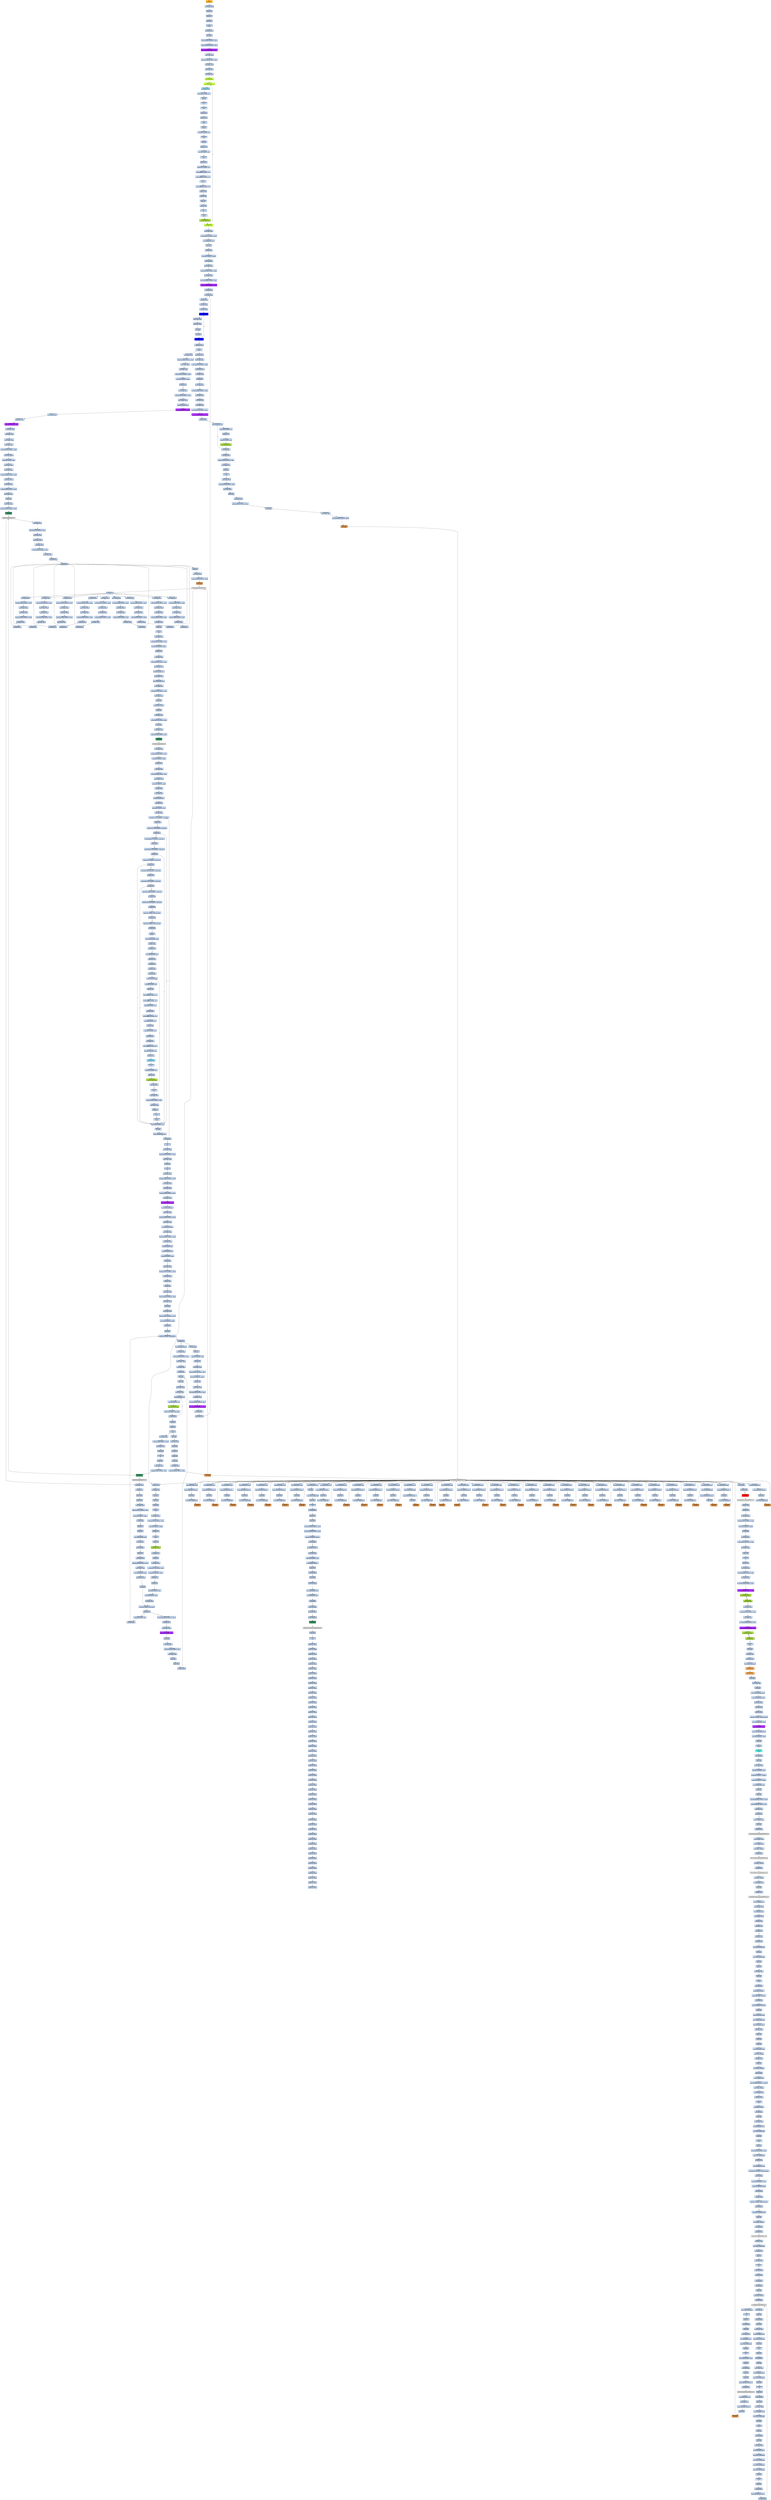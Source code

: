 strict digraph G {
	graph [bgcolor=transparent,
		name=G
	];
	node [color=lightsteelblue,
		fillcolor=lightsteelblue,
		shape=rectangle,
		style=filled
	];
	a0x00432060pushl_ebp	[color=lightgrey,
		fillcolor=orange,
		label="start\npushl %ebp"];
	a0x00432061movl_esp_ebp	[label="0x00432061\nmovl %esp, %ebp"];
	a0x00432060pushl_ebp -> a0x00432061movl_esp_ebp	[color="#000000"];
	a0x00432063pushl_ebx	[label="0x00432063\npushl %ebx"];
	a0x00432061movl_esp_ebp -> a0x00432063pushl_ebx	[color="#000000"];
	a0x00432064pushl_esi	[label="0x00432064\npushl %esi"];
	a0x00432063pushl_ebx -> a0x00432064pushl_esi	[color="#000000"];
	a0x00432065pushl_edi	[label="0x00432065\npushl %edi"];
	a0x00432064pushl_esi -> a0x00432065pushl_edi	[color="#000000"];
	a0x00432066pusha_	[label="0x00432066\npusha "];
	a0x00432065pushl_edi -> a0x00432066pusha_	[color="#000000"];
	a0x00432067call_0x0043206c	[label="0x00432067\ncall 0x0043206c"];
	a0x00432066pusha_ -> a0x00432067call_0x0043206c	[color="#000000"];
	a0x0043206cpopl_ebp	[label="0x0043206c\npopl %ebp"];
	a0x00432067call_0x0043206c -> a0x0043206cpopl_ebp	[color="#000000"];
	a0x0043206dsubl_0x40286cUINT32_ebp	[label="0x0043206d\nsubl $0x40286c<UINT32>, %ebp"];
	a0x0043206cpopl_ebp -> a0x0043206dsubl_0x40286cUINT32_ebp	[color="#000000"];
	a0x00432073movl_0x40345dUINT32_ecx	[label="0x00432073\nmovl $0x40345d<UINT32>, %ecx"];
	a0x0043206dsubl_0x40286cUINT32_ebp -> a0x00432073movl_0x40345dUINT32_ecx	[color="#000000"];
	a0x00432078subl_0x4028c6UINT32_ecx	[color=purple,
		fillcolor=purple,
		label="0x00432078\nsubl $0x4028c6<UINT32>, %ecx"];
	a0x00432073movl_0x40345dUINT32_ecx -> a0x00432078subl_0x4028c6UINT32_ecx	[color="#000000"];
	a0x0043207emovl_ebp_edx	[label="0x0043207e\nmovl %ebp, %edx"];
	a0x00432078subl_0x4028c6UINT32_ecx -> a0x0043207emovl_ebp_edx	[color="#000000"];
	a0x00432080addl_0x4028c6UINT32_edx	[label="0x00432080\naddl $0x4028c6<UINT32>, %edx"];
	a0x0043207emovl_ebp_edx -> a0x00432080addl_0x4028c6UINT32_edx	[color="#000000"];
	a0x00432086leal_edx__edi	[label="0x00432086\nleal (%edx), %edi"];
	a0x00432080addl_0x4028c6UINT32_edx -> a0x00432086leal_edx__edi	[color="#000000"];
	a0x00432088movl_edi_esi	[label="0x00432088\nmovl %edi, %esi"];
	a0x00432086leal_edx__edi -> a0x00432088movl_edi_esi	[color="#000000"];
	a0x0043208axorl_eax_eax	[label="0x0043208a\nxorl %eax, %eax"];
	a0x00432088movl_edi_esi -> a0x0043208axorl_eax_eax	[color="#000000"];
	a0x0043208cjmp_0x00432092	[color=olivedrab1,
		fillcolor=olivedrab1,
		label="0x0043208c\njmp 0x00432092"];
	a0x0043208axorl_eax_eax -> a0x0043208cjmp_0x00432092	[color="#000000"];
	a0x00432092lodsb_ds_esi__al	[color=olivedrab1,
		fillcolor=olivedrab1,
		label="0x00432092\nlodsb %ds:(%esi), %al"];
	a0x0043208cjmp_0x00432092 -> a0x00432092lodsb_ds_esi__al	[color="#000000"];
	a0x00432093jmp_0x00432096	[color=skyblue,
		fillcolor=skyblue,
		label="0x00432093\njmp 0x00432096"];
	a0x00432092lodsb_ds_esi__al -> a0x00432093jmp_0x00432096	[color="#000000"];
	a0x00432096addb_0x54UINT8_al	[label="0x00432096\naddb $0x54<UINT8>, %al"];
	a0x00432093jmp_0x00432096 -> a0x00432096addb_0x54UINT8_al	[color="#000000"];
	a0x00432098decb_al	[label="0x00432098\ndecb %al"];
	a0x00432096addb_0x54UINT8_al -> a0x00432098decb_al	[color="#000000"];
	a0x0043209aclc_	[label="0x0043209a\nclc "];
	a0x00432098decb_al -> a0x0043209aclc_	[color="#000000"];
	a0x0043209bstc_	[label="0x0043209b\nstc "];
	a0x0043209aclc_ -> a0x0043209bstc_	[color="#000000"];
	a0x0043209csubb_cl_al	[label="0x0043209c\nsubb %cl, %al"];
	a0x0043209bstc_ -> a0x0043209csubb_cl_al	[color="#000000"];
	a0x0043209eaddb_cl_al	[label="0x0043209e\naddb %cl, %al"];
	a0x0043209csubb_cl_al -> a0x0043209eaddb_cl_al	[color="#000000"];
	a0x004320a0nop_	[label="0x004320a0\nnop "];
	a0x0043209eaddb_cl_al -> a0x004320a0nop_	[color="#000000"];
	a0x004320a1decb_al	[label="0x004320a1\ndecb %al"];
	a0x004320a0nop_ -> a0x004320a1decb_al	[color="#000000"];
	a0x004320a3rolb_0x44UINT8_al	[label="0x004320a3\nrolb $0x44<UINT8>, %al"];
	a0x004320a1decb_al -> a0x004320a3rolb_0x44UINT8_al	[color="#000000"];
	a0x004320a6nop_	[label="0x004320a6\nnop "];
	a0x004320a3rolb_0x44UINT8_al -> a0x004320a6nop_	[color="#000000"];
	a0x004320a7decb_al	[label="0x004320a7\ndecb %al"];
	a0x004320a6nop_ -> a0x004320a7decb_al	[color="#000000"];
	a0x004320a9addb_cl_al	[label="0x004320a9\naddb %cl, %al"];
	a0x004320a7decb_al -> a0x004320a9addb_cl_al	[color="#000000"];
	a0x004320abxorb_0x6UINT8_al	[label="0x004320ab\nxorb $0x6<UINT8>, %al"];
	a0x004320a9addb_cl_al -> a0x004320abxorb_0x6UINT8_al	[color="#000000"];
	a0x004320adnop_	[label="0x004320ad\nnop "];
	a0x004320abxorb_0x6UINT8_al -> a0x004320adnop_	[color="#000000"];
	a0x004320aeaddb_cl_al	[label="0x004320ae\naddb %cl, %al"];
	a0x004320adnop_ -> a0x004320aeaddb_cl_al	[color="#000000"];
	a0x004320b0addb_0x72UINT8_al	[label="0x004320b0\naddb $0x72<UINT8>, %al"];
	a0x004320aeaddb_cl_al -> a0x004320b0addb_0x72UINT8_al	[color="#000000"];
	a0x004320b2xorb_0xffffffecUINT8_al	[label="0x004320b2\nxorb $0xffffffec<UINT8>, %al"];
	a0x004320b0addb_0x72UINT8_al -> a0x004320b2xorb_0xffffffecUINT8_al	[color="#000000"];
	a0x004320b4addb_0xffffffd2UINT8_al	[label="0x004320b4\naddb $0xffffffd2<UINT8>, %al"];
	a0x004320b2xorb_0xffffffecUINT8_al -> a0x004320b4addb_0xffffffd2UINT8_al	[color="#000000"];
	a0x004320b6clc_	[label="0x004320b6\nclc "];
	a0x004320b4addb_0xffffffd2UINT8_al -> a0x004320b6clc_	[color="#000000"];
	a0x004320b7xorb_0xffffff81UINT8_al	[label="0x004320b7\nxorb $0xffffff81<UINT8>, %al"];
	a0x004320b6clc_ -> a0x004320b7xorb_0xffffff81UINT8_al	[color="#000000"];
	a0x004320b9addb_cl_al	[label="0x004320b9\naddb %cl, %al"];
	a0x004320b7xorb_0xffffff81UINT8_al -> a0x004320b9addb_cl_al	[color="#000000"];
	a0x004320bbaddb_cl_al	[label="0x004320bb\naddb %cl, %al"];
	a0x004320b9addb_cl_al -> a0x004320bbaddb_cl_al	[color="#000000"];
	a0x004320bddecb_al	[label="0x004320bd\ndecb %al"];
	a0x004320bbaddb_cl_al -> a0x004320bddecb_al	[color="#000000"];
	a0x004320bfsubb_cl_al	[label="0x004320bf\nsubb %cl, %al"];
	a0x004320bddecb_al -> a0x004320bfsubb_cl_al	[color="#000000"];
	a0x004320c1clc_	[label="0x004320c1\nclc "];
	a0x004320bfsubb_cl_al -> a0x004320c1clc_	[color="#000000"];
	a0x004320c2nop_	[label="0x004320c2\nnop "];
	a0x004320c1clc_ -> a0x004320c2nop_	[color="#000000"];
	a0x004320c3stosb_al_es_edi_	[color=yellowgreen,
		fillcolor=yellowgreen,
		label="0x004320c3\nstosb %al, %es:(%edi)"];
	a0x004320c2nop_ -> a0x004320c3stosb_al_es_edi_	[color="#000000"];
	a0x004320c4loop_0x00432092	[color=olivedrab1,
		fillcolor=olivedrab1,
		label="0x004320c4\nloop 0x00432092"];
	a0x004320c3stosb_al_es_edi_ -> a0x004320c4loop_0x00432092	[color="#000000"];
	a0x004320c4loop_0x00432092 -> a0x00432092lodsb_ds_esi__al	[color="#000000",
		label=T];
	a0x004320c6movl_ebp_edx	[label="0x004320c6\nmovl %ebp, %edx"];
	a0x004320c4loop_0x00432092 -> a0x004320c6movl_ebp_edx	[color="#000000",
		label=F];
	a0x004320c8addl_0x40321fUINT32_edx	[label="0x004320c8\naddl $0x40321f<UINT32>, %edx"];
	a0x004320c6movl_ebp_edx -> a0x004320c8addl_0x40321fUINT32_edx	[color="#000000"];
	a0x004320cemovl_0x20esp__eax	[label="0x004320ce\nmovl 0x20(%esp), %eax"];
	a0x004320c8addl_0x40321fUINT32_edx -> a0x004320cemovl_0x20esp__eax	[color="#000000"];
	a0x004320d2incl_eax	[label="0x004320d2\nincl %eax"];
	a0x004320cemovl_0x20esp__eax -> a0x004320d2incl_eax	[color="#000000"];
	a0x004320d3js_0x004320dd	[label="0x004320d3\njs 0x004320dd"];
	a0x004320d2incl_eax -> a0x004320d3js_0x004320dd	[color="#000000"];
	a0x004320d5movl_0x1UINT32_edx_	[label="0x004320d5\nmovl $0x1<UINT32>, (%edx)"];
	a0x004320d3js_0x004320dd -> a0x004320d5movl_0x1UINT32_edx_	[color="#000000",
		label=F];
	a0x004320dbjmp_0x004320e3	[label="0x004320db\njmp 0x004320e3"];
	a0x004320d5movl_0x1UINT32_edx_ -> a0x004320dbjmp_0x004320e3	[color="#000000"];
	a0x004320e3movl_ebp_edx	[label="0x004320e3\nmovl %ebp, %edx"];
	a0x004320dbjmp_0x004320e3 -> a0x004320e3movl_ebp_edx	[color="#000000"];
	a0x004320e5addl_0x402866UINT32_edx	[label="0x004320e5\naddl $0x402866<UINT32>, %edx"];
	a0x004320e3movl_ebp_edx -> a0x004320e5addl_0x402866UINT32_edx	[color="#000000"];
	a0x004320ebleal_edx__eax	[label="0x004320eb\nleal (%edx), %eax"];
	a0x004320e5addl_0x402866UINT32_edx -> a0x004320ebleal_edx__eax	[color="#000000"];
	a0x004320edmovl_0x403065UINT32_ecx	[label="0x004320ed\nmovl $0x403065<UINT32>, %ecx"];
	a0x004320ebleal_edx__eax -> a0x004320edmovl_0x403065UINT32_ecx	[color="#000000"];
	a0x004320f2subl_0x402866UINT32_ecx	[color=purple,
		fillcolor=purple,
		label="0x004320f2\nsubl $0x402866<UINT32>, %ecx"];
	a0x004320edmovl_0x403065UINT32_ecx -> a0x004320f2subl_0x402866UINT32_ecx	[color="#000000"];
	a0x004320f8call_0x00432401	[label="0x004320f8\ncall 0x00432401"];
	a0x004320f2subl_0x402866UINT32_ecx -> a0x004320f8call_0x00432401	[color="#000000"];
	a0x00432401movl_eax_edi	[label="0x00432401\nmovl %eax, %edi"];
	a0x004320f8call_0x00432401 -> a0x00432401movl_eax_edi	[color="#000000"];
	a0x00432403xorl_eax_eax	[label="0x00432403\nxorl %eax, %eax"];
	a0x00432401movl_eax_edi -> a0x00432403xorl_eax_eax	[color="#000000"];
	a0x00432405xorl_ebx_ebx	[label="0x00432405\nxorl %ebx, %ebx"];
	a0x00432403xorl_eax_eax -> a0x00432405xorl_ebx_ebx	[color="#000000"];
	a0x00432407xorl_edx_edx	[label="0x00432407\nxorl %edx, %edx"];
	a0x00432405xorl_ebx_ebx -> a0x00432407xorl_edx_edx	[color="#000000"];
	a0x00432409movb_edi__al	[color=blue,
		fillcolor=blue,
		label="0x00432409\nmovb (%edi), %al"];
	a0x00432407xorl_edx_edx -> a0x00432409movb_edi__al	[color="#000000"];
	a0x0043240bmull_edx_eax	[label="0x0043240b\nmull %edx, %eax"];
	a0x00432409movb_edi__al -> a0x0043240bmull_edx_eax	[color="#000000"];
	a0x0043240daddl_eax_ebx	[label="0x0043240d\naddl %eax, %ebx"];
	a0x0043240bmull_edx_eax -> a0x0043240daddl_eax_ebx	[color="#000000"];
	a0x0043240fincl_edx	[label="0x0043240f\nincl %edx"];
	a0x0043240daddl_eax_ebx -> a0x0043240fincl_edx	[color="#000000"];
	a0x00432410incl_edi	[label="0x00432410\nincl %edi"];
	a0x0043240fincl_edx -> a0x00432410incl_edi	[color="#000000"];
	a0x00432411loop_0x00432409	[color=blue,
		fillcolor=blue,
		label="0x00432411\nloop 0x00432409"];
	a0x00432410incl_edi -> a0x00432411loop_0x00432409	[color="#000000"];
	a0x00432411loop_0x00432409 -> a0x00432409movb_edi__al	[color="#000000",
		label=T];
	a0x00432413xchgl_eax_ebx	[label="0x00432413\nxchgl %eax, %ebx"];
	a0x00432411loop_0x00432409 -> a0x00432413xchgl_eax_ebx	[color="#000000",
		label=F];
	a0x00432414ret	[label="0x00432414\nret"];
	a0x00432413xchgl_eax_ebx -> a0x00432414ret	[color="#000000"];
	a0x004320fdmovl_ebp_edx	[label="0x004320fd\nmovl %ebp, %edx"];
	a0x00432414ret -> a0x004320fdmovl_ebp_edx	[color="#000000"];
	a0x00432815jmp_0x00432819	[label="0x00432815\njmp 0x00432819"];
	a0x00432414ret -> a0x00432815jmp_0x00432819	[color="#000000"];
	a0x004320ffaddl_0x40321bUINT32_edx	[label="0x004320ff\naddl $0x40321b<UINT32>, %edx"];
	a0x004320fdmovl_ebp_edx -> a0x004320ffaddl_0x40321bUINT32_edx	[color="#000000"];
	a0x00432105movl_eax_edx_	[label="0x00432105\nmovl %eax, (%edx)"];
	a0x004320ffaddl_0x40321bUINT32_edx -> a0x00432105movl_eax_edx_	[color="#000000"];
	a0x00432107movl_ebp_edx	[label="0x00432107\nmovl %ebp, %edx"];
	a0x00432105movl_eax_edx_ -> a0x00432107movl_ebp_edx	[color="#000000"];
	a0x00432109addl_0x403213UINT32_edx	[label="0x00432109\naddl $0x403213<UINT32>, %edx"];
	a0x00432107movl_ebp_edx -> a0x00432109addl_0x403213UINT32_edx	[color="#000000"];
	a0x0043210ftestl_0x1UINT32_edx_	[label="0x0043210f\ntestl $0x1<UINT32>, (%edx)"];
	a0x00432109addl_0x403213UINT32_edx -> a0x0043210ftestl_0x1UINT32_edx_	[color="#000000"];
	a0x00432115je_0x0043215f	[label="0x00432115\nje 0x0043215f"];
	a0x0043210ftestl_0x1UINT32_edx_ -> a0x00432115je_0x0043215f	[color="#000000"];
	a0x0043215fmovl_ebp_edx	[label="0x0043215f\nmovl %ebp, %edx"];
	a0x00432115je_0x0043215f -> a0x0043215fmovl_ebp_edx	[color="#000000",
		label=T];
	a0x00432161addl_0x40320bUINT32_edx	[label="0x00432161\naddl $0x40320b<UINT32>, %edx"];
	a0x0043215fmovl_ebp_edx -> a0x00432161addl_0x40320bUINT32_edx	[color="#000000"];
	a0x00432167movl_edx__eax	[label="0x00432167\nmovl (%edx), %eax"];
	a0x00432161addl_0x40320bUINT32_edx -> a0x00432167movl_edx__eax	[color="#000000"];
	a0x00432169addl_0x3ceax__eax	[label="0x00432169\naddl 0x3c(%eax), %eax"];
	a0x00432167movl_edx__eax -> a0x00432169addl_0x3ceax__eax	[color="#000000"];
	a0x0043216caddl_0x80UINT32_eax	[color=purple,
		fillcolor=purple,
		label="0x0043216c\naddl $0x80<UINT32>, %eax"];
	a0x00432169addl_0x3ceax__eax -> a0x0043216caddl_0x80UINT32_eax	[color="#000000"];
	a0x00432171movl_eax__ecx	[label="0x00432171\nmovl (%eax), %ecx"];
	a0x0043216caddl_0x80UINT32_eax -> a0x00432171movl_eax__ecx	[color="#000000"];
	a0x00432173addl_edx__ecx	[label="0x00432173\naddl (%edx), %ecx"];
	a0x00432171movl_eax__ecx -> a0x00432173addl_edx__ecx	[color="#000000"];
	a0x00432175addl_0x10UINT8_ecx	[color=purple,
		fillcolor=purple,
		label="0x00432175\naddl $0x10<UINT8>, %ecx"];
	a0x00432173addl_edx__ecx -> a0x00432175addl_0x10UINT8_ecx	[color="#000000"];
	a0x00432178movl_ecx__eax	[label="0x00432178\nmovl (%ecx), %eax"];
	a0x00432175addl_0x10UINT8_ecx -> a0x00432178movl_ecx__eax	[color="#000000"];
	a0x0043217aaddl_edx__eax	[label="0x0043217a\naddl (%edx), %eax"];
	a0x00432178movl_ecx__eax -> a0x0043217aaddl_edx__eax	[color="#000000"];
	a0x0043217cmovl_eax__ebx	[label="0x0043217c\nmovl (%eax), %ebx"];
	a0x0043217aaddl_edx__eax -> a0x0043217cmovl_eax__ebx	[color="#000000"];
	a0x0043217emovl_ebp_edx	[label="0x0043217e\nmovl %ebp, %edx"];
	a0x0043217cmovl_eax__ebx -> a0x0043217emovl_ebp_edx	[color="#000000"];
	a0x00432180addl_0x403397UINT32_edx	[label="0x00432180\naddl $0x403397<UINT32>, %edx"];
	a0x0043217emovl_ebp_edx -> a0x00432180addl_0x403397UINT32_edx	[color="#000000"];
	a0x00432186movl_ebx_edx_	[label="0x00432186\nmovl %ebx, (%edx)"];
	a0x00432180addl_0x403397UINT32_edx -> a0x00432186movl_ebx_edx_	[color="#000000"];
	a0x00432188addl_0x4UINT8_eax	[label="0x00432188\naddl $0x4<UINT8>, %eax"];
	a0x00432186movl_ebx_edx_ -> a0x00432188addl_0x4UINT8_eax	[color="#000000"];
	a0x0043218bmovl_eax__ebx	[label="0x0043218b\nmovl (%eax), %ebx"];
	a0x00432188addl_0x4UINT8_eax -> a0x0043218bmovl_eax__ebx	[color="#000000"];
	a0x0043218dmovl_ebp_edx	[label="0x0043218d\nmovl %ebp, %edx"];
	a0x0043218bmovl_eax__ebx -> a0x0043218dmovl_ebp_edx	[color="#000000"];
	a0x0043218faddl_0x40339bUINT32_edx	[label="0x0043218f\naddl $0x40339b<UINT32>, %edx"];
	a0x0043218dmovl_ebp_edx -> a0x0043218faddl_0x40339bUINT32_edx	[color="#000000"];
	a0x00432195movl_ebx_edx_	[label="0x00432195\nmovl %ebx, (%edx)"];
	a0x0043218faddl_0x40339bUINT32_edx -> a0x00432195movl_ebx_edx_	[color="#000000"];
	a0x00432197movl_ebp_edx	[label="0x00432197\nmovl %ebp, %edx"];
	a0x00432195movl_ebx_edx_ -> a0x00432197movl_ebp_edx	[color="#000000"];
	a0x00432199addl_0x40339fUINT32_edx	[label="0x00432199\naddl $0x40339f<UINT32>, %edx"];
	a0x00432197movl_ebp_edx -> a0x00432199addl_0x40339fUINT32_edx	[color="#000000"];
	a0x0043219fleal_edx__eax	[label="0x0043219f\nleal (%edx), %eax"];
	a0x00432199addl_0x40339fUINT32_edx -> a0x0043219fleal_edx__eax	[color="#000000"];
	a0x004321a1pushl_eax	[label="0x004321a1\npushl %eax"];
	a0x0043219fleal_edx__eax -> a0x004321a1pushl_eax	[color="#000000"];
	a0x004321a2movl_ebp_edx	[label="0x004321a2\nmovl %ebp, %edx"];
	a0x004321a1pushl_eax -> a0x004321a2movl_ebp_edx	[color="#000000"];
	a0x004321a4addl_0x403397UINT32_edx	[label="0x004321a4\naddl $0x403397<UINT32>, %edx"];
	a0x004321a2movl_ebp_edx -> a0x004321a4addl_0x403397UINT32_edx	[color="#000000"];
	a0x004321aacall_edx_	[color=seagreen,
		fillcolor=seagreen,
		label="0x004321aa\ncall (%edx)"];
	a0x004321a4addl_0x403397UINT32_edx -> a0x004321aacall_edx_	[color="#000000"];
	LoadLibraryA_kernel32_dll	[color=lightgrey,
		fillcolor=lightgrey,
		label="LoadLibraryA@kernel32.dll"];
	a0x004321aacall_edx_ -> LoadLibraryA_kernel32_dll	[color="#000000"];
	a0x004321acmovl_ebp_edx	[label="0x004321ac\nmovl %ebp, %edx"];
	LoadLibraryA_kernel32_dll -> a0x004321acmovl_ebp_edx	[color="#000000"];
	a0x0043267atestl_eax_eax	[label="0x0043267a\ntestl %eax, %eax"];
	LoadLibraryA_kernel32_dll -> a0x0043267atestl_eax_eax	[color="#000000"];
	a0x004321aeaddl_0x4033acUINT32_edx	[label="0x004321ae\naddl $0x4033ac<UINT32>, %edx"];
	a0x004321acmovl_ebp_edx -> a0x004321aeaddl_0x4033acUINT32_edx	[color="#000000"];
	a0x004321b4movl_eax_esi	[label="0x004321b4\nmovl %eax, %esi"];
	a0x004321aeaddl_0x4033acUINT32_edx -> a0x004321b4movl_eax_esi	[color="#000000"];
	a0x004321b6movl_eax_edx_	[label="0x004321b6\nmovl %eax, (%edx)"];
	a0x004321b4movl_eax_esi -> a0x004321b6movl_eax_edx_	[color="#000000"];
	a0x004321b8movl_ebp_edx	[label="0x004321b8\nmovl %ebp, %edx"];
	a0x004321b6movl_eax_edx_ -> a0x004321b8movl_ebp_edx	[color="#000000"];
	a0x004321baaddl_0x4033b0UINT32_edx	[label="0x004321ba\naddl $0x4033b0<UINT32>, %edx"];
	a0x004321b8movl_ebp_edx -> a0x004321baaddl_0x4033b0UINT32_edx	[color="#000000"];
	a0x004321c0leal_edx__eax	[label="0x004321c0\nleal (%edx), %eax"];
	a0x004321baaddl_0x4033b0UINT32_edx -> a0x004321c0leal_edx__eax	[color="#000000"];
	a0x004321c2call_0x004322a5	[label="0x004321c2\ncall 0x004322a5"];
	a0x004321c0leal_edx__eax -> a0x004321c2call_0x004322a5	[color="#000000"];
	a0x004322a5pushl_eax	[label="0x004322a5\npushl %eax"];
	a0x004321c2call_0x004322a5 -> a0x004322a5pushl_eax	[color="#000000"];
	a0x004322a6pushl_esi	[label="0x004322a6\npushl %esi"];
	a0x004322a5pushl_eax -> a0x004322a6pushl_esi	[color="#000000"];
	a0x004322a7movl_ebp_edx	[label="0x004322a7\nmovl %ebp, %edx"];
	a0x004322a6pushl_esi -> a0x004322a7movl_ebp_edx	[color="#000000"];
	a0x004322a9addl_0x40339bUINT32_edx	[label="0x004322a9\naddl $0x40339b<UINT32>, %edx"];
	a0x004322a7movl_ebp_edx -> a0x004322a9addl_0x40339bUINT32_edx	[color="#000000"];
	a0x004322afcall_edx_	[color=peru,
		fillcolor=peru,
		label="0x004322af\ncall (%edx)"];
	a0x004322a9addl_0x40339bUINT32_edx -> a0x004322afcall_edx_	[color="#000000"];
	GetProcAddress_kernel32_dll	[color=lightgrey,
		fillcolor=lightgrey,
		label="GetProcAddress@kernel32.dll"];
	a0x004322afcall_edx_ -> GetProcAddress_kernel32_dll	[color="#000000"];
	a0x004322b1ret	[label="0x004322b1\nret"];
	GetProcAddress_kernel32_dll -> a0x004322b1ret	[color="#000000"];
	a0x00432700orl_eax_eax	[label="0x00432700\norl %eax, %eax"];
	GetProcAddress_kernel32_dll -> a0x00432700orl_eax_eax	[color="#000000"];
	a0x004321c7movl_ebp_edx	[label="0x004321c7\nmovl %ebp, %edx"];
	a0x004322b1ret -> a0x004321c7movl_ebp_edx	[color="#000000"];
	a0x004321e0movl_ebp_edx	[label="0x004321e0\nmovl %ebp, %edx"];
	a0x004322b1ret -> a0x004321e0movl_ebp_edx	[color="#000000"];
	a0x004321f9movl_ebp_edx	[label="0x004321f9\nmovl %ebp, %edx"];
	a0x004322b1ret -> a0x004321f9movl_ebp_edx	[color="#000000"];
	a0x00432212movl_ebp_edx	[label="0x00432212\nmovl %ebp, %edx"];
	a0x004322b1ret -> a0x00432212movl_ebp_edx	[color="#000000"];
	a0x0043222bmovl_ebp_edx	[label="0x0043222b\nmovl %ebp, %edx"];
	a0x004322b1ret -> a0x0043222bmovl_ebp_edx	[color="#000000"];
	a0x00432244movl_ebp_edx	[label="0x00432244\nmovl %ebp, %edx"];
	a0x004322b1ret -> a0x00432244movl_ebp_edx	[color="#000000"];
	a0x0043225dmovl_ebp_edx	[label="0x0043225d\nmovl %ebp, %edx"];
	a0x004322b1ret -> a0x0043225dmovl_ebp_edx	[color="#000000"];
	a0x00432276movl_ebp_edx	[label="0x00432276\nmovl %ebp, %edx"];
	a0x004322b1ret -> a0x00432276movl_ebp_edx	[color="#000000"];
	a0x0043228fmovl_ebp_edx	[label="0x0043228f\nmovl %ebp, %edx"];
	a0x004322b1ret -> a0x0043228fmovl_ebp_edx	[color="#000000"];
	a0x004321c9addl_0x4033c1UINT32_edx	[label="0x004321c9\naddl $0x4033c1<UINT32>, %edx"];
	a0x004321c7movl_ebp_edx -> a0x004321c9addl_0x4033c1UINT32_edx	[color="#000000"];
	a0x004321cfmovl_eax_edx_	[label="0x004321cf\nmovl %eax, (%edx)"];
	a0x004321c9addl_0x4033c1UINT32_edx -> a0x004321cfmovl_eax_edx_	[color="#000000"];
	a0x004321d1movl_ebp_edx	[label="0x004321d1\nmovl %ebp, %edx"];
	a0x004321cfmovl_eax_edx_ -> a0x004321d1movl_ebp_edx	[color="#000000"];
	a0x004321d3addl_0x4033c5UINT32_edx	[label="0x004321d3\naddl $0x4033c5<UINT32>, %edx"];
	a0x004321d1movl_ebp_edx -> a0x004321d3addl_0x4033c5UINT32_edx	[color="#000000"];
	a0x004321d9leal_edx__eax	[label="0x004321d9\nleal (%edx), %eax"];
	a0x004321d3addl_0x4033c5UINT32_edx -> a0x004321d9leal_edx__eax	[color="#000000"];
	a0x004321dbcall_0x004322a5	[label="0x004321db\ncall 0x004322a5"];
	a0x004321d9leal_edx__eax -> a0x004321dbcall_0x004322a5	[color="#000000"];
	a0x004321dbcall_0x004322a5 -> a0x004322a5pushl_eax	[color="#000000"];
	a0x004321e2addl_0x4033d4UINT32_edx	[label="0x004321e2\naddl $0x4033d4<UINT32>, %edx"];
	a0x004321e0movl_ebp_edx -> a0x004321e2addl_0x4033d4UINT32_edx	[color="#000000"];
	a0x004321e8movl_eax_edx_	[label="0x004321e8\nmovl %eax, (%edx)"];
	a0x004321e2addl_0x4033d4UINT32_edx -> a0x004321e8movl_eax_edx_	[color="#000000"];
	a0x004321eamovl_ebp_edx	[label="0x004321ea\nmovl %ebp, %edx"];
	a0x004321e8movl_eax_edx_ -> a0x004321eamovl_ebp_edx	[color="#000000"];
	a0x004321ecaddl_0x4033d8UINT32_edx	[label="0x004321ec\naddl $0x4033d8<UINT32>, %edx"];
	a0x004321eamovl_ebp_edx -> a0x004321ecaddl_0x4033d8UINT32_edx	[color="#000000"];
	a0x004321f2leal_edx__eax	[label="0x004321f2\nleal (%edx), %eax"];
	a0x004321ecaddl_0x4033d8UINT32_edx -> a0x004321f2leal_edx__eax	[color="#000000"];
	a0x004321f4call_0x004322a5	[label="0x004321f4\ncall 0x004322a5"];
	a0x004321f2leal_edx__eax -> a0x004321f4call_0x004322a5	[color="#000000"];
	a0x004321f4call_0x004322a5 -> a0x004322a5pushl_eax	[color="#000000"];
	a0x004321fbaddl_0x4033ebUINT32_edx	[label="0x004321fb\naddl $0x4033eb<UINT32>, %edx"];
	a0x004321f9movl_ebp_edx -> a0x004321fbaddl_0x4033ebUINT32_edx	[color="#000000"];
	a0x00432201movl_eax_edx_	[label="0x00432201\nmovl %eax, (%edx)"];
	a0x004321fbaddl_0x4033ebUINT32_edx -> a0x00432201movl_eax_edx_	[color="#000000"];
	a0x00432203movl_ebp_edx	[label="0x00432203\nmovl %ebp, %edx"];
	a0x00432201movl_eax_edx_ -> a0x00432203movl_ebp_edx	[color="#000000"];
	a0x00432205addl_0x4033efUINT32_edx	[label="0x00432205\naddl $0x4033ef<UINT32>, %edx"];
	a0x00432203movl_ebp_edx -> a0x00432205addl_0x4033efUINT32_edx	[color="#000000"];
	a0x0043220bleal_edx__eax	[label="0x0043220b\nleal (%edx), %eax"];
	a0x00432205addl_0x4033efUINT32_edx -> a0x0043220bleal_edx__eax	[color="#000000"];
	a0x0043220dcall_0x004322a5	[label="0x0043220d\ncall 0x004322a5"];
	a0x0043220bleal_edx__eax -> a0x0043220dcall_0x004322a5	[color="#000000"];
	a0x0043220dcall_0x004322a5 -> a0x004322a5pushl_eax	[color="#000000"];
	a0x00432214addl_0x4033fbUINT32_edx	[label="0x00432214\naddl $0x4033fb<UINT32>, %edx"];
	a0x00432212movl_ebp_edx -> a0x00432214addl_0x4033fbUINT32_edx	[color="#000000"];
	a0x0043221amovl_eax_edx_	[label="0x0043221a\nmovl %eax, (%edx)"];
	a0x00432214addl_0x4033fbUINT32_edx -> a0x0043221amovl_eax_edx_	[color="#000000"];
	a0x0043221cmovl_ebp_edx	[label="0x0043221c\nmovl %ebp, %edx"];
	a0x0043221amovl_eax_edx_ -> a0x0043221cmovl_ebp_edx	[color="#000000"];
	a0x0043221eaddl_0x4033ffUINT32_edx	[label="0x0043221e\naddl $0x4033ff<UINT32>, %edx"];
	a0x0043221cmovl_ebp_edx -> a0x0043221eaddl_0x4033ffUINT32_edx	[color="#000000"];
	a0x00432224leal_edx__eax	[label="0x00432224\nleal (%edx), %eax"];
	a0x0043221eaddl_0x4033ffUINT32_edx -> a0x00432224leal_edx__eax	[color="#000000"];
	a0x00432226call_0x004322a5	[label="0x00432226\ncall 0x004322a5"];
	a0x00432224leal_edx__eax -> a0x00432226call_0x004322a5	[color="#000000"];
	a0x00432226call_0x004322a5 -> a0x004322a5pushl_eax	[color="#000000"];
	a0x0043222daddl_0x40340bUINT32_edx	[label="0x0043222d\naddl $0x40340b<UINT32>, %edx"];
	a0x0043222bmovl_ebp_edx -> a0x0043222daddl_0x40340bUINT32_edx	[color="#000000"];
	a0x00432233movl_eax_edx_	[label="0x00432233\nmovl %eax, (%edx)"];
	a0x0043222daddl_0x40340bUINT32_edx -> a0x00432233movl_eax_edx_	[color="#000000"];
	a0x00432235movl_ebp_edx	[label="0x00432235\nmovl %ebp, %edx"];
	a0x00432233movl_eax_edx_ -> a0x00432235movl_ebp_edx	[color="#000000"];
	a0x00432237addl_0x40340fUINT32_edx	[label="0x00432237\naddl $0x40340f<UINT32>, %edx"];
	a0x00432235movl_ebp_edx -> a0x00432237addl_0x40340fUINT32_edx	[color="#000000"];
	a0x0043223dleal_edx__eax	[label="0x0043223d\nleal (%edx), %eax"];
	a0x00432237addl_0x40340fUINT32_edx -> a0x0043223dleal_edx__eax	[color="#000000"];
	a0x0043223fcall_0x004322a5	[label="0x0043223f\ncall 0x004322a5"];
	a0x0043223dleal_edx__eax -> a0x0043223fcall_0x004322a5	[color="#000000"];
	a0x0043223fcall_0x004322a5 -> a0x004322a5pushl_eax	[color="#000000"];
	a0x00432246addl_0x40341aUINT32_edx	[label="0x00432246\naddl $0x40341a<UINT32>, %edx"];
	a0x00432244movl_ebp_edx -> a0x00432246addl_0x40341aUINT32_edx	[color="#000000"];
	a0x0043224cmovl_eax_edx_	[label="0x0043224c\nmovl %eax, (%edx)"];
	a0x00432246addl_0x40341aUINT32_edx -> a0x0043224cmovl_eax_edx_	[color="#000000"];
	a0x0043224emovl_ebp_edx	[label="0x0043224e\nmovl %ebp, %edx"];
	a0x0043224cmovl_eax_edx_ -> a0x0043224emovl_ebp_edx	[color="#000000"];
	a0x00432250addl_0x40341eUINT32_edx	[label="0x00432250\naddl $0x40341e<UINT32>, %edx"];
	a0x0043224emovl_ebp_edx -> a0x00432250addl_0x40341eUINT32_edx	[color="#000000"];
	a0x00432256leal_edx__eax	[label="0x00432256\nleal (%edx), %eax"];
	a0x00432250addl_0x40341eUINT32_edx -> a0x00432256leal_edx__eax	[color="#000000"];
	a0x00432258call_0x004322a5	[label="0x00432258\ncall 0x004322a5"];
	a0x00432256leal_edx__eax -> a0x00432258call_0x004322a5	[color="#000000"];
	a0x00432258call_0x004322a5 -> a0x004322a5pushl_eax	[color="#000000"];
	a0x0043225faddl_0x403427UINT32_edx	[label="0x0043225f\naddl $0x403427<UINT32>, %edx"];
	a0x0043225dmovl_ebp_edx -> a0x0043225faddl_0x403427UINT32_edx	[color="#000000"];
	a0x00432265movl_eax_edx_	[label="0x00432265\nmovl %eax, (%edx)"];
	a0x0043225faddl_0x403427UINT32_edx -> a0x00432265movl_eax_edx_	[color="#000000"];
	a0x00432267movl_ebp_edx	[label="0x00432267\nmovl %ebp, %edx"];
	a0x00432265movl_eax_edx_ -> a0x00432267movl_ebp_edx	[color="#000000"];
	a0x00432269addl_0x40342bUINT32_edx	[label="0x00432269\naddl $0x40342b<UINT32>, %edx"];
	a0x00432267movl_ebp_edx -> a0x00432269addl_0x40342bUINT32_edx	[color="#000000"];
	a0x0043226fleal_edx__eax	[label="0x0043226f\nleal (%edx), %eax"];
	a0x00432269addl_0x40342bUINT32_edx -> a0x0043226fleal_edx__eax	[color="#000000"];
	a0x00432271call_0x004322a5	[label="0x00432271\ncall 0x004322a5"];
	a0x0043226fleal_edx__eax -> a0x00432271call_0x004322a5	[color="#000000"];
	a0x00432271call_0x004322a5 -> a0x004322a5pushl_eax	[color="#000000"];
	a0x00432278addl_0x403437UINT32_edx	[label="0x00432278\naddl $0x403437<UINT32>, %edx"];
	a0x00432276movl_ebp_edx -> a0x00432278addl_0x403437UINT32_edx	[color="#000000"];
	a0x0043227emovl_eax_edx_	[label="0x0043227e\nmovl %eax, (%edx)"];
	a0x00432278addl_0x403437UINT32_edx -> a0x0043227emovl_eax_edx_	[color="#000000"];
	a0x00432280movl_ebp_edx	[label="0x00432280\nmovl %ebp, %edx"];
	a0x0043227emovl_eax_edx_ -> a0x00432280movl_ebp_edx	[color="#000000"];
	a0x00432282addl_0x40343bUINT32_edx	[label="0x00432282\naddl $0x40343b<UINT32>, %edx"];
	a0x00432280movl_ebp_edx -> a0x00432282addl_0x40343bUINT32_edx	[color="#000000"];
	a0x00432288leal_edx__eax	[label="0x00432288\nleal (%edx), %eax"];
	a0x00432282addl_0x40343bUINT32_edx -> a0x00432288leal_edx__eax	[color="#000000"];
	a0x0043228acall_0x004322a5	[label="0x0043228a\ncall 0x004322a5"];
	a0x00432288leal_edx__eax -> a0x0043228acall_0x004322a5	[color="#000000"];
	a0x0043228acall_0x004322a5 -> a0x004322a5pushl_eax	[color="#000000"];
	a0x00432291addl_0x403447UINT32_edx	[label="0x00432291\naddl $0x403447<UINT32>, %edx"];
	a0x0043228fmovl_ebp_edx -> a0x00432291addl_0x403447UINT32_edx	[color="#000000"];
	a0x00432297movl_eax_edx_	[label="0x00432297\nmovl %eax, (%edx)"];
	a0x00432291addl_0x403447UINT32_edx -> a0x00432297movl_eax_edx_	[color="#000000"];
	a0x00432299movl_ebp_edx	[label="0x00432299\nmovl %ebp, %edx"];
	a0x00432297movl_eax_edx_ -> a0x00432299movl_ebp_edx	[color="#000000"];
	a0x0043229baddl_0x402ab2UINT32_edx	[label="0x0043229b\naddl $0x402ab2<UINT32>, %edx"];
	a0x00432299movl_ebp_edx -> a0x0043229baddl_0x402ab2UINT32_edx	[color="#000000"];
	a0x004322a1leal_edx__eax	[label="0x004322a1\nleal (%edx), %eax"];
	a0x0043229baddl_0x402ab2UINT32_edx -> a0x004322a1leal_edx__eax	[color="#000000"];
	a0x004322a3pushl_eax	[label="0x004322a3\npushl %eax"];
	a0x004322a1leal_edx__eax -> a0x004322a3pushl_eax	[color="#000000"];
	a0x004322a4ret	[label="0x004322a4\nret"];
	a0x004322a3pushl_eax -> a0x004322a4ret	[color="#000000"];
	a0x004322b2movl_ebp_edx	[label="0x004322b2\nmovl %ebp, %edx"];
	a0x004322a4ret -> a0x004322b2movl_ebp_edx	[color="#000000"];
	a0x004322b4addl_0x403213UINT32_edx	[label="0x004322b4\naddl $0x403213<UINT32>, %edx"];
	a0x004322b2movl_ebp_edx -> a0x004322b4addl_0x403213UINT32_edx	[color="#000000"];
	a0x004322batestl_0x10UINT32_edx_	[label="0x004322ba\ntestl $0x10<UINT32>, (%edx)"];
	a0x004322b4addl_0x403213UINT32_edx -> a0x004322batestl_0x10UINT32_edx_	[color="#000000"];
	a0x004322c0je_0x004322fd	[label="0x004322c0\nje 0x004322fd"];
	a0x004322batestl_0x10UINT32_edx_ -> a0x004322c0je_0x004322fd	[color="#000000"];
	a0x004322fdmovl_ebp_edx	[label="0x004322fd\nmovl %ebp, %edx"];
	a0x004322c0je_0x004322fd -> a0x004322fdmovl_ebp_edx	[color="#000000",
		label=T];
	a0x004322ffaddl_0x40320bUINT32_edx	[label="0x004322ff\naddl $0x40320b<UINT32>, %edx"];
	a0x004322fdmovl_ebp_edx -> a0x004322ffaddl_0x40320bUINT32_edx	[color="#000000"];
	a0x00432305movl_edx__edi	[label="0x00432305\nmovl (%edx), %edi"];
	a0x004322ffaddl_0x40320bUINT32_edx -> a0x00432305movl_edx__edi	[color="#000000"];
	a0x00432307addl_0x3cedi__edi	[label="0x00432307\naddl 0x3c(%edi), %edi"];
	a0x00432305movl_edx__edi -> a0x00432307addl_0x3cedi__edi	[color="#000000"];
	a0x0043230amovl_edx__esi	[label="0x0043230a\nmovl (%edx), %esi"];
	a0x00432307addl_0x3cedi__edi -> a0x0043230amovl_edx__esi	[color="#000000"];
	a0x0043230cmovl_0x54edi__ecx	[label="0x0043230c\nmovl 0x54(%edi), %ecx"];
	a0x0043230amovl_edx__esi -> a0x0043230cmovl_0x54edi__ecx	[color="#000000"];
	a0x0043230fmovl_ebp_edx	[label="0x0043230f\nmovl %ebp, %edx"];
	a0x0043230cmovl_0x54edi__ecx -> a0x0043230fmovl_ebp_edx	[color="#000000"];
	a0x00432311addl_0x403479UINT32_edx	[label="0x00432311\naddl $0x403479<UINT32>, %edx"];
	a0x0043230fmovl_ebp_edx -> a0x00432311addl_0x403479UINT32_edx	[color="#000000"];
	a0x00432317leal_edx__eax	[label="0x00432317\nleal (%edx), %eax"];
	a0x00432311addl_0x403479UINT32_edx -> a0x00432317leal_edx__eax	[color="#000000"];
	a0x00432319pushl_eax	[label="0x00432319\npushl %eax"];
	a0x00432317leal_edx__eax -> a0x00432319pushl_eax	[color="#000000"];
	a0x0043231apushl_0x4UINT8	[label="0x0043231a\npushl $0x4<UINT8>"];
	a0x00432319pushl_eax -> a0x0043231apushl_0x4UINT8	[color="#000000"];
	a0x0043231cpushl_ecx	[label="0x0043231c\npushl %ecx"];
	a0x0043231apushl_0x4UINT8 -> a0x0043231cpushl_ecx	[color="#000000"];
	a0x0043231dmovl_ebp_edx	[label="0x0043231d\nmovl %ebp, %edx"];
	a0x0043231cpushl_ecx -> a0x0043231dmovl_ebp_edx	[color="#000000"];
	a0x0043231faddl_0x40320bUINT32_edx	[label="0x0043231f\naddl $0x40320b<UINT32>, %edx"];
	a0x0043231dmovl_ebp_edx -> a0x0043231faddl_0x40320bUINT32_edx	[color="#000000"];
	a0x00432325pushl_edx_	[label="0x00432325\npushl (%edx)"];
	a0x0043231faddl_0x40320bUINT32_edx -> a0x00432325pushl_edx_	[color="#000000"];
	a0x00432327movl_ebp_edx	[label="0x00432327\nmovl %ebp, %edx"];
	a0x00432325pushl_edx_ -> a0x00432327movl_ebp_edx	[color="#000000"];
	a0x00432329addl_0x4033d4UINT32_edx	[label="0x00432329\naddl $0x4033d4<UINT32>, %edx"];
	a0x00432327movl_ebp_edx -> a0x00432329addl_0x4033d4UINT32_edx	[color="#000000"];
	a0x0043232fcall_edx_	[color=seagreen,
		fillcolor=seagreen,
		label="0x0043232f\ncall (%edx)"];
	a0x00432329addl_0x4033d4UINT32_edx -> a0x0043232fcall_edx_	[color="#000000"];
	VirtualProtect_Kernel32_dll	[color=lightgrey,
		fillcolor=lightgrey,
		label="VirtualProtect@Kernel32.dll"];
	a0x0043232fcall_edx_ -> VirtualProtect_Kernel32_dll	[color="#000000"];
	a0x00432331movl_ebp_edx	[label="0x00432331\nmovl %ebp, %edx"];
	VirtualProtect_Kernel32_dll -> a0x00432331movl_ebp_edx	[color="#000000"];
	a0x00432333addl_0x403213UINT32_edx	[label="0x00432333\naddl $0x403213<UINT32>, %edx"];
	a0x00432331movl_ebp_edx -> a0x00432333addl_0x403213UINT32_edx	[color="#000000"];
	a0x00432339testl_0x8UINT32_edx_	[label="0x00432339\ntestl $0x8<UINT32>, (%edx)"];
	a0x00432333addl_0x403213UINT32_edx -> a0x00432339testl_0x8UINT32_edx_	[color="#000000"];
	a0x0043233fje_0x0043242e	[label="0x0043233f\nje 0x0043242e"];
	a0x00432339testl_0x8UINT32_edx_ -> a0x0043233fje_0x0043242e	[color="#000000"];
	a0x0043242emovl_ebp_edx	[label="0x0043242e\nmovl %ebp, %edx"];
	a0x0043233fje_0x0043242e -> a0x0043242emovl_ebp_edx	[color="#000000",
		label=T];
	a0x00432430addl_0x40320bUINT32_edx	[label="0x00432430\naddl $0x40320b<UINT32>, %edx"];
	a0x0043242emovl_ebp_edx -> a0x00432430addl_0x40320bUINT32_edx	[color="#000000"];
	a0x00432436movl_edx__eax	[label="0x00432436\nmovl (%edx), %eax"];
	a0x00432430addl_0x40320bUINT32_edx -> a0x00432436movl_edx__eax	[color="#000000"];
	a0x00432438movl_0x1UINT32_ebx	[label="0x00432438\nmovl $0x1<UINT32>, %ebx"];
	a0x00432436movl_edx__eax -> a0x00432438movl_0x1UINT32_ebx	[color="#000000"];
	a0x0043243dcall_0x00432494	[label="0x0043243d\ncall 0x00432494"];
	a0x00432438movl_0x1UINT32_ebx -> a0x0043243dcall_0x00432494	[color="#000000"];
	a0x00432494movl_eax_edi	[label="0x00432494\nmovl %eax, %edi"];
	a0x0043243dcall_0x00432494 -> a0x00432494movl_eax_edi	[color="#000000"];
	a0x00432496addl_0x3cedi__edi	[label="0x00432496\naddl 0x3c(%edi), %edi"];
	a0x00432494movl_eax_edi -> a0x00432496addl_0x3cedi__edi	[color="#000000"];
	a0x00432499movl_edi_esi	[label="0x00432499\nmovl %edi, %esi"];
	a0x00432496addl_0x3cedi__edi -> a0x00432499movl_edi_esi	[color="#000000"];
	a0x0043249baddl_0xf8UINT32_esi	[label="0x0043249b\naddl $0xf8<UINT32>, %esi"];
	a0x00432499movl_edi_esi -> a0x0043249baddl_0xf8UINT32_esi	[color="#000000"];
	a0x004324a1xorl_edx_edx	[label="0x004324a1\nxorl %edx, %edx"];
	a0x0043249baddl_0xf8UINT32_esi -> a0x004324a1xorl_edx_edx	[color="#000000"];
	a0x004324a3cmpl_0x63727372UINT32_ds_esi_	[label="0x004324a3\ncmpl $0x63727372<UINT32>, %ds:(%esi)"];
	a0x004324a1xorl_edx_edx -> a0x004324a3cmpl_0x63727372UINT32_ds_esi_	[color="#000000"];
	a0x004324aaje_0x0043253f	[label="0x004324aa\nje 0x0043253f"];
	a0x004324a3cmpl_0x63727372UINT32_ds_esi_ -> a0x004324aaje_0x0043253f	[color="#000000"];
	a0x004324b0cmpl_0x7273722eUINT32_ds_esi_	[label="0x004324b0\ncmpl $0x7273722e<UINT32>, %ds:(%esi)"];
	a0x004324aaje_0x0043253f -> a0x004324b0cmpl_0x7273722eUINT32_ds_esi_	[color="#000000",
		label=F];
	a0x004324b7je_0x0043253f	[label="0x004324b7\nje 0x0043253f"];
	a0x004324b0cmpl_0x7273722eUINT32_ds_esi_ -> a0x004324b7je_0x0043253f	[color="#000000"];
	a0x004324bdcmpl_0x6f6c6572UINT32_ds_esi_	[label="0x004324bd\ncmpl $0x6f6c6572<UINT32>, %ds:(%esi)"];
	a0x004324b7je_0x0043253f -> a0x004324bdcmpl_0x6f6c6572UINT32_ds_esi_	[color="#000000",
		label=F];
	a0x0043253faddl_0x28UINT8_esi	[label="0x0043253f\naddl $0x28<UINT8>, %esi"];
	a0x004324b7je_0x0043253f -> a0x0043253faddl_0x28UINT8_esi	[color="#000000",
		label=T];
	a0x004324c4je_0x0043253f	[label="0x004324c4\nje 0x0043253f"];
	a0x004324bdcmpl_0x6f6c6572UINT32_ds_esi_ -> a0x004324c4je_0x0043253f	[color="#000000"];
	a0x004324c6cmpl_0x6c65722eUINT32_ds_esi_	[label="0x004324c6\ncmpl $0x6c65722e<UINT32>, %ds:(%esi)"];
	a0x004324c4je_0x0043253f -> a0x004324c6cmpl_0x6c65722eUINT32_ds_esi_	[color="#000000",
		label=F];
	a0x004324cdje_0x0043253f	[label="0x004324cd\nje 0x0043253f"];
	a0x004324c6cmpl_0x6c65722eUINT32_ds_esi_ -> a0x004324cdje_0x0043253f	[color="#000000"];
	a0x004324cfcmpl_0x4379UINT32_ds_esi_	[label="0x004324cf\ncmpl $0x4379<UINT32>, %ds:(%esi)"];
	a0x004324cdje_0x0043253f -> a0x004324cfcmpl_0x4379UINT32_ds_esi_	[color="#000000",
		label=F];
	a0x004324cdje_0x0043253f -> a0x0043253faddl_0x28UINT8_esi	[color="#000000",
		label=T];
	a0x004324d6je_0x0043253f	[label="0x004324d6\nje 0x0043253f"];
	a0x004324cfcmpl_0x4379UINT32_ds_esi_ -> a0x004324d6je_0x0043253f	[color="#000000"];
	a0x004324d8cmpl_0x6164652eUINT32_ds_esi_	[label="0x004324d8\ncmpl $0x6164652e<UINT32>, %ds:(%esi)"];
	a0x004324d6je_0x0043253f -> a0x004324d8cmpl_0x6164652eUINT32_ds_esi_	[color="#000000",
		label=F];
	a0x004324d6je_0x0043253f -> a0x0043253faddl_0x28UINT8_esi	[color="#000000",
		label=T];
	a0x004324dfje_0x0043253f	[label="0x004324df\nje 0x0043253f"];
	a0x004324d8cmpl_0x6164652eUINT32_ds_esi_ -> a0x004324dfje_0x0043253f	[color="#000000"];
	a0x004324e1cmpl_0x6164722eUINT32_ds_esi_	[label="0x004324e1\ncmpl $0x6164722e<UINT32>, %ds:(%esi)"];
	a0x004324dfje_0x0043253f -> a0x004324e1cmpl_0x6164722eUINT32_ds_esi_	[color="#000000",
		label=F];
	a0x004324e8je_0x0043253f	[label="0x004324e8\nje 0x0043253f"];
	a0x004324e1cmpl_0x6164722eUINT32_ds_esi_ -> a0x004324e8je_0x0043253f	[color="#000000"];
	a0x004324eacmpl_0x6164692eUINT32_ds_esi_	[label="0x004324ea\ncmpl $0x6164692e<UINT32>, %ds:(%esi)"];
	a0x004324e8je_0x0043253f -> a0x004324eacmpl_0x6164692eUINT32_ds_esi_	[color="#000000",
		label=F];
	a0x004324e8je_0x0043253f -> a0x0043253faddl_0x28UINT8_esi	[color="#000000",
		label=T];
	a0x004324f1je_0x0043253f	[label="0x004324f1\nje 0x0043253f"];
	a0x004324eacmpl_0x6164692eUINT32_ds_esi_ -> a0x004324f1je_0x0043253f	[color="#000000"];
	a0x004324f3cmpl_0x736c742eUINT32_ds_esi_	[label="0x004324f3\ncmpl $0x736c742e<UINT32>, %ds:(%esi)"];
	a0x004324f1je_0x0043253f -> a0x004324f3cmpl_0x736c742eUINT32_ds_esi_	[color="#000000",
		label=F];
	a0x004324faje_0x0043253f	[label="0x004324fa\nje 0x0043253f"];
	a0x004324f3cmpl_0x736c742eUINT32_ds_esi_ -> a0x004324faje_0x0043253f	[color="#000000"];
	a0x004324fccmpl_0x0UINT8_ds_0x14esi_	[label="0x004324fc\ncmpl $0x0<UINT8>, %ds:0x14(%esi)"];
	a0x004324faje_0x0043253f -> a0x004324fccmpl_0x0UINT8_ds_0x14esi_	[color="#000000",
		label=F];
	a0x00432501je_0x0043253f	[label="0x00432501\nje 0x0043253f"];
	a0x004324fccmpl_0x0UINT8_ds_0x14esi_ -> a0x00432501je_0x0043253f	[color="#000000"];
	a0x00432503cmpl_0x0UINT8_ds_0x10esi_	[label="0x00432503\ncmpl $0x0<UINT8>, %ds:0x10(%esi)"];
	a0x00432501je_0x0043253f -> a0x00432503cmpl_0x0UINT8_ds_0x10esi_	[color="#000000",
		label=F];
	a0x00432508je_0x0043253f	[label="0x00432508\nje 0x0043253f"];
	a0x00432503cmpl_0x0UINT8_ds_0x10esi_ -> a0x00432508je_0x0043253f	[color="#000000"];
	a0x0043250apusha_	[label="0x0043250a\npusha "];
	a0x00432508je_0x0043253f -> a0x0043250apusha_	[color="#000000",
		label=F];
	a0x0043250bmovl_ds_0x10esi__ecx	[label="0x0043250b\nmovl %ds:0x10(%esi), %ecx"];
	a0x0043250apusha_ -> a0x0043250bmovl_ds_0x10esi__ecx	[color="#000000"];
	a0x0043250forl_ebx_ebx	[label="0x0043250f\norl %ebx, %ebx"];
	a0x0043250bmovl_ds_0x10esi__ecx -> a0x0043250forl_ebx_ebx	[color="#000000"];
	a0x00432511jne_0x00432520	[label="0x00432511\njne 0x00432520"];
	a0x0043250forl_ebx_ebx -> a0x00432511jne_0x00432520	[color="#000000"];
	a0x00432520movl_ds_0xcesi__esi	[label="0x00432520\nmovl %ds:0xc(%esi), %esi"];
	a0x00432511jne_0x00432520 -> a0x00432520movl_ds_0xcesi__esi	[color="#000000",
		label=T];
	a0x00432524addl_eax_esi	[label="0x00432524\naddl %eax, %esi"];
	a0x00432520movl_ds_0xcesi__esi -> a0x00432524addl_eax_esi	[color="#000000"];
	a0x00432526call_0x0043244e	[label="0x00432526\ncall 0x0043244e"];
	a0x00432524addl_eax_esi -> a0x00432526call_0x0043244e	[color="#000000"];
	a0x0043244emovl_esi_edi	[label="0x0043244e\nmovl %esi, %edi"];
	a0x00432526call_0x0043244e -> a0x0043244emovl_esi_edi	[color="#000000"];
	a0x00432450jmp_0x00432456	[label="0x00432450\njmp 0x00432456"];
	a0x0043244emovl_esi_edi -> a0x00432450jmp_0x00432456	[color="#000000"];
	a0x00432456lodsb_ds_esi__al	[label="0x00432456\nlodsb %ds:(%esi), %al"];
	a0x00432450jmp_0x00432456 -> a0x00432456lodsb_ds_esi__al	[color="#000000"];
	a0x00432457rorb_0x3fUINT8_al	[label="0x00432457\nrorb $0x3f<UINT8>, %al"];
	a0x00432456lodsb_ds_esi__al -> a0x00432457rorb_0x3fUINT8_al	[color="#000000"];
	a0x0043245aaddb_cl_al	[label="0x0043245a\naddb %cl, %al"];
	a0x00432457rorb_0x3fUINT8_al -> a0x0043245aaddb_cl_al	[color="#000000"];
	a0x0043245crolb_0xfffffff2UINT8_al	[label="0x0043245c\nrolb $0xfffffff2<UINT8>, %al"];
	a0x0043245aaddb_cl_al -> a0x0043245crolb_0xfffffff2UINT8_al	[color="#000000"];
	a0x0043245frolb_0xfffffff2UINT8_al	[label="0x0043245f\nrolb $0xfffffff2<UINT8>, %al"];
	a0x0043245crolb_0xfffffff2UINT8_al -> a0x0043245frolb_0xfffffff2UINT8_al	[color="#000000"];
	a0x00432462addb_0xdUINT8_al	[label="0x00432462\naddb $0xd<UINT8>, %al"];
	a0x0043245frolb_0xfffffff2UINT8_al -> a0x00432462addb_0xdUINT8_al	[color="#000000"];
	a0x00432464jmp_0x00432467	[label="0x00432464\njmp 0x00432467"];
	a0x00432462addb_0xdUINT8_al -> a0x00432464jmp_0x00432467	[color="#000000"];
	a0x00432467xorb_0xffffffb4UINT8_al	[label="0x00432467\nxorb $0xffffffb4<UINT8>, %al"];
	a0x00432464jmp_0x00432467 -> a0x00432467xorb_0xffffffb4UINT8_al	[color="#000000"];
	a0x00432469rolb_0x4eUINT8_al	[label="0x00432469\nrolb $0x4e<UINT8>, %al"];
	a0x00432467xorb_0xffffffb4UINT8_al -> a0x00432469rolb_0x4eUINT8_al	[color="#000000"];
	a0x0043246csubb_cl_al	[label="0x0043246c\nsubb %cl, %al"];
	a0x00432469rolb_0x4eUINT8_al -> a0x0043246csubb_cl_al	[color="#000000"];
	a0x0043246exorb_0x35UINT8_al	[label="0x0043246e\nxorb $0x35<UINT8>, %al"];
	a0x0043246csubb_cl_al -> a0x0043246exorb_0x35UINT8_al	[color="#000000"];
	a0x00432470jmp_0x00432473	[label="0x00432470\njmp 0x00432473"];
	a0x0043246exorb_0x35UINT8_al -> a0x00432470jmp_0x00432473	[color="#000000"];
	a0x00432473jmp_0x00432476	[label="0x00432473\njmp 0x00432476"];
	a0x00432470jmp_0x00432473 -> a0x00432473jmp_0x00432476	[color="#000000"];
	a0x00432476rorb_0xffffff82UINT8_al	[label="0x00432476\nrorb $0xffffff82<UINT8>, %al"];
	a0x00432473jmp_0x00432476 -> a0x00432476rorb_0xffffff82UINT8_al	[color="#000000"];
	a0x00432479rorb_0x74UINT8_al	[label="0x00432479\nrorb $0x74<UINT8>, %al"];
	a0x00432476rorb_0xffffff82UINT8_al -> a0x00432479rorb_0x74UINT8_al	[color="#000000"];
	a0x0043247csubb_cl_al	[label="0x0043247c\nsubb %cl, %al"];
	a0x00432479rorb_0x74UINT8_al -> a0x0043247csubb_cl_al	[color="#000000"];
	a0x0043247ejmp_0x00432481	[color=skyblue,
		fillcolor=skyblue,
		label="0x0043247e\njmp 0x00432481"];
	a0x0043247csubb_cl_al -> a0x0043247ejmp_0x00432481	[color="#000000"];
	a0x00432481clc_	[label="0x00432481\nclc "];
	a0x0043247ejmp_0x00432481 -> a0x00432481clc_	[color="#000000"];
	a0x00432482rolb_0x3eUINT8_al	[label="0x00432482\nrolb $0x3e<UINT8>, %al"];
	a0x00432481clc_ -> a0x00432482rolb_0x3eUINT8_al	[color="#000000"];
	a0x00432485addb_cl_al	[label="0x00432485\naddb %cl, %al"];
	a0x00432482rolb_0x3eUINT8_al -> a0x00432485addb_cl_al	[color="#000000"];
	a0x00432487stosb_al_es_edi_	[color=yellowgreen,
		fillcolor=yellowgreen,
		label="0x00432487\nstosb %al, %es:(%edi)"];
	a0x00432485addb_cl_al -> a0x00432487stosb_al_es_edi_	[color="#000000"];
	a0x00432488loop_0x00432456	[label="0x00432488\nloop 0x00432456"];
	a0x00432487stosb_al_es_edi_ -> a0x00432488loop_0x00432456	[color="#000000"];
	a0x00432488loop_0x00432456 -> a0x00432456lodsb_ds_esi__al	[color="#000000",
		label=T];
	a0x0043248aret	[label="0x0043248a\nret"];
	a0x00432488loop_0x00432456 -> a0x0043248aret	[color="#000000",
		label=F];
	a0x0043252bmovl_ebp_edx	[label="0x0043252b\nmovl %ebp, %edx"];
	a0x0043248aret -> a0x0043252bmovl_ebp_edx	[color="#000000"];
	a0x0043252daddl_0x402d3eUINT32_edx	[label="0x0043252d\naddl $0x402d3e<UINT32>, %edx"];
	a0x0043252bmovl_ebp_edx -> a0x0043252daddl_0x402d3eUINT32_edx	[color="#000000"];
	a0x00432533leal_edx__eax	[label="0x00432533\nleal (%edx), %eax"];
	a0x0043252daddl_0x402d3eUINT32_edx -> a0x00432533leal_edx__eax	[color="#000000"];
	a0x00432535pushl_eax	[label="0x00432535\npushl %eax"];
	a0x00432533leal_edx__eax -> a0x00432535pushl_eax	[color="#000000"];
	a0x00432536ret	[label="0x00432536\nret"];
	a0x00432535pushl_eax -> a0x00432536ret	[color="#000000"];
	a0x0043253epopa_	[label="0x0043253e\npopa "];
	a0x00432536ret -> a0x0043253epopa_	[color="#000000"];
	a0x0043253epopa_ -> a0x0043253faddl_0x28UINT8_esi	[color="#000000"];
	a0x00432542incl_edx	[label="0x00432542\nincl %edx"];
	a0x0043253faddl_0x28UINT8_esi -> a0x00432542incl_edx	[color="#000000"];
	a0x00432543cmpw_ds_0x6edi__dx	[label="0x00432543\ncmpw %ds:0x6(%edi), %dx"];
	a0x00432542incl_edx -> a0x00432543cmpw_ds_0x6edi__dx	[color="#000000"];
	a0x00432548jne_0x004324a3	[label="0x00432548\njne 0x004324a3"];
	a0x00432543cmpw_ds_0x6edi__dx -> a0x00432548jne_0x004324a3	[color="#000000"];
	a0x00432548jne_0x004324a3 -> a0x004324a3cmpl_0x63727372UINT32_ds_esi_	[color="#000000",
		label=T];
	a0x0043254eret	[label="0x0043254e\nret"];
	a0x00432548jne_0x004324a3 -> a0x0043254eret	[color="#000000",
		label=F];
	a0x00432442movl_ebp_edx	[label="0x00432442\nmovl %ebp, %edx"];
	a0x0043254eret -> a0x00432442movl_ebp_edx	[color="#000000"];
	a0x00432444addl_0x402d4fUINT32_edx	[label="0x00432444\naddl $0x402d4f<UINT32>, %edx"];
	a0x00432442movl_ebp_edx -> a0x00432444addl_0x402d4fUINT32_edx	[color="#000000"];
	a0x0043244aleal_edx__eax	[label="0x0043244a\nleal (%edx), %eax"];
	a0x00432444addl_0x402d4fUINT32_edx -> a0x0043244aleal_edx__eax	[color="#000000"];
	a0x0043244cpushl_eax	[label="0x0043244c\npushl %eax"];
	a0x0043244aleal_edx__eax -> a0x0043244cpushl_eax	[color="#000000"];
	a0x0043244dret	[label="0x0043244d\nret"];
	a0x0043244cpushl_eax -> a0x0043244dret	[color="#000000"];
	a0x0043254fmovl_ebp_edx	[label="0x0043254f\nmovl %ebp, %edx"];
	a0x0043244dret -> a0x0043254fmovl_ebp_edx	[color="#000000"];
	a0x00432551addl_0x40320bUINT32_edx	[label="0x00432551\naddl $0x40320b<UINT32>, %edx"];
	a0x0043254fmovl_ebp_edx -> a0x00432551addl_0x40320bUINT32_edx	[color="#000000"];
	a0x00432557movl_edx__ebx	[label="0x00432557\nmovl (%edx), %ebx"];
	a0x00432551addl_0x40320bUINT32_edx -> a0x00432557movl_edx__ebx	[color="#000000"];
	a0x00432559movl_ebp_edx	[label="0x00432559\nmovl %ebp, %edx"];
	a0x00432557movl_edx__ebx -> a0x00432559movl_ebp_edx	[color="#000000"];
	a0x0043255baddl_0x40320fUINT32_edx	[label="0x0043255b\naddl $0x40320f<UINT32>, %edx"];
	a0x00432559movl_ebp_edx -> a0x0043255baddl_0x40320fUINT32_edx	[color="#000000"];
	a0x00432561addl_edx__ebx	[label="0x00432561\naddl (%edx), %ebx"];
	a0x0043255baddl_0x40320fUINT32_edx -> a0x00432561addl_edx__ebx	[color="#000000"];
	a0x00432563rorl_0x7UINT8_ebx	[color=purple,
		fillcolor=purple,
		label="0x00432563\nrorl $0x7<UINT8>, %ebx"];
	a0x00432561addl_edx__ebx -> a0x00432563rorl_0x7UINT8_ebx	[color="#000000"];
	a0x00432566movl_ebx_0x10esp_	[label="0x00432566\nmovl %ebx, 0x10(%esp)"];
	a0x00432563rorl_0x7UINT8_ebx -> a0x00432566movl_ebx_0x10esp_	[color="#000000"];
	a0x0043256amovl_ebp_edx	[label="0x0043256a\nmovl %ebp, %edx"];
	a0x00432566movl_ebx_0x10esp_ -> a0x0043256amovl_ebp_edx	[color="#000000"];
	a0x0043256caddl_0x40310bUINT32_edx	[label="0x0043256c\naddl $0x40310b<UINT32>, %edx"];
	a0x0043256amovl_ebp_edx -> a0x0043256caddl_0x40310bUINT32_edx	[color="#000000"];
	a0x00432572leal_edx__ebx	[label="0x00432572\nleal (%edx), %ebx"];
	a0x0043256caddl_0x40310bUINT32_edx -> a0x00432572leal_edx__ebx	[color="#000000"];
	a0x00432574movl_ebx_0x1cesp_	[label="0x00432574\nmovl %ebx, 0x1c(%esp)"];
	a0x00432572leal_edx__ebx -> a0x00432574movl_ebx_0x1cesp_	[color="#000000"];
	a0x00432578movl_ebp_edx	[label="0x00432578\nmovl %ebp, %edx"];
	a0x00432574movl_ebx_0x1cesp_ -> a0x00432578movl_ebp_edx	[color="#000000"];
	a0x0043257aaddl_0x40320bUINT32_edx	[label="0x0043257a\naddl $0x40320b<UINT32>, %edx"];
	a0x00432578movl_ebp_edx -> a0x0043257aaddl_0x40320bUINT32_edx	[color="#000000"];
	a0x00432580movl_edx__edi	[label="0x00432580\nmovl (%edx), %edi"];
	a0x0043257aaddl_0x40320bUINT32_edx -> a0x00432580movl_edx__edi	[color="#000000"];
	a0x00432582addl_0x3cedi__edi	[label="0x00432582\naddl 0x3c(%edi), %edi"];
	a0x00432580movl_edx__edi -> a0x00432582addl_0x3cedi__edi	[color="#000000"];
	a0x00432585movl_0xc0edi__ebx	[label="0x00432585\nmovl 0xc0(%edi), %ebx"];
	a0x00432582addl_0x3cedi__edi -> a0x00432585movl_0xc0edi__ebx	[color="#000000"];
	a0x0043258bcmpl_0x0UINT8_ebx	[label="0x0043258b\ncmpl $0x0<UINT8>, %ebx"];
	a0x00432585movl_0xc0edi__ebx -> a0x0043258bcmpl_0x0UINT8_ebx	[color="#000000"];
	a0x0043258eje_0x0043259b	[label="0x0043258e\nje 0x0043259b"];
	a0x0043258bcmpl_0x0UINT8_ebx -> a0x0043258eje_0x0043259b	[color="#000000"];
	a0x0043259bmovl_ebp_edx	[label="0x0043259b\nmovl %ebp, %edx"];
	a0x0043258eje_0x0043259b -> a0x0043259bmovl_ebp_edx	[color="#000000",
		label=T];
	a0x0043259daddl_0x403217UINT32_edx	[label="0x0043259d\naddl $0x403217<UINT32>, %edx"];
	a0x0043259bmovl_ebp_edx -> a0x0043259daddl_0x403217UINT32_edx	[color="#000000"];
	a0x004325a3movl_edx__eax	[label="0x004325a3\nmovl (%edx), %eax"];
	a0x0043259daddl_0x403217UINT32_edx -> a0x004325a3movl_edx__eax	[color="#000000"];
	a0x004325a5orl_eax_eax	[label="0x004325a5\norl %eax, %eax"];
	a0x004325a3movl_edx__eax -> a0x004325a5orl_eax_eax	[color="#000000"];
	a0x004325a7je_0x004325ba	[label="0x004325a7\nje 0x004325ba"];
	a0x004325a5orl_eax_eax -> a0x004325a7je_0x004325ba	[color="#000000"];
	a0x004325bamovl_ebp_edx	[label="0x004325ba\nmovl %ebp, %edx"];
	a0x004325a7je_0x004325ba -> a0x004325bamovl_ebp_edx	[color="#000000",
		label=T];
	a0x004325bcaddl_0x403223UINT32_edx	[label="0x004325bc\naddl $0x403223<UINT32>, %edx"];
	a0x004325bamovl_ebp_edx -> a0x004325bcaddl_0x403223UINT32_edx	[color="#000000"];
	a0x004325c2leal_edx__esi	[label="0x004325c2\nleal (%edx), %esi"];
	a0x004325bcaddl_0x403223UINT32_edx -> a0x004325c2leal_edx__esi	[color="#000000"];
	a0x004325c4pushl_ebx	[label="0x004325c4\npushl %ebx"];
	a0x004325c2leal_edx__esi -> a0x004325c4pushl_ebx	[color="#000000"];
	a0x004325c5movl_ebp_ebx	[label="0x004325c5\nmovl %ebp, %ebx"];
	a0x004325c4pushl_ebx -> a0x004325c5movl_ebp_ebx	[color="#000000"];
	a0x004325c7addl_0x403213UINT32_ebx	[label="0x004325c7\naddl $0x403213<UINT32>, %ebx"];
	a0x004325c5movl_ebp_ebx -> a0x004325c7addl_0x403213UINT32_ebx	[color="#000000"];
	a0x004325cdtestl_0x20UINT32_ebx_	[label="0x004325cd\ntestl $0x20<UINT32>, (%ebx)"];
	a0x004325c7addl_0x403213UINT32_ebx -> a0x004325cdtestl_0x20UINT32_ebx_	[color="#000000"];
	a0x004325d3je_0x0043262f	[label="0x004325d3\nje 0x0043262f"];
	a0x004325cdtestl_0x20UINT32_ebx_ -> a0x004325d3je_0x0043262f	[color="#000000"];
	a0x0043262fpopl_ebx	[label="0x0043262f\npopl %ebx"];
	a0x004325d3je_0x0043262f -> a0x0043262fpopl_ebx	[color="#000000",
		label=T];
	a0x00432630cmpl_0x0UINT8_ds_0x4esi_	[label="0x00432630\ncmpl $0x0<UINT8>, %ds:0x4(%esi)"];
	a0x0043262fpopl_ebx -> a0x00432630cmpl_0x0UINT8_ds_0x4esi_	[color="#000000"];
	a0x00432635je_0x004327c5	[label="0x00432635\nje 0x004327c5"];
	a0x00432630cmpl_0x0UINT8_ds_0x4esi_ -> a0x00432635je_0x004327c5	[color="#000000"];
	a0x0043263bmovl_ds_esi__ebx	[label="0x0043263b\nmovl %ds:(%esi), %ebx"];
	a0x00432635je_0x004327c5 -> a0x0043263bmovl_ds_esi__ebx	[color="#000000",
		label=F];
	a0x004327c5xorl_eax_eax	[label="0x004327c5\nxorl %eax, %eax"];
	a0x00432635je_0x004327c5 -> a0x004327c5xorl_eax_eax	[color="#000000",
		label=T];
	a0x0043263emovl_ebp_edx	[label="0x0043263e\nmovl %ebp, %edx"];
	a0x0043263bmovl_ds_esi__ebx -> a0x0043263emovl_ebp_edx	[color="#000000"];
	a0x00432640addl_0x40320bUINT32_edx	[label="0x00432640\naddl $0x40320b<UINT32>, %edx"];
	a0x0043263emovl_ebp_edx -> a0x00432640addl_0x40320bUINT32_edx	[color="#000000"];
	a0x00432646addl_edx__ebx	[label="0x00432646\naddl (%edx), %ebx"];
	a0x00432640addl_0x40320bUINT32_edx -> a0x00432646addl_edx__ebx	[color="#000000"];
	a0x00432648movl_ebx_eax	[label="0x00432648\nmovl %ebx, %eax"];
	a0x00432646addl_edx__ebx -> a0x00432648movl_ebx_eax	[color="#000000"];
	a0x0043264acall_0x0043265b	[label="0x0043264a\ncall 0x0043265b"];
	a0x00432648movl_ebx_eax -> a0x0043264acall_0x0043265b	[color="#000000"];
	a0x0043265bpushl_esi	[label="0x0043265b\npushl %esi"];
	a0x0043264acall_0x0043265b -> a0x0043265bpushl_esi	[color="#000000"];
	a0x0043265cpushl_edi	[label="0x0043265c\npushl %edi"];
	a0x0043265bpushl_esi -> a0x0043265cpushl_edi	[color="#000000"];
	a0x0043265dmovl_eax_esi	[label="0x0043265d\nmovl %eax, %esi"];
	a0x0043265cpushl_edi -> a0x0043265dmovl_eax_esi	[color="#000000"];
	a0x0043265fmovl_eax_edi	[label="0x0043265f\nmovl %eax, %edi"];
	a0x0043265dmovl_eax_esi -> a0x0043265fmovl_eax_edi	[color="#000000"];
	a0x00432661lodsb_ds_esi__al	[label="0x00432661\nlodsb %ds:(%esi), %al"];
	a0x0043265fmovl_eax_edi -> a0x00432661lodsb_ds_esi__al	[color="#000000"];
	a0x00432662rorb_0x4UINT8_al	[label="0x00432662\nrorb $0x4<UINT8>, %al"];
	a0x00432661lodsb_ds_esi__al -> a0x00432662rorb_0x4UINT8_al	[color="#000000"];
	a0x00432665stosb_al_es_edi_	[color=yellowgreen,
		fillcolor=yellowgreen,
		label="0x00432665\nstosb %al, %es:(%edi)"];
	a0x00432662rorb_0x4UINT8_al -> a0x00432665stosb_al_es_edi_	[color="#000000"];
	a0x00432666cmpb_0x0UINT8_ds_edi_	[label="0x00432666\ncmpb $0x0<UINT8>, %ds:(%edi)"];
	a0x00432665stosb_al_es_edi_ -> a0x00432666cmpb_0x0UINT8_ds_edi_	[color="#000000"];
	a0x0043266ajne_0x00432661	[label="0x0043266a\njne 0x00432661"];
	a0x00432666cmpb_0x0UINT8_ds_edi_ -> a0x0043266ajne_0x00432661	[color="#000000"];
	a0x0043266ajne_0x00432661 -> a0x00432661lodsb_ds_esi__al	[color="#000000",
		label=T];
	a0x0043266cpopl_edi	[label="0x0043266c\npopl %edi"];
	a0x0043266ajne_0x00432661 -> a0x0043266cpopl_edi	[color="#000000",
		label=F];
	a0x0043266dpopl_esi	[label="0x0043266d\npopl %esi"];
	a0x0043266cpopl_edi -> a0x0043266dpopl_esi	[color="#000000"];
	a0x0043266eret	[label="0x0043266e\nret"];
	a0x0043266dpopl_esi -> a0x0043266eret	[color="#000000"];
	a0x0043264fmovl_ebp_edx	[label="0x0043264f\nmovl %ebp, %edx"];
	a0x0043266eret -> a0x0043264fmovl_ebp_edx	[color="#000000"];
	a0x004326efpopl_eax	[label="0x004326ef\npopl %eax"];
	a0x0043266eret -> a0x004326efpopl_eax	[color="#000000"];
	a0x00432651addl_0x402e6fUINT32_edx	[label="0x00432651\naddl $0x402e6f<UINT32>, %edx"];
	a0x0043264fmovl_ebp_edx -> a0x00432651addl_0x402e6fUINT32_edx	[color="#000000"];
	a0x00432657leal_edx__eax	[label="0x00432657\nleal (%edx), %eax"];
	a0x00432651addl_0x402e6fUINT32_edx -> a0x00432657leal_edx__eax	[color="#000000"];
	a0x00432659pushl_eax	[label="0x00432659\npushl %eax"];
	a0x00432657leal_edx__eax -> a0x00432659pushl_eax	[color="#000000"];
	a0x0043265aret	[label="0x0043265a\nret"];
	a0x00432659pushl_eax -> a0x0043265aret	[color="#000000"];
	a0x0043266fpushl_ebx	[label="0x0043266f\npushl %ebx"];
	a0x0043265aret -> a0x0043266fpushl_ebx	[color="#000000"];
	a0x00432670movl_ebp_edx	[label="0x00432670\nmovl %ebp, %edx"];
	a0x0043266fpushl_ebx -> a0x00432670movl_ebp_edx	[color="#000000"];
	a0x00432672addl_0x403397UINT32_edx	[label="0x00432672\naddl $0x403397<UINT32>, %edx"];
	a0x00432670movl_ebp_edx -> a0x00432672addl_0x403397UINT32_edx	[color="#000000"];
	a0x00432678call_edx_	[color=seagreen,
		fillcolor=seagreen,
		label="0x00432678\ncall (%edx)"];
	a0x00432672addl_0x403397UINT32_edx -> a0x00432678call_edx_	[color="#000000"];
	a0x00432678call_edx_ -> LoadLibraryA_kernel32_dll	[color="#000000"];
	LoadLibraryA_KERNEL32_dll	[color=lightgrey,
		fillcolor=lightgrey,
		label="LoadLibraryA@KERNEL32.dll"];
	a0x00432678call_edx_ -> LoadLibraryA_KERNEL32_dll	[color="#000000"];
	a0x0043267cje_0x004327c8	[label="0x0043267c\nje 0x004327c8"];
	a0x0043267atestl_eax_eax -> a0x0043267cje_0x004327c8	[color="#000000"];
	a0x00432682pushl_edx	[label="0x00432682\npushl %edx"];
	a0x0043267cje_0x004327c8 -> a0x00432682pushl_edx	[color="#000000",
		label=F];
	a0x00432683pushl_eax	[label="0x00432683\npushl %eax"];
	a0x00432682pushl_edx -> a0x00432683pushl_eax	[color="#000000"];
	a0x00432684movl_ebp_edx	[label="0x00432684\nmovl %ebp, %edx"];
	a0x00432683pushl_eax -> a0x00432684movl_ebp_edx	[color="#000000"];
	a0x00432686addl_0x403213UINT32_edx	[label="0x00432686\naddl $0x403213<UINT32>, %edx"];
	a0x00432684movl_ebp_edx -> a0x00432686addl_0x403213UINT32_edx	[color="#000000"];
	a0x0043268ctestl_0x4UINT32_edx_	[label="0x0043268c\ntestl $0x4<UINT32>, (%edx)"];
	a0x00432686addl_0x403213UINT32_edx -> a0x0043268ctestl_0x4UINT32_edx_	[color="#000000"];
	a0x00432692je_0x004326a6	[label="0x00432692\nje 0x004326a6"];
	a0x0043268ctestl_0x4UINT32_edx_ -> a0x00432692je_0x004326a6	[color="#000000"];
	a0x004326a6popl_ebx	[label="0x004326a6\npopl %ebx"];
	a0x00432692je_0x004326a6 -> a0x004326a6popl_ebx	[color="#000000",
		label=T];
	a0x004326a7popl_edx	[label="0x004326a7\npopl %edx"];
	a0x004326a6popl_ebx -> a0x004326a7popl_edx	[color="#000000"];
	a0x004326a8movl_ds_0x8esi__ecx	[label="0x004326a8\nmovl %ds:0x8(%esi), %ecx"];
	a0x004326a7popl_edx -> a0x004326a8movl_ds_0x8esi__ecx	[color="#000000"];
	a0x004326acorl_ecx_ecx	[label="0x004326ac\norl %ecx, %ecx"];
	a0x004326a8movl_ds_0x8esi__ecx -> a0x004326acorl_ecx_ecx	[color="#000000"];
	a0x004326aejne_0x004326b4	[label="0x004326ae\njne 0x004326b4"];
	a0x004326acorl_ecx_ecx -> a0x004326aejne_0x004326b4	[color="#000000"];
	a0x004326b4pushl_ebx	[label="0x004326b4\npushl %ebx"];
	a0x004326aejne_0x004326b4 -> a0x004326b4pushl_ebx	[color="#000000",
		label=T];
	a0x004326b5movl_ebp_ebx	[label="0x004326b5\nmovl %ebp, %ebx"];
	a0x004326b4pushl_ebx -> a0x004326b5movl_ebp_ebx	[color="#000000"];
	a0x004326b7addl_0x40320bUINT32_ebx	[label="0x004326b7\naddl $0x40320b<UINT32>, %ebx"];
	a0x004326b5movl_ebp_ebx -> a0x004326b7addl_0x40320bUINT32_ebx	[color="#000000"];
	a0x004326bdaddl_ebx__ecx	[label="0x004326bd\naddl (%ebx), %ecx"];
	a0x004326b7addl_0x40320bUINT32_ebx -> a0x004326bdaddl_ebx__ecx	[color="#000000"];
	a0x004326bfmovl_ds_0x4esi__edx	[label="0x004326bf\nmovl %ds:0x4(%esi), %edx"];
	a0x004326bdaddl_ebx__ecx -> a0x004326bfmovl_ds_0x4esi__edx	[color="#000000"];
	a0x004326c3addl_ebx__edx	[label="0x004326c3\naddl (%ebx), %edx"];
	a0x004326bfmovl_ds_0x4esi__edx -> a0x004326c3addl_ebx__edx	[color="#000000"];
	a0x004326c5popl_ebx	[label="0x004326c5\npopl %ebx"];
	a0x004326c3addl_ebx__edx -> a0x004326c5popl_ebx	[color="#000000"];
	a0x004326c6cmpl_0x0UINT8_ds_ecx_	[label="0x004326c6\ncmpl $0x0<UINT8>, %ds:(%ecx)"];
	a0x004326c5popl_ebx -> a0x004326c6cmpl_0x0UINT8_ds_ecx_	[color="#000000"];
	a0x004326caje_0x004327bd	[label="0x004326ca\nje 0x004327bd"];
	a0x004326c6cmpl_0x0UINT8_ds_ecx_ -> a0x004326caje_0x004327bd	[color="#000000"];
	a0x004326d0testl_0x80000000UINT32_ecx_	[label="0x004326d0\ntestl $0x80000000<UINT32>, (%ecx)"];
	a0x004326caje_0x004327bd -> a0x004326d0testl_0x80000000UINT32_ecx_	[color="#000000",
		label=F];
	a0x004327bdaddl_0xcUINT8_esi	[label="0x004327bd\naddl $0xc<UINT8>, %esi"];
	a0x004326caje_0x004327bd -> a0x004327bdaddl_0xcUINT8_esi	[color="#000000",
		label=T];
	a0x004326d6jne_0x00432734	[label="0x004326d6\njne 0x00432734"];
	a0x004326d0testl_0x80000000UINT32_ecx_ -> a0x004326d6jne_0x00432734	[color="#000000"];
	a0x004326d8movl_ecx__eax	[label="0x004326d8\nmovl (%ecx), %eax"];
	a0x004326d6jne_0x00432734 -> a0x004326d8movl_ecx__eax	[color="#000000",
		label=F];
	a0x004326daaddl_0x2UINT8_eax	[color=purple,
		fillcolor=purple,
		label="0x004326da\naddl $0x2<UINT8>, %eax"];
	a0x004326d8movl_ecx__eax -> a0x004326daaddl_0x2UINT8_eax	[color="#000000"];
	a0x004326ddpushl_ebx	[label="0x004326dd\npushl %ebx"];
	a0x004326daaddl_0x2UINT8_eax -> a0x004326ddpushl_ebx	[color="#000000"];
	a0x004326demovl_ebp_ebx	[label="0x004326de\nmovl %ebp, %ebx"];
	a0x004326ddpushl_ebx -> a0x004326demovl_ebp_ebx	[color="#000000"];
	a0x004326e0addl_0x40320bUINT32_ebx	[label="0x004326e0\naddl $0x40320b<UINT32>, %ebx"];
	a0x004326demovl_ebp_ebx -> a0x004326e0addl_0x40320bUINT32_ebx	[color="#000000"];
	a0x004326e6addl_ebx__eax	[label="0x004326e6\naddl (%ebx), %eax"];
	a0x004326e0addl_0x40320bUINT32_ebx -> a0x004326e6addl_ebx__eax	[color="#000000"];
	a0x004326e8popl_ebx	[label="0x004326e8\npopl %ebx"];
	a0x004326e6addl_ebx__eax -> a0x004326e8popl_ebx	[color="#000000"];
	a0x004326e9pushl_eax	[label="0x004326e9\npushl %eax"];
	a0x004326e8popl_ebx -> a0x004326e9pushl_eax	[color="#000000"];
	a0x004326eacall_0x0043265b	[label="0x004326ea\ncall 0x0043265b"];
	a0x004326e9pushl_eax -> a0x004326eacall_0x0043265b	[color="#000000"];
	a0x004326eacall_0x0043265b -> a0x0043265bpushl_esi	[color="#000000"];
	a0x004326f0movl_eax_edi	[label="0x004326f0\nmovl %eax, %edi"];
	a0x004326efpopl_eax -> a0x004326f0movl_eax_edi	[color="#000000"];
	a0x004326f2pushl_edx	[label="0x004326f2\npushl %edx"];
	a0x004326f0movl_eax_edi -> a0x004326f2pushl_edx	[color="#000000"];
	a0x004326f3pushl_ecx	[label="0x004326f3\npushl %ecx"];
	a0x004326f2pushl_edx -> a0x004326f3pushl_ecx	[color="#000000"];
	a0x004326f4pushl_eax	[label="0x004326f4\npushl %eax"];
	a0x004326f3pushl_ecx -> a0x004326f4pushl_eax	[color="#000000"];
	a0x004326f5pushl_ebx	[label="0x004326f5\npushl %ebx"];
	a0x004326f4pushl_eax -> a0x004326f5pushl_ebx	[color="#000000"];
	a0x004326f6movl_ebp_edx	[label="0x004326f6\nmovl %ebp, %edx"];
	a0x004326f5pushl_ebx -> a0x004326f6movl_ebp_edx	[color="#000000"];
	a0x004326f8addl_0x40339bUINT32_edx	[label="0x004326f8\naddl $0x40339b<UINT32>, %edx"];
	a0x004326f6movl_ebp_edx -> a0x004326f8addl_0x40339bUINT32_edx	[color="#000000"];
	a0x004326fecall_edx_	[color=peru,
		fillcolor=peru,
		label="0x004326fe\ncall (%edx)"];
	a0x004326f8addl_0x40339bUINT32_edx -> a0x004326fecall_edx_	[color="#000000"];
	a0x004326fecall_edx_ -> GetProcAddress_kernel32_dll	[color="#000000"];
	GetProcAddress_KERNEL32_dll	[color=lightgrey,
		fillcolor=lightgrey,
		label="GetProcAddress@KERNEL32.dll"];
	a0x004326fecall_edx_ -> GetProcAddress_KERNEL32_dll	[color="#000000"];
	a0x00432702jne_0x0043270b	[label="0x00432702\njne 0x0043270b"];
	a0x00432700orl_eax_eax -> a0x00432702jne_0x0043270b	[color="#000000"];
	a0x0043270bpopl_ecx	[label="0x0043270b\npopl %ecx"];
	a0x00432702jne_0x0043270b -> a0x0043270bpopl_ecx	[color="#000000",
		label=T];
	a0x0043270cpopl_edx	[label="0x0043270c\npopl %edx"];
	a0x0043270bpopl_ecx -> a0x0043270cpopl_edx	[color="#000000"];
	a0x0043270dpushl_edx	[label="0x0043270d\npushl %edx"];
	a0x0043270cpopl_edx -> a0x0043270dpushl_edx	[color="#000000"];
	a0x0043270epusha_	[label="0x0043270e\npusha "];
	a0x0043270dpushl_edx -> a0x0043270epusha_	[color="#000000"];
	a0x0043270fmovl_ebp_edx	[label="0x0043270f\nmovl %ebp, %edx"];
	a0x0043270epusha_ -> a0x0043270fmovl_ebp_edx	[color="#000000"];
	a0x00432711addl_0x403213UINT32_edx	[label="0x00432711\naddl $0x403213<UINT32>, %edx"];
	a0x0043270fmovl_ebp_edx -> a0x00432711addl_0x403213UINT32_edx	[color="#000000"];
	a0x00432717testb_0x4UINT8_edx_	[label="0x00432717\ntestb $0x4<UINT8>, (%edx)"];
	a0x00432711addl_0x403213UINT32_edx -> a0x00432717testb_0x4UINT8_edx_	[color="#000000"];
	a0x0043271aje_0x0043272e	[label="0x0043271a\nje 0x0043272e"];
	a0x00432717testb_0x4UINT8_edx_ -> a0x0043271aje_0x0043272e	[color="#000000"];
	a0x0043272epopa_	[label="0x0043272e\npopa "];
	a0x0043271aje_0x0043272e -> a0x0043272epopa_	[color="#000000",
		label=T];
	a0x0043272fpopl_edx	[label="0x0043272f\npopl %edx"];
	a0x0043272epopa_ -> a0x0043272fpopl_edx	[color="#000000"];
	a0x00432730movl_eax_edx_	[color=yellowgreen,
		fillcolor=yellowgreen,
		label="0x00432730\nmovl %eax, (%edx)"];
	a0x0043272fpopl_edx -> a0x00432730movl_eax_edx_	[color="#000000"];
	a0x00432732jmp_0x00432751	[label="0x00432732\njmp 0x00432751"];
	a0x00432730movl_eax_edx_ -> a0x00432732jmp_0x00432751	[color="#000000"];
	a0x00432751pushl_ecx	[label="0x00432751\npushl %ecx"];
	a0x00432732jmp_0x00432751 -> a0x00432751pushl_ecx	[color="#000000"];
	a0x00432752movl_ebp_ecx	[label="0x00432752\nmovl %ebp, %ecx"];
	a0x00432751pushl_ecx -> a0x00432752movl_ebp_ecx	[color="#000000"];
	a0x00432754addl_0x403213UINT32_ecx	[label="0x00432754\naddl $0x403213<UINT32>, %ecx"];
	a0x00432752movl_ebp_ecx -> a0x00432754addl_0x403213UINT32_ecx	[color="#000000"];
	a0x0043275atestl_0x20UINT32_ecx_	[label="0x0043275a\ntestl $0x20<UINT32>, (%ecx)"];
	a0x00432754addl_0x403213UINT32_ecx -> a0x0043275atestl_0x20UINT32_ecx_	[color="#000000"];
	a0x00432760je_0x004327b1	[label="0x00432760\nje 0x004327b1"];
	a0x0043275atestl_0x20UINT32_ecx_ -> a0x00432760je_0x004327b1	[color="#000000"];
	a0x004327b1popl_ecx	[label="0x004327b1\npopl %ecx"];
	a0x00432760je_0x004327b1 -> a0x004327b1popl_ecx	[color="#000000",
		label=T];
	a0x004327b2addl_0x4UINT8_ecx	[label="0x004327b2\naddl $0x4<UINT8>, %ecx"];
	a0x004327b1popl_ecx -> a0x004327b2addl_0x4UINT8_ecx	[color="#000000"];
	a0x004327b5addl_0x4UINT8_edx	[label="0x004327b5\naddl $0x4<UINT8>, %edx"];
	a0x004327b2addl_0x4UINT8_ecx -> a0x004327b5addl_0x4UINT8_edx	[color="#000000"];
	a0x004327b8jmp_0x004326c6	[label="0x004327b8\njmp 0x004326c6"];
	a0x004327b5addl_0x4UINT8_edx -> a0x004327b8jmp_0x004326c6	[color="#000000"];
	a0x004327b8jmp_0x004326c6 -> a0x004326c6cmpl_0x0UINT8_ds_ecx_	[color="#000000"];
	a0x004327c0jmp_0x00432630	[label="0x004327c0\njmp 0x00432630"];
	a0x004327bdaddl_0xcUINT8_esi -> a0x004327c0jmp_0x00432630	[color="#000000"];
	a0x004327c0jmp_0x00432630 -> a0x00432630cmpl_0x0UINT8_ds_0x4esi_	[color="#000000"];
	GetProcAddress_KERNEL32_dll -> a0x00432700orl_eax_eax	[color="#000000"];
	a0x00432884orl_eax_eax	[label="0x00432884\norl %eax, %eax"];
	GetProcAddress_KERNEL32_dll -> a0x00432884orl_eax_eax	[color="#000000"];
	a0x0040ae0bxorl_0x004250d0_eax	[label="0x0040ae0b\nxorl 0x004250d0, %eax"];
	GetProcAddress_KERNEL32_dll -> a0x0040ae0bxorl_0x004250d0_eax	[color="#000000"];
	a0x0040ae1exorl_0x004250d0_eax	[label="0x0040ae1e\nxorl 0x004250d0, %eax"];
	GetProcAddress_KERNEL32_dll -> a0x0040ae1exorl_0x004250d0_eax	[color="#000000"];
	a0x0040ae31xorl_0x004250d0_eax	[label="0x0040ae31\nxorl 0x004250d0, %eax"];
	GetProcAddress_KERNEL32_dll -> a0x0040ae31xorl_0x004250d0_eax	[color="#000000"];
	a0x0040ae44xorl_0x004250d0_eax	[label="0x0040ae44\nxorl 0x004250d0, %eax"];
	GetProcAddress_KERNEL32_dll -> a0x0040ae44xorl_0x004250d0_eax	[color="#000000"];
	a0x0040ae57xorl_0x004250d0_eax	[label="0x0040ae57\nxorl 0x004250d0, %eax"];
	GetProcAddress_KERNEL32_dll -> a0x0040ae57xorl_0x004250d0_eax	[color="#000000"];
	a0x0040ae6axorl_0x004250d0_eax	[label="0x0040ae6a\nxorl 0x004250d0, %eax"];
	GetProcAddress_KERNEL32_dll -> a0x0040ae6axorl_0x004250d0_eax	[color="#000000"];
	a0x0040ae7dxorl_0x004250d0_eax	[label="0x0040ae7d\nxorl 0x004250d0, %eax"];
	GetProcAddress_KERNEL32_dll -> a0x0040ae7dxorl_0x004250d0_eax	[color="#000000"];
	a0x0040ae90xorl_0x004250d0_eax	[label="0x0040ae90\nxorl 0x004250d0, %eax"];
	GetProcAddress_KERNEL32_dll -> a0x0040ae90xorl_0x004250d0_eax	[color="#000000"];
	a0x0040aea3xorl_0x004250d0_eax	[label="0x0040aea3\nxorl 0x004250d0, %eax"];
	GetProcAddress_KERNEL32_dll -> a0x0040aea3xorl_0x004250d0_eax	[color="#000000"];
	a0x0040aeb6xorl_0x004250d0_eax	[label="0x0040aeb6\nxorl 0x004250d0, %eax"];
	GetProcAddress_KERNEL32_dll -> a0x0040aeb6xorl_0x004250d0_eax	[color="#000000"];
	a0x0040aec9xorl_0x004250d0_eax	[label="0x0040aec9\nxorl 0x004250d0, %eax"];
	GetProcAddress_KERNEL32_dll -> a0x0040aec9xorl_0x004250d0_eax	[color="#000000"];
	a0x0040aedcxorl_0x004250d0_eax	[label="0x0040aedc\nxorl 0x004250d0, %eax"];
	GetProcAddress_KERNEL32_dll -> a0x0040aedcxorl_0x004250d0_eax	[color="#000000"];
	a0x0040aeefxorl_0x004250d0_eax	[label="0x0040aeef\nxorl 0x004250d0, %eax"];
	GetProcAddress_KERNEL32_dll -> a0x0040aeefxorl_0x004250d0_eax	[color="#000000"];
	a0x0040af02xorl_0x004250d0_eax	[label="0x0040af02\nxorl 0x004250d0, %eax"];
	GetProcAddress_KERNEL32_dll -> a0x0040af02xorl_0x004250d0_eax	[color="#000000"];
	a0x0040af15xorl_0x004250d0_eax	[label="0x0040af15\nxorl 0x004250d0, %eax"];
	GetProcAddress_KERNEL32_dll -> a0x0040af15xorl_0x004250d0_eax	[color="#000000"];
	a0x0040af28xorl_0x004250d0_eax	[label="0x0040af28\nxorl 0x004250d0, %eax"];
	GetProcAddress_KERNEL32_dll -> a0x0040af28xorl_0x004250d0_eax	[color="#000000"];
	a0x0040af3bxorl_0x004250d0_eax	[label="0x0040af3b\nxorl 0x004250d0, %eax"];
	GetProcAddress_KERNEL32_dll -> a0x0040af3bxorl_0x004250d0_eax	[color="#000000"];
	a0x0040af4exorl_0x004250d0_eax	[label="0x0040af4e\nxorl 0x004250d0, %eax"];
	GetProcAddress_KERNEL32_dll -> a0x0040af4exorl_0x004250d0_eax	[color="#000000"];
	a0x0040af61xorl_0x004250d0_eax	[label="0x0040af61\nxorl 0x004250d0, %eax"];
	GetProcAddress_KERNEL32_dll -> a0x0040af61xorl_0x004250d0_eax	[color="#000000"];
	a0x0040af74xorl_0x004250d0_eax	[label="0x0040af74\nxorl 0x004250d0, %eax"];
	GetProcAddress_KERNEL32_dll -> a0x0040af74xorl_0x004250d0_eax	[color="#000000"];
	a0x0040af87xorl_0x004250d0_eax	[label="0x0040af87\nxorl 0x004250d0, %eax"];
	GetProcAddress_KERNEL32_dll -> a0x0040af87xorl_0x004250d0_eax	[color="#000000"];
	a0x0040af9axorl_0x004250d0_eax	[label="0x0040af9a\nxorl 0x004250d0, %eax"];
	GetProcAddress_KERNEL32_dll -> a0x0040af9axorl_0x004250d0_eax	[color="#000000"];
	a0x0040afadxorl_0x004250d0_eax	[label="0x0040afad\nxorl 0x004250d0, %eax"];
	GetProcAddress_KERNEL32_dll -> a0x0040afadxorl_0x004250d0_eax	[color="#000000"];
	a0x0040afc0xorl_0x004250d0_eax	[label="0x0040afc0\nxorl 0x004250d0, %eax"];
	GetProcAddress_KERNEL32_dll -> a0x0040afc0xorl_0x004250d0_eax	[color="#000000"];
	a0x0040afd3xorl_0x004250d0_eax	[label="0x0040afd3\nxorl 0x004250d0, %eax"];
	GetProcAddress_KERNEL32_dll -> a0x0040afd3xorl_0x004250d0_eax	[color="#000000"];
	a0x0040afe6xorl_0x004250d0_eax	[label="0x0040afe6\nxorl 0x004250d0, %eax"];
	GetProcAddress_KERNEL32_dll -> a0x0040afe6xorl_0x004250d0_eax	[color="#000000"];
	a0x0040aff9xorl_0x004250d0_eax	[label="0x0040aff9\nxorl 0x004250d0, %eax"];
	GetProcAddress_KERNEL32_dll -> a0x0040aff9xorl_0x004250d0_eax	[color="#000000"];
	a0x0040b00cxorl_0x004250d0_eax	[label="0x0040b00c\nxorl 0x004250d0, %eax"];
	GetProcAddress_KERNEL32_dll -> a0x0040b00cxorl_0x004250d0_eax	[color="#000000"];
	a0x0040b01fxorl_0x004250d0_eax	[label="0x0040b01f\nxorl 0x004250d0, %eax"];
	GetProcAddress_KERNEL32_dll -> a0x0040b01fxorl_0x004250d0_eax	[color="#000000"];
	a0x0040b032xorl_0x004250d0_eax	[label="0x0040b032\nxorl 0x004250d0, %eax"];
	GetProcAddress_KERNEL32_dll -> a0x0040b032xorl_0x004250d0_eax	[color="#000000"];
	a0x0040b045xorl_0x004250d0_eax	[label="0x0040b045\nxorl 0x004250d0, %eax"];
	GetProcAddress_KERNEL32_dll -> a0x0040b045xorl_0x004250d0_eax	[color="#000000"];
	a0x0040b058xorl_0x004250d0_eax	[label="0x0040b058\nxorl 0x004250d0, %eax"];
	GetProcAddress_KERNEL32_dll -> a0x0040b058xorl_0x004250d0_eax	[color="#000000"];
	a0x0040b06bxorl_0x004250d0_eax	[label="0x0040b06b\nxorl 0x004250d0, %eax"];
	GetProcAddress_KERNEL32_dll -> a0x0040b06bxorl_0x004250d0_eax	[color="#000000"];
	LoadLibraryA_KERNEL32_dll -> a0x0043267atestl_eax_eax	[color="#000000"];
	a0x004327c7incl_eax	[label="0x004327c7\nincl %eax"];
	a0x004327c5xorl_eax_eax -> a0x004327c7incl_eax	[color="#000000"];
	a0x004327c8cmpl_0x1UINT8_eax	[label="0x004327c8\ncmpl $0x1<UINT8>, %eax"];
	a0x004327c7incl_eax -> a0x004327c8cmpl_0x1UINT8_eax	[color="#000000"];
	a0x004327cbje_0x004327cf	[label="0x004327cb\nje 0x004327cf"];
	a0x004327c8cmpl_0x1UINT8_eax -> a0x004327cbje_0x004327cf	[color="#000000"];
	a0x004327cfmovl_ebp_edx	[label="0x004327cf\nmovl %ebp, %edx"];
	a0x004327cbje_0x004327cf -> a0x004327cfmovl_ebp_edx	[color="#000000",
		label=T];
	a0x004327d1addl_0x403213UINT32_edx	[label="0x004327d1\naddl $0x403213<UINT32>, %edx"];
	a0x004327cfmovl_ebp_edx -> a0x004327d1addl_0x403213UINT32_edx	[color="#000000"];
	a0x004327d7testl_0x2UINT32_edx_	[label="0x004327d7\ntestl $0x2<UINT32>, (%edx)"];
	a0x004327d1addl_0x403213UINT32_edx -> a0x004327d7testl_0x2UINT32_edx_	[color="#000000"];
	a0x004327ddje_0x004327f7	[label="0x004327dd\nje 0x004327f7"];
	a0x004327d7testl_0x2UINT32_edx_ -> a0x004327ddje_0x004327f7	[color="#000000"];
	a0x004327f7movl_ebp_edx	[label="0x004327f7\nmovl %ebp, %edx"];
	a0x004327ddje_0x004327f7 -> a0x004327f7movl_ebp_edx	[color="#000000",
		label=T];
	a0x004327f9addl_0x402866UINT32_edx	[label="0x004327f9\naddl $0x402866<UINT32>, %edx"];
	a0x004327f7movl_ebp_edx -> a0x004327f9addl_0x402866UINT32_edx	[color="#000000"];
	a0x004327ffleal_edx__eax	[label="0x004327ff\nleal (%edx), %eax"];
	a0x004327f9addl_0x402866UINT32_edx -> a0x004327ffleal_edx__eax	[color="#000000"];
	a0x00432801movl_0x403065UINT32_ecx	[label="0x00432801\nmovl $0x403065<UINT32>, %ecx"];
	a0x004327ffleal_edx__eax -> a0x00432801movl_0x403065UINT32_ecx	[color="#000000"];
	a0x00432806subl_0x402866UINT32_ecx	[color=purple,
		fillcolor=purple,
		label="0x00432806\nsubl $0x402866<UINT32>, %ecx"];
	a0x00432801movl_0x403065UINT32_ecx -> a0x00432806subl_0x402866UINT32_ecx	[color="#000000"];
	a0x0043280cjmp_0x00432810	[label="0x0043280c\njmp 0x00432810"];
	a0x00432806subl_0x402866UINT32_ecx -> a0x0043280cjmp_0x00432810	[color="#000000"];
	a0x00432810call_0x00432401	[label="0x00432810\ncall 0x00432401"];
	a0x0043280cjmp_0x00432810 -> a0x00432810call_0x00432401	[color="#000000"];
	a0x00432810call_0x00432401 -> a0x00432401movl_eax_edi	[color="#000000"];
	a0x00432819movl_ebp_edx	[label="0x00432819\nmovl %ebp, %edx"];
	a0x00432815jmp_0x00432819 -> a0x00432819movl_ebp_edx	[color="#000000"];
	a0x0043281baddl_0x40321bUINT32_edx	[label="0x0043281b\naddl $0x40321b<UINT32>, %edx"];
	a0x00432819movl_ebp_edx -> a0x0043281baddl_0x40321bUINT32_edx	[color="#000000"];
	a0x00432821movl_edx__ebx	[label="0x00432821\nmovl (%edx), %ebx"];
	a0x0043281baddl_0x40321bUINT32_edx -> a0x00432821movl_edx__ebx	[color="#000000"];
	a0x00432823xorl_ebx_eax	[label="0x00432823\nxorl %ebx, %eax"];
	a0x00432821movl_edx__ebx -> a0x00432823xorl_ebx_eax	[color="#000000"];
	a0x00432825je_0x0043282f	[label="0x00432825\nje 0x0043282f"];
	a0x00432823xorl_ebx_eax -> a0x00432825je_0x0043282f	[color="#000000"];
	a0x0043282fmovl_ebp_edx	[label="0x0043282f\nmovl %ebp, %edx"];
	a0x00432825je_0x0043282f -> a0x0043282fmovl_ebp_edx	[color="#000000",
		label=T];
	a0x00432831addl_0x403065UINT32_edx	[label="0x00432831\naddl $0x403065<UINT32>, %edx"];
	a0x0043282fmovl_ebp_edx -> a0x00432831addl_0x403065UINT32_edx	[color="#000000"];
	a0x00432837leal_edx__edi	[label="0x00432837\nleal (%edx), %edi"];
	a0x00432831addl_0x403065UINT32_edx -> a0x00432837leal_edx__edi	[color="#000000"];
	a0x00432839movl_edi_esi	[label="0x00432839\nmovl %edi, %esi"];
	a0x00432837leal_edx__edi -> a0x00432839movl_edi_esi	[color="#000000"];
	a0x0043283bleal_edx__edi	[label="0x0043283b\nleal (%edx), %edi"];
	a0x00432839movl_edi_esi -> a0x0043283bleal_edx__edi	[color="#000000"];
	a0x0043283dmovl_0x403182UINT32_ecx	[label="0x0043283d\nmovl $0x403182<UINT32>, %ecx"];
	a0x0043283bleal_edx__edi -> a0x0043283dmovl_0x403182UINT32_ecx	[color="#000000"];
	a0x00432842subl_0x403065UINT32_ecx	[color=purple,
		fillcolor=purple,
		label="0x00432842\nsubl $0x403065<UINT32>, %ecx"];
	a0x0043283dmovl_0x403182UINT32_ecx -> a0x00432842subl_0x403065UINT32_ecx	[color="#000000"];
	a0x00432848xorl_eax_eax	[label="0x00432848\nxorl %eax, %eax"];
	a0x00432842subl_0x403065UINT32_ecx -> a0x00432848xorl_eax_eax	[color="#000000"];
	a0x0043284alodsb_ds_esi__al	[label="0x0043284a\nlodsb %ds:(%esi), %al"];
	a0x00432848xorl_eax_eax -> a0x0043284alodsb_ds_esi__al	[color="#000000"];
	a0x0043284bxorb_0x79UINT8_al	[label="0x0043284b\nxorb $0x79<UINT8>, %al"];
	a0x0043284alodsb_ds_esi__al -> a0x0043284bxorb_0x79UINT8_al	[color="#000000"];
	a0x0043284dsubb_cl_al	[label="0x0043284d\nsubb %cl, %al"];
	a0x0043284bxorb_0x79UINT8_al -> a0x0043284dsubb_cl_al	[color="#000000"];
	a0x0043284frolb_0x2UINT8_al	[label="0x0043284f\nrolb $0x2<UINT8>, %al"];
	a0x0043284dsubb_cl_al -> a0x0043284frolb_0x2UINT8_al	[color="#000000"];
	a0x00432852stosb_al_es_edi_	[color=yellowgreen,
		fillcolor=yellowgreen,
		label="0x00432852\nstosb %al, %es:(%edi)"];
	a0x0043284frolb_0x2UINT8_al -> a0x00432852stosb_al_es_edi_	[color="#000000"];
	a0x00432853loop_0x0043284a	[label="0x00432853\nloop 0x0043284a"];
	a0x00432852stosb_al_es_edi_ -> a0x00432853loop_0x0043284a	[color="#000000"];
	a0x00432853loop_0x0043284a -> a0x0043284alodsb_ds_esi__al	[color="#000000",
		label=T];
	a0x00432855movl_ebp_edx	[label="0x00432855\nmovl %ebp, %edx"];
	a0x00432853loop_0x0043284a -> a0x00432855movl_ebp_edx	[color="#000000",
		label=F];
	a0x00432857addl_0x403065UINT32_edx	[label="0x00432857\naddl $0x403065<UINT32>, %edx"];
	a0x00432855movl_ebp_edx -> a0x00432857addl_0x403065UINT32_edx	[color="#000000"];
	a0x0043285dleal_edx__eax	[label="0x0043285d\nleal (%edx), %eax"];
	a0x00432857addl_0x403065UINT32_edx -> a0x0043285dleal_edx__eax	[color="#000000"];
	a0x0043285fpushl_eax	[label="0x0043285f\npushl %eax"];
	a0x0043285dleal_edx__eax -> a0x0043285fpushl_eax	[color="#000000"];
	a0x00432860ret	[label="0x00432860\nret"];
	a0x0043285fpushl_eax -> a0x00432860ret	[color="#000000"];
	a0x00432865movl_ebp_edx	[label="0x00432865\nmovl %ebp, %edx"];
	a0x00432860ret -> a0x00432865movl_ebp_edx	[color="#000000"];
	a0x00432867addl_0x40344bUINT32_edx	[label="0x00432867\naddl $0x40344b<UINT32>, %edx"];
	a0x00432865movl_ebp_edx -> a0x00432867addl_0x40344bUINT32_edx	[color="#000000"];
	a0x0043286dleal_edx__eax	[label="0x0043286d\nleal (%edx), %eax"];
	a0x00432867addl_0x40344bUINT32_edx -> a0x0043286dleal_edx__eax	[color="#000000"];
	a0x0043286fpushl_eax	[label="0x0043286f\npushl %eax"];
	a0x0043286dleal_edx__eax -> a0x0043286fpushl_eax	[color="#000000"];
	a0x00432870movl_ebp_edx	[label="0x00432870\nmovl %ebp, %edx"];
	a0x0043286fpushl_eax -> a0x00432870movl_ebp_edx	[color="#000000"];
	a0x00432872addl_0x4033acUINT32_edx	[label="0x00432872\naddl $0x4033ac<UINT32>, %edx"];
	a0x00432870movl_ebp_edx -> a0x00432872addl_0x4033acUINT32_edx	[color="#000000"];
	a0x00432878pushl_edx_	[label="0x00432878\npushl (%edx)"];
	a0x00432872addl_0x4033acUINT32_edx -> a0x00432878pushl_edx_	[color="#000000"];
	a0x0043287amovl_ebp_edx	[label="0x0043287a\nmovl %ebp, %edx"];
	a0x00432878pushl_edx_ -> a0x0043287amovl_ebp_edx	[color="#000000"];
	a0x0043287caddl_0x40339bUINT32_edx	[label="0x0043287c\naddl $0x40339b<UINT32>, %edx"];
	a0x0043287amovl_ebp_edx -> a0x0043287caddl_0x40339bUINT32_edx	[color="#000000"];
	a0x00432882call_edx_	[color=peru,
		fillcolor=peru,
		label="0x00432882\ncall (%edx)"];
	a0x0043287caddl_0x40339bUINT32_edx -> a0x00432882call_edx_	[color="#000000"];
	a0x00432882call_edx_ -> GetProcAddress_KERNEL32_dll	[color="#000000"];
	a0x00432886je_0x00432890	[label="0x00432886\nje 0x00432890"];
	a0x00432884orl_eax_eax -> a0x00432886je_0x00432890	[color="#000000"];
	a0x00432888call_eax	[color=red,
		fillcolor=red,
		label="0x00432888\ncall %eax"];
	a0x00432886je_0x00432890 -> a0x00432888call_eax	[color="#000000",
		label=F];
	IsDebuggerPresent_KERNEL32_dll	[color=lightgrey,
		fillcolor=lightgrey,
		label="IsDebuggerPresent@KERNEL32.dll"];
	a0x00432888call_eax -> IsDebuggerPresent_KERNEL32_dll	[color="#000000"];
	a0x0043288aorl_eax_eax	[label="0x0043288a\norl %eax, %eax"];
	IsDebuggerPresent_KERNEL32_dll -> a0x0043288aorl_eax_eax	[color="#000000"];
	a0x0043288cje_0x00432890	[label="0x0043288c\nje 0x00432890"];
	a0x0043288aorl_eax_eax -> a0x0043288cje_0x00432890	[color="#000000"];
	a0x00432890movl_ebp_edx	[label="0x00432890\nmovl %ebp, %edx"];
	a0x0043288cje_0x00432890 -> a0x00432890movl_ebp_edx	[color="#000000",
		label=T];
	a0x00432892addl_0x403213UINT32_edx	[label="0x00432892\naddl $0x403213<UINT32>, %edx"];
	a0x00432890movl_ebp_edx -> a0x00432892addl_0x403213UINT32_edx	[color="#000000"];
	a0x00432898testl_0x1UINT32_edx_	[label="0x00432898\ntestl $0x1<UINT32>, (%edx)"];
	a0x00432892addl_0x403213UINT32_edx -> a0x00432898testl_0x1UINT32_edx_	[color="#000000"];
	a0x0043289eje_0x004328ff	[label="0x0043289e\nje 0x004328ff"];
	a0x00432898testl_0x1UINT32_edx_ -> a0x0043289eje_0x004328ff	[color="#000000"];
	a0x004328ffmovl_ebp_edx	[label="0x004328ff\nmovl %ebp, %edx"];
	a0x0043289eje_0x004328ff -> a0x004328ffmovl_ebp_edx	[color="#000000",
		label=T];
	a0x00432901addl_0x403143UINT32_edx	[label="0x00432901\naddl $0x403143<UINT32>, %edx"];
	a0x004328ffmovl_ebp_edx -> a0x00432901addl_0x403143UINT32_edx	[color="#000000"];
	a0x00432907leal_edx__eax	[label="0x00432907\nleal (%edx), %eax"];
	a0x00432901addl_0x403143UINT32_edx -> a0x00432907leal_edx__eax	[color="#000000"];
	a0x00432909pushl_eax	[label="0x00432909\npushl %eax"];
	a0x00432907leal_edx__eax -> a0x00432909pushl_eax	[color="#000000"];
	a0x0043290aret	[label="0x0043290a\nret"];
	a0x00432909pushl_eax -> a0x0043290aret	[color="#000000"];
	a0x00432943xorb_al_al	[label="0x00432943\nxorb %al, %al"];
	a0x0043290aret -> a0x00432943xorb_al_al	[color="#000000"];
	a0x00432945movl_ebp_edx	[label="0x00432945\nmovl %ebp, %edx"];
	a0x00432943xorb_al_al -> a0x00432945movl_ebp_edx	[color="#000000"];
	a0x00432947addl_0x402866UINT32_edx	[label="0x00432947\naddl $0x402866<UINT32>, %edx"];
	a0x00432945movl_ebp_edx -> a0x00432947addl_0x402866UINT32_edx	[color="#000000"];
	a0x0043294dleal_edx__edi	[label="0x0043294d\nleal (%edx), %edi"];
	a0x00432947addl_0x402866UINT32_edx -> a0x0043294dleal_edx__edi	[color="#000000"];
	a0x0043294fmovl_0x40310bUINT32_ecx	[label="0x0043294f\nmovl $0x40310b<UINT32>, %ecx"];
	a0x0043294dleal_edx__edi -> a0x0043294fmovl_0x40310bUINT32_ecx	[color="#000000"];
	a0x00432954subl_0x402866UINT32_ecx	[color=purple,
		fillcolor=purple,
		label="0x00432954\nsubl $0x402866<UINT32>, %ecx"];
	a0x0043294fmovl_0x40310bUINT32_ecx -> a0x00432954subl_0x402866UINT32_ecx	[color="#000000"];
	a0x0043295astosb_al_es_edi_	[color=yellowgreen,
		fillcolor=yellowgreen,
		label="0x0043295a\nstosb %al, %es:(%edi)"];
	a0x00432954subl_0x402866UINT32_ecx -> a0x0043295astosb_al_es_edi_	[color="#000000"];
	a0x0043295bloop_0x0043295a	[color=yellowgreen,
		fillcolor=yellowgreen,
		label="0x0043295b\nloop 0x0043295a"];
	a0x0043295astosb_al_es_edi_ -> a0x0043295bloop_0x0043295a	[color="#000000"];
	a0x0043295bloop_0x0043295a -> a0x0043295astosb_al_es_edi_	[color="#000000",
		label=T];
	a0x0043295dmovl_ebp_edx	[label="0x0043295d\nmovl %ebp, %edx"];
	a0x0043295bloop_0x0043295a -> a0x0043295dmovl_ebp_edx	[color="#000000",
		label=F];
	a0x0043295faddl_0x403182UINT32_edx	[label="0x0043295f\naddl $0x403182<UINT32>, %edx"];
	a0x0043295dmovl_ebp_edx -> a0x0043295faddl_0x403182UINT32_edx	[color="#000000"];
	a0x00432965leal_edx__edi	[label="0x00432965\nleal (%edx), %edi"];
	a0x0043295faddl_0x403182UINT32_edx -> a0x00432965leal_edx__edi	[color="#000000"];
	a0x00432967movl_0x40345dUINT32_ecx	[label="0x00432967\nmovl $0x40345d<UINT32>, %ecx"];
	a0x00432965leal_edx__edi -> a0x00432967movl_0x40345dUINT32_ecx	[color="#000000"];
	a0x0043296csubl_0x403182UINT32_ecx	[color=purple,
		fillcolor=purple,
		label="0x0043296c\nsubl $0x403182<UINT32>, %ecx"];
	a0x00432967movl_0x40345dUINT32_ecx -> a0x0043296csubl_0x403182UINT32_ecx	[color="#000000"];
	a0x00432972stosb_al_es_edi_	[color=yellowgreen,
		fillcolor=yellowgreen,
		label="0x00432972\nstosb %al, %es:(%edi)"];
	a0x0043296csubl_0x403182UINT32_ecx -> a0x00432972stosb_al_es_edi_	[color="#000000"];
	a0x00432973loop_0x00432972	[color=yellowgreen,
		fillcolor=yellowgreen,
		label="0x00432973\nloop 0x00432972"];
	a0x00432972stosb_al_es_edi_ -> a0x00432973loop_0x00432972	[color="#000000"];
	a0x00432973loop_0x00432972 -> a0x00432972stosb_al_es_edi_	[color="#000000",
		label=T];
	a0x00432975popa_	[label="0x00432975\npopa "];
	a0x00432973loop_0x00432972 -> a0x00432975popa_	[color="#000000",
		label=F];
	a0x00432976pushl_eax	[label="0x00432976\npushl %eax"];
	a0x00432975popa_ -> a0x00432976pushl_eax	[color="#000000"];
	a0x00432977xorl_eax_eax	[label="0x00432977\nxorl %eax, %eax"];
	a0x00432976pushl_eax -> a0x00432977xorl_eax_eax	[color="#000000"];
	a0x00432979pushl_fs_eax_	[label="0x00432979\npushl %fs:(%eax)"];
	a0x00432977xorl_eax_eax -> a0x00432979pushl_fs_eax_	[color="#000000"];
	a0x0043297cmovl_esp_fs_eax_	[label="0x0043297c\nmovl %esp, %fs:(%eax)"];
	a0x00432979pushl_fs_eax_ -> a0x0043297cmovl_esp_fs_eax_	[color="#000000"];
	a0x0043297fjmp_0x00432982	[color=tan2,
		fillcolor=tan2,
		label="0x0043297f\njmp 0x00432982"];
	a0x0043297cmovl_esp_fs_eax_ -> a0x0043297fjmp_0x00432982	[color="#000000"];
	a0x00432982addb_al_eax_	[color=tan2,
		fillcolor=tan2,
		label="0x00432982\naddb %al, (%eax)"];
	a0x0043297fjmp_0x00432982 -> a0x00432982addb_al_eax_	[color="#000000"];
	a0x0043290bpushl_ebp	[label="0x0043290b\npushl %ebp"];
	a0x00432982addb_al_eax_ -> a0x0043290bpushl_ebp	[color="#000000"];
	a0x0043290cmovl_esp_ebp	[label="0x0043290c\nmovl %esp, %ebp"];
	a0x0043290bpushl_ebp -> a0x0043290cmovl_esp_ebp	[color="#000000"];
	a0x0043290epushl_edi	[label="0x0043290e\npushl %edi"];
	a0x0043290cmovl_esp_ebp -> a0x0043290epushl_edi	[color="#000000"];
	a0x0043290fmovl_ss_0x10ebp__eax	[label="0x0043290f\nmovl %ss:0x10(%ebp), %eax"];
	a0x0043290epushl_edi -> a0x0043290fmovl_ss_0x10ebp__eax	[color="#000000"];
	a0x00432913movl_ds_0xc4eax__edi	[label="0x00432913\nmovl %ds:0xc4(%eax), %edi"];
	a0x0043290fmovl_ss_0x10ebp__eax -> a0x00432913movl_ds_0xc4eax__edi	[color="#000000"];
	a0x0043291apushl_ds_edi_	[label="0x0043291a\npushl %ds:(%edi)"];
	a0x00432913movl_ds_0xc4eax__edi -> a0x0043291apushl_ds_edi_	[color="#000000"];
	a0x0043291dxorl_edi_edi	[label="0x0043291d\nxorl %edi, %edi"];
	a0x0043291apushl_ds_edi_ -> a0x0043291dxorl_edi_edi	[color="#000000"];
	a0x0043291fpopl_fs_edi_	[label="0x0043291f\npopl %fs:(%edi)"];
	a0x0043291dxorl_edi_edi -> a0x0043291fpopl_fs_edi_	[color="#000000"];
	a0x00432922addl_0x8UINT8_ds_0xc4eax_	[label="0x00432922\naddl $0x8<UINT8>, %ds:0xc4(%eax)"];
	a0x0043291fpopl_fs_edi_ -> a0x00432922addl_0x8UINT8_ds_0xc4eax_	[color="#000000"];
	a0x0043292amovl_ds_0xa4eax__edi	[label="0x0043292a\nmovl %ds:0xa4(%eax), %edi"];
	a0x00432922addl_0x8UINT8_ds_0xc4eax_ -> a0x0043292amovl_ds_0xa4eax__edi	[color="#000000"];
	a0x00432931roll_0x7UINT8_edi	[color=purple,
		fillcolor=purple,
		label="0x00432931\nroll $0x7<UINT8>, %edi"];
	a0x0043292amovl_ds_0xa4eax__edi -> a0x00432931roll_0x7UINT8_edi	[color="#000000"];
	a0x00432934movl_edi_ds_0xb8eax_	[label="0x00432934\nmovl %edi, %ds:0xb8(%eax)"];
	a0x00432931roll_0x7UINT8_edi -> a0x00432934movl_edi_ds_0xb8eax_	[color="#000000"];
	a0x0043293bmovl_0x0UINT32_eax	[label="0x0043293b\nmovl $0x0<UINT32>, %eax"];
	a0x00432934movl_edi_ds_0xb8eax_ -> a0x0043293bmovl_0x0UINT32_eax	[color="#000000"];
	a0x00432940popl_edi	[label="0x00432940\npopl %edi"];
	a0x0043293bmovl_0x0UINT32_eax -> a0x00432940popl_edi	[color="#000000"];
	a0x00432941leave_	[label="0x00432941\nleave "];
	a0x00432940popl_edi -> a0x00432941leave_	[color="#000000"];
	a0x00432942ret	[color=turquoise,
		fillcolor=turquoise,
		label="0x00432942\nret"];
	a0x00432941leave_ -> a0x00432942ret	[color="#000000"];
	a0x00404de2call_0x0040c0a3	[label="0x00404de2\ncall 0x0040c0a3"];
	a0x00432942ret -> a0x00404de2call_0x0040c0a3	[color="#000000"];
	a0x0040c0a3pushl_ebp	[label="0x0040c0a3\npushl %ebp"];
	a0x00404de2call_0x0040c0a3 -> a0x0040c0a3pushl_ebp	[color="#000000"];
	a0x0040c0a4movl_esp_ebp	[label="0x0040c0a4\nmovl %esp, %ebp"];
	a0x0040c0a3pushl_ebp -> a0x0040c0a4movl_esp_ebp	[color="#000000"];
	a0x0040c0a6subl_0x14UINT8_esp	[label="0x0040c0a6\nsubl $0x14<UINT8>, %esp"];
	a0x0040c0a4movl_esp_ebp -> a0x0040c0a6subl_0x14UINT8_esp	[color="#000000"];
	a0x0040c0a9andl_0x0UINT8__12ebp_	[label="0x0040c0a9\nandl $0x0<UINT8>, -12(%ebp)"];
	a0x0040c0a6subl_0x14UINT8_esp -> a0x0040c0a9andl_0x0UINT8__12ebp_	[color="#000000"];
	a0x0040c0adandl_0x0UINT8__8ebp_	[label="0x0040c0ad\nandl $0x0<UINT8>, -8(%ebp)"];
	a0x0040c0a9andl_0x0UINT8__12ebp_ -> a0x0040c0adandl_0x0UINT8__8ebp_	[color="#000000"];
	a0x0040c0b1movl_0x004250d0_eax	[label="0x0040c0b1\nmovl 0x004250d0, %eax"];
	a0x0040c0adandl_0x0UINT8__8ebp_ -> a0x0040c0b1movl_0x004250d0_eax	[color="#000000"];
	a0x0040c0b6pushl_esi	[label="0x0040c0b6\npushl %esi"];
	a0x0040c0b1movl_0x004250d0_eax -> a0x0040c0b6pushl_esi	[color="#000000"];
	a0x0040c0b7pushl_edi	[label="0x0040c0b7\npushl %edi"];
	a0x0040c0b6pushl_esi -> a0x0040c0b7pushl_edi	[color="#000000"];
	a0x0040c0b8movl_0xbb40e64eUINT32_edi	[label="0x0040c0b8\nmovl $0xbb40e64e<UINT32>, %edi"];
	a0x0040c0b7pushl_edi -> a0x0040c0b8movl_0xbb40e64eUINT32_edi	[color="#000000"];
	a0x0040c0bdmovl_0xffff0000UINT32_esi	[label="0x0040c0bd\nmovl $0xffff0000<UINT32>, %esi"];
	a0x0040c0b8movl_0xbb40e64eUINT32_edi -> a0x0040c0bdmovl_0xffff0000UINT32_esi	[color="#000000"];
	a0x0040c0c2cmpl_edi_eax	[label="0x0040c0c2\ncmpl %edi, %eax"];
	a0x0040c0bdmovl_0xffff0000UINT32_esi -> a0x0040c0c2cmpl_edi_eax	[color="#000000"];
	a0x0040c0c4je_0x0040c0d3	[label="0x0040c0c4\nje 0x0040c0d3"];
	a0x0040c0c2cmpl_edi_eax -> a0x0040c0c4je_0x0040c0d3	[color="#000000"];
	a0x0040c0d3leal__12ebp__eax	[label="0x0040c0d3\nleal -12(%ebp), %eax"];
	a0x0040c0c4je_0x0040c0d3 -> a0x0040c0d3leal__12ebp__eax	[color="#000000",
		label=T];
	a0x0040c0d6pushl_eax	[label="0x0040c0d6\npushl %eax"];
	a0x0040c0d3leal__12ebp__eax -> a0x0040c0d6pushl_eax	[color="#000000"];
	a0x0040c0d7call_0x00418160	[label="0x0040c0d7\ncall 0x00418160"];
	a0x0040c0d6pushl_eax -> a0x0040c0d7call_0x00418160	[color="#000000"];
	GetSystemTimeAsFileTime_KERNEL32_dll	[color=lightgrey,
		fillcolor=lightgrey,
		label="GetSystemTimeAsFileTime@KERNEL32.dll"];
	a0x0040c0d7call_0x00418160 -> GetSystemTimeAsFileTime_KERNEL32_dll	[color="#000000"];
	a0x0040c0ddmovl__8ebp__eax	[label="0x0040c0dd\nmovl -8(%ebp), %eax"];
	GetSystemTimeAsFileTime_KERNEL32_dll -> a0x0040c0ddmovl__8ebp__eax	[color="#000000"];
	a0x0040c0e0xorl__12ebp__eax	[label="0x0040c0e0\nxorl -12(%ebp), %eax"];
	a0x0040c0ddmovl__8ebp__eax -> a0x0040c0e0xorl__12ebp__eax	[color="#000000"];
	a0x0040c0e3movl_eax__4ebp_	[label="0x0040c0e3\nmovl %eax, -4(%ebp)"];
	a0x0040c0e0xorl__12ebp__eax -> a0x0040c0e3movl_eax__4ebp_	[color="#000000"];
	a0x0040c0e6call_0x00418100	[label="0x0040c0e6\ncall 0x00418100"];
	a0x0040c0e3movl_eax__4ebp_ -> a0x0040c0e6call_0x00418100	[color="#000000"];
	GetCurrentThreadId_KERNEL32_dll	[color=lightgrey,
		fillcolor=lightgrey,
		label="GetCurrentThreadId@KERNEL32.dll"];
	a0x0040c0e6call_0x00418100 -> GetCurrentThreadId_KERNEL32_dll	[color="#000000"];
	a0x0040c0ecxorl_eax__4ebp_	[label="0x0040c0ec\nxorl %eax, -4(%ebp)"];
	GetCurrentThreadId_KERNEL32_dll -> a0x0040c0ecxorl_eax__4ebp_	[color="#000000"];
	a0x0040c0efcall_0x0041815c	[label="0x0040c0ef\ncall 0x0041815c"];
	a0x0040c0ecxorl_eax__4ebp_ -> a0x0040c0efcall_0x0041815c	[color="#000000"];
	GetCurrentProcessId_KERNEL32_dll	[color=lightgrey,
		fillcolor=lightgrey,
		label="GetCurrentProcessId@KERNEL32.dll"];
	a0x0040c0efcall_0x0041815c -> GetCurrentProcessId_KERNEL32_dll	[color="#000000"];
	a0x0040c0f5xorl_eax__4ebp_	[label="0x0040c0f5\nxorl %eax, -4(%ebp)"];
	GetCurrentProcessId_KERNEL32_dll -> a0x0040c0f5xorl_eax__4ebp_	[color="#000000"];
	a0x0040c0f8leal__20ebp__eax	[label="0x0040c0f8\nleal -20(%ebp), %eax"];
	a0x0040c0f5xorl_eax__4ebp_ -> a0x0040c0f8leal__20ebp__eax	[color="#000000"];
	a0x0040c0fbpushl_eax	[label="0x0040c0fb\npushl %eax"];
	a0x0040c0f8leal__20ebp__eax -> a0x0040c0fbpushl_eax	[color="#000000"];
	a0x0040c0fccall_0x00418158	[label="0x0040c0fc\ncall 0x00418158"];
	a0x0040c0fbpushl_eax -> a0x0040c0fccall_0x00418158	[color="#000000"];
	QueryPerformanceCounter_KERNEL32_dll	[color=lightgrey,
		fillcolor=lightgrey,
		label="QueryPerformanceCounter@KERNEL32.dll"];
	a0x0040c0fccall_0x00418158 -> QueryPerformanceCounter_KERNEL32_dll	[color="#000000"];
	a0x0040c102movl__16ebp__ecx	[label="0x0040c102\nmovl -16(%ebp), %ecx"];
	QueryPerformanceCounter_KERNEL32_dll -> a0x0040c102movl__16ebp__ecx	[color="#000000"];
	a0x0040c105leal__4ebp__eax	[label="0x0040c105\nleal -4(%ebp), %eax"];
	a0x0040c102movl__16ebp__ecx -> a0x0040c105leal__4ebp__eax	[color="#000000"];
	a0x0040c108xorl__20ebp__ecx	[label="0x0040c108\nxorl -20(%ebp), %ecx"];
	a0x0040c105leal__4ebp__eax -> a0x0040c108xorl__20ebp__ecx	[color="#000000"];
	a0x0040c10bxorl__4ebp__ecx	[label="0x0040c10b\nxorl -4(%ebp), %ecx"];
	a0x0040c108xorl__20ebp__ecx -> a0x0040c10bxorl__4ebp__ecx	[color="#000000"];
	a0x0040c10exorl_eax_ecx	[label="0x0040c10e\nxorl %eax, %ecx"];
	a0x0040c10bxorl__4ebp__ecx -> a0x0040c10exorl_eax_ecx	[color="#000000"];
	a0x0040c110cmpl_edi_ecx	[label="0x0040c110\ncmpl %edi, %ecx"];
	a0x0040c10exorl_eax_ecx -> a0x0040c110cmpl_edi_ecx	[color="#000000"];
	a0x0040c112jne_0x0040c11b	[label="0x0040c112\njne 0x0040c11b"];
	a0x0040c110cmpl_edi_ecx -> a0x0040c112jne_0x0040c11b	[color="#000000"];
	a0x0040c11btestl_ecx_esi	[label="0x0040c11b\ntestl %ecx, %esi"];
	a0x0040c112jne_0x0040c11b -> a0x0040c11btestl_ecx_esi	[color="#000000",
		label=T];
	a0x0040c11djne_0x0040c12b	[label="0x0040c11d\njne 0x0040c12b"];
	a0x0040c11btestl_ecx_esi -> a0x0040c11djne_0x0040c12b	[color="#000000"];
	a0x0040c12bmovl_ecx_0x004250d0	[label="0x0040c12b\nmovl %ecx, 0x004250d0"];
	a0x0040c11djne_0x0040c12b -> a0x0040c12bmovl_ecx_0x004250d0	[color="#000000",
		label=T];
	a0x0040c131notl_ecx	[label="0x0040c131\nnotl %ecx"];
	a0x0040c12bmovl_ecx_0x004250d0 -> a0x0040c131notl_ecx	[color="#000000"];
	a0x0040c133movl_ecx_0x004250d4	[label="0x0040c133\nmovl %ecx, 0x004250d4"];
	a0x0040c131notl_ecx -> a0x0040c133movl_ecx_0x004250d4	[color="#000000"];
	a0x0040c139popl_edi	[label="0x0040c139\npopl %edi"];
	a0x0040c133movl_ecx_0x004250d4 -> a0x0040c139popl_edi	[color="#000000"];
	a0x0040c13apopl_esi	[label="0x0040c13a\npopl %esi"];
	a0x0040c139popl_edi -> a0x0040c13apopl_esi	[color="#000000"];
	a0x0040c13bmovl_ebp_esp	[label="0x0040c13b\nmovl %ebp, %esp"];
	a0x0040c13apopl_esi -> a0x0040c13bmovl_ebp_esp	[color="#000000"];
	a0x0040c13dpopl_ebp	[label="0x0040c13d\npopl %ebp"];
	a0x0040c13bmovl_ebp_esp -> a0x0040c13dpopl_ebp	[color="#000000"];
	a0x0040c13eret	[label="0x0040c13e\nret"];
	a0x0040c13dpopl_ebp -> a0x0040c13eret	[color="#000000"];
	a0x00404de7jmp_0x00404c67	[label="0x00404de7\njmp 0x00404c67"];
	a0x0040c13eret -> a0x00404de7jmp_0x00404c67	[color="#000000"];
	a0x00404c67pushl_0x14UINT8	[label="0x00404c67\npushl $0x14<UINT8>"];
	a0x00404de7jmp_0x00404c67 -> a0x00404c67pushl_0x14UINT8	[color="#000000"];
	a0x00404c69pushl_0x423868UINT32	[label="0x00404c69\npushl $0x423868<UINT32>"];
	a0x00404c67pushl_0x14UINT8 -> a0x00404c69pushl_0x423868UINT32	[color="#000000"];
	a0x00404c6ecall_0x00407d20	[label="0x00404c6e\ncall 0x00407d20"];
	a0x00404c69pushl_0x423868UINT32 -> a0x00404c6ecall_0x00407d20	[color="#000000"];
	a0x00407d20pushl_0x407d80UINT32	[label="0x00407d20\npushl $0x407d80<UINT32>"];
	a0x00404c6ecall_0x00407d20 -> a0x00407d20pushl_0x407d80UINT32	[color="#000000"];
	a0x00407d25pushl_fs_0	[label="0x00407d25\npushl %fs:0"];
	a0x00407d20pushl_0x407d80UINT32 -> a0x00407d25pushl_fs_0	[color="#000000"];
	a0x00407d2cmovl_0x10esp__eax	[label="0x00407d2c\nmovl 0x10(%esp), %eax"];
	a0x00407d25pushl_fs_0 -> a0x00407d2cmovl_0x10esp__eax	[color="#000000"];
	a0x00407d30movl_ebp_0x10esp_	[label="0x00407d30\nmovl %ebp, 0x10(%esp)"];
	a0x00407d2cmovl_0x10esp__eax -> a0x00407d30movl_ebp_0x10esp_	[color="#000000"];
	a0x00407d34leal_0x10esp__ebp	[label="0x00407d34\nleal 0x10(%esp), %ebp"];
	a0x00407d30movl_ebp_0x10esp_ -> a0x00407d34leal_0x10esp__ebp	[color="#000000"];
	a0x00407d38subl_eax_esp	[label="0x00407d38\nsubl %eax, %esp"];
	a0x00407d34leal_0x10esp__ebp -> a0x00407d38subl_eax_esp	[color="#000000"];
	a0x00407d3apushl_ebx	[label="0x00407d3a\npushl %ebx"];
	a0x00407d38subl_eax_esp -> a0x00407d3apushl_ebx	[color="#000000"];
	a0x00407d3bpushl_esi	[label="0x00407d3b\npushl %esi"];
	a0x00407d3apushl_ebx -> a0x00407d3bpushl_esi	[color="#000000"];
	a0x00407d3cpushl_edi	[label="0x00407d3c\npushl %edi"];
	a0x00407d3bpushl_esi -> a0x00407d3cpushl_edi	[color="#000000"];
	a0x00407d3dmovl_0x004250d0_eax	[label="0x00407d3d\nmovl 0x004250d0, %eax"];
	a0x00407d3cpushl_edi -> a0x00407d3dmovl_0x004250d0_eax	[color="#000000"];
	a0x00407d42xorl_eax__4ebp_	[label="0x00407d42\nxorl %eax, -4(%ebp)"];
	a0x00407d3dmovl_0x004250d0_eax -> a0x00407d42xorl_eax__4ebp_	[color="#000000"];
	a0x00407d45xorl_ebp_eax	[label="0x00407d45\nxorl %ebp, %eax"];
	a0x00407d42xorl_eax__4ebp_ -> a0x00407d45xorl_ebp_eax	[color="#000000"];
	a0x00407d47pushl_eax	[label="0x00407d47\npushl %eax"];
	a0x00407d45xorl_ebp_eax -> a0x00407d47pushl_eax	[color="#000000"];
	a0x00407d48movl_esp__24ebp_	[label="0x00407d48\nmovl %esp, -24(%ebp)"];
	a0x00407d47pushl_eax -> a0x00407d48movl_esp__24ebp_	[color="#000000"];
	a0x00407d4bpushl__8ebp_	[label="0x00407d4b\npushl -8(%ebp)"];
	a0x00407d48movl_esp__24ebp_ -> a0x00407d4bpushl__8ebp_	[color="#000000"];
	a0x00407d4emovl__4ebp__eax	[label="0x00407d4e\nmovl -4(%ebp), %eax"];
	a0x00407d4bpushl__8ebp_ -> a0x00407d4emovl__4ebp__eax	[color="#000000"];
	a0x00407d51movl_0xfffffffeUINT32__4ebp_	[label="0x00407d51\nmovl $0xfffffffe<UINT32>, -4(%ebp)"];
	a0x00407d4emovl__4ebp__eax -> a0x00407d51movl_0xfffffffeUINT32__4ebp_	[color="#000000"];
	a0x00407d58movl_eax__8ebp_	[label="0x00407d58\nmovl %eax, -8(%ebp)"];
	a0x00407d51movl_0xfffffffeUINT32__4ebp_ -> a0x00407d58movl_eax__8ebp_	[color="#000000"];
	a0x00407d5bleal__16ebp__eax	[label="0x00407d5b\nleal -16(%ebp), %eax"];
	a0x00407d58movl_eax__8ebp_ -> a0x00407d5bleal__16ebp__eax	[color="#000000"];
	a0x00407d5emovl_eax_fs_0	[label="0x00407d5e\nmovl %eax, %fs:0"];
	a0x00407d5bleal__16ebp__eax -> a0x00407d5emovl_eax_fs_0	[color="#000000"];
	a0x00407d64ret	[label="0x00407d64\nret"];
	a0x00407d5emovl_eax_fs_0 -> a0x00407d64ret	[color="#000000"];
	a0x00404c73pushl_0x1UINT8	[label="0x00404c73\npushl $0x1<UINT8>"];
	a0x00407d64ret -> a0x00404c73pushl_0x1UINT8	[color="#000000"];
	a0x00404c75call_0x0040c056	[label="0x00404c75\ncall 0x0040c056"];
	a0x00404c73pushl_0x1UINT8 -> a0x00404c75call_0x0040c056	[color="#000000"];
	a0x0040c056pushl_ebp	[label="0x0040c056\npushl %ebp"];
	a0x00404c75call_0x0040c056 -> a0x0040c056pushl_ebp	[color="#000000"];
	a0x0040c057movl_esp_ebp	[label="0x0040c057\nmovl %esp, %ebp"];
	a0x0040c056pushl_ebp -> a0x0040c057movl_esp_ebp	[color="#000000"];
	a0x0040c059movl_0x8ebp__eax	[label="0x0040c059\nmovl 0x8(%ebp), %eax"];
	a0x0040c057movl_esp_ebp -> a0x0040c059movl_0x8ebp__eax	[color="#000000"];
	a0x0040c05cmovl_eax_0x00426898	[label="0x0040c05c\nmovl %eax, 0x00426898"];
	a0x0040c059movl_0x8ebp__eax -> a0x0040c05cmovl_eax_0x00426898	[color="#000000"];
	a0x0040c061popl_ebp	[label="0x0040c061\npopl %ebp"];
	a0x0040c05cmovl_eax_0x00426898 -> a0x0040c061popl_ebp	[color="#000000"];
	a0x0040c062ret	[label="0x0040c062\nret"];
	a0x0040c061popl_ebp -> a0x0040c062ret	[color="#000000"];
	a0x00404c7apopl_ecx	[label="0x00404c7a\npopl %ecx"];
	a0x0040c062ret -> a0x00404c7apopl_ecx	[color="#000000"];
	a0x00404c7bmovl_0x5a4dUINT32_eax	[label="0x00404c7b\nmovl $0x5a4d<UINT32>, %eax"];
	a0x00404c7apopl_ecx -> a0x00404c7bmovl_0x5a4dUINT32_eax	[color="#000000"];
	a0x00404c80cmpw_ax_0x00400000	[label="0x00404c80\ncmpw %ax, 0x00400000"];
	a0x00404c7bmovl_0x5a4dUINT32_eax -> a0x00404c80cmpw_ax_0x00400000	[color="#000000"];
	a0x00404c87je_0x00404c8d	[label="0x00404c87\nje 0x00404c8d"];
	a0x00404c80cmpw_ax_0x00400000 -> a0x00404c87je_0x00404c8d	[color="#000000"];
	a0x00404c8dmovl_0x0040003c_eax	[label="0x00404c8d\nmovl 0x0040003c, %eax"];
	a0x00404c87je_0x00404c8d -> a0x00404c8dmovl_0x0040003c_eax	[color="#000000",
		label=T];
	a0x00404c92cmpl_0x4550UINT32_0x400000eax_	[label="0x00404c92\ncmpl $0x4550<UINT32>, 0x400000(%eax)"];
	a0x00404c8dmovl_0x0040003c_eax -> a0x00404c92cmpl_0x4550UINT32_0x400000eax_	[color="#000000"];
	a0x00404c9cjne_0x00404c89	[label="0x00404c9c\njne 0x00404c89"];
	a0x00404c92cmpl_0x4550UINT32_0x400000eax_ -> a0x00404c9cjne_0x00404c89	[color="#000000"];
	a0x00404c9emovl_0x10bUINT32_ecx	[label="0x00404c9e\nmovl $0x10b<UINT32>, %ecx"];
	a0x00404c9cjne_0x00404c89 -> a0x00404c9emovl_0x10bUINT32_ecx	[color="#000000",
		label=F];
	a0x00404ca3cmpw_cx_0x400018eax_	[label="0x00404ca3\ncmpw %cx, 0x400018(%eax)"];
	a0x00404c9emovl_0x10bUINT32_ecx -> a0x00404ca3cmpw_cx_0x400018eax_	[color="#000000"];
	a0x00404caajne_0x00404c89	[label="0x00404caa\njne 0x00404c89"];
	a0x00404ca3cmpw_cx_0x400018eax_ -> a0x00404caajne_0x00404c89	[color="#000000"];
	a0x00404cacxorl_ebx_ebx	[label="0x00404cac\nxorl %ebx, %ebx"];
	a0x00404caajne_0x00404c89 -> a0x00404cacxorl_ebx_ebx	[color="#000000",
		label=F];
	a0x00404caecmpl_0xeUINT8_0x400074eax_	[label="0x00404cae\ncmpl $0xe<UINT8>, 0x400074(%eax)"];
	a0x00404cacxorl_ebx_ebx -> a0x00404caecmpl_0xeUINT8_0x400074eax_	[color="#000000"];
	a0x00404cb5jbe_0x00404cc0	[label="0x00404cb5\njbe 0x00404cc0"];
	a0x00404caecmpl_0xeUINT8_0x400074eax_ -> a0x00404cb5jbe_0x00404cc0	[color="#000000"];
	a0x00404cb7cmpl_ebx_0x4000e8eax_	[label="0x00404cb7\ncmpl %ebx, 0x4000e8(%eax)"];
	a0x00404cb5jbe_0x00404cc0 -> a0x00404cb7cmpl_ebx_0x4000e8eax_	[color="#000000",
		label=F];
	a0x00404cbdsetne_bl	[label="0x00404cbd\nsetne %bl"];
	a0x00404cb7cmpl_ebx_0x4000e8eax_ -> a0x00404cbdsetne_bl	[color="#000000"];
	a0x00404cc0movl_ebx__28ebp_	[label="0x00404cc0\nmovl %ebx, -28(%ebp)"];
	a0x00404cbdsetne_bl -> a0x00404cc0movl_ebx__28ebp_	[color="#000000"];
	a0x00404cc3call_0x0040b30d	[label="0x00404cc3\ncall 0x0040b30d"];
	a0x00404cc0movl_ebx__28ebp_ -> a0x00404cc3call_0x0040b30d	[color="#000000"];
	a0x0040b30dcall_0x00418148	[label="0x0040b30d\ncall 0x00418148"];
	a0x00404cc3call_0x0040b30d -> a0x0040b30dcall_0x00418148	[color="#000000"];
	GetProcessHeap_KERNEL32_dll	[color=lightgrey,
		fillcolor=lightgrey,
		label="GetProcessHeap@KERNEL32.dll"];
	a0x0040b30dcall_0x00418148 -> GetProcessHeap_KERNEL32_dll	[color="#000000"];
	a0x0040b313xorl_ecx_ecx	[label="0x0040b313\nxorl %ecx, %ecx"];
	GetProcessHeap_KERNEL32_dll -> a0x0040b313xorl_ecx_ecx	[color="#000000"];
	a0x0040b315movl_eax_0x00426ed0	[label="0x0040b315\nmovl %eax, 0x00426ed0"];
	a0x0040b313xorl_ecx_ecx -> a0x0040b315movl_eax_0x00426ed0	[color="#000000"];
	a0x0040b31atestl_eax_eax	[label="0x0040b31a\ntestl %eax, %eax"];
	a0x0040b315movl_eax_0x00426ed0 -> a0x0040b31atestl_eax_eax	[color="#000000"];
	a0x0040b31csetne_cl	[label="0x0040b31c\nsetne %cl"];
	a0x0040b31atestl_eax_eax -> a0x0040b31csetne_cl	[color="#000000"];
	a0x0040b31fmovl_ecx_eax	[label="0x0040b31f\nmovl %ecx, %eax"];
	a0x0040b31csetne_cl -> a0x0040b31fmovl_ecx_eax	[color="#000000"];
	a0x0040b321ret	[label="0x0040b321\nret"];
	a0x0040b31fmovl_ecx_eax -> a0x0040b321ret	[color="#000000"];
	a0x00404cc8testl_eax_eax	[label="0x00404cc8\ntestl %eax, %eax"];
	a0x0040b321ret -> a0x00404cc8testl_eax_eax	[color="#000000"];
	a0x00404ccajne_0x00404cd4	[label="0x00404cca\njne 0x00404cd4"];
	a0x00404cc8testl_eax_eax -> a0x00404ccajne_0x00404cd4	[color="#000000"];
	a0x00404cd4call_0x0040603c	[label="0x00404cd4\ncall 0x0040603c"];
	a0x00404ccajne_0x00404cd4 -> a0x00404cd4call_0x0040603c	[color="#000000",
		label=T];
	a0x0040603ccall_0x004040a4	[label="0x0040603c\ncall 0x004040a4"];
	a0x00404cd4call_0x0040603c -> a0x0040603ccall_0x004040a4	[color="#000000"];
	a0x004040a4pushl_esi	[label="0x004040a4\npushl %esi"];
	a0x0040603ccall_0x004040a4 -> a0x004040a4pushl_esi	[color="#000000"];
	a0x004040a5pushl_0x0UINT8	[label="0x004040a5\npushl $0x0<UINT8>"];
	a0x004040a4pushl_esi -> a0x004040a5pushl_0x0UINT8	[color="#000000"];
	a0x004040a7call_0x004180b4	[label="0x004040a7\ncall 0x004180b4"];
	a0x004040a5pushl_0x0UINT8 -> a0x004040a7call_0x004180b4	[color="#000000"];
	EncodePointer_KERNEL32_dll	[color=lightgrey,
		fillcolor=lightgrey,
		label="EncodePointer@KERNEL32.dll"];
	a0x004040a7call_0x004180b4 -> EncodePointer_KERNEL32_dll	[color="#000000"];
	a0x004040admovl_eax_esi	[label="0x004040ad\nmovl %eax, %esi"];
	EncodePointer_KERNEL32_dll -> a0x004040admovl_eax_esi	[color="#000000"];
	a0x0040b6ffmovl_eax_0x00426ed4	[label="0x0040b6ff\nmovl %eax, 0x00426ed4"];
	EncodePointer_KERNEL32_dll -> a0x0040b6ffmovl_eax_0x00426ed4	[color="#000000"];
	a0x004040afpushl_esi	[label="0x004040af\npushl %esi"];
	a0x004040admovl_eax_esi -> a0x004040afpushl_esi	[color="#000000"];
	a0x004040b0call_0x0040b300	[label="0x004040b0\ncall 0x0040b300"];
	a0x004040afpushl_esi -> a0x004040b0call_0x0040b300	[color="#000000"];
	a0x0040b300pushl_ebp	[label="0x0040b300\npushl %ebp"];
	a0x004040b0call_0x0040b300 -> a0x0040b300pushl_ebp	[color="#000000"];
	a0x0040b301movl_esp_ebp	[label="0x0040b301\nmovl %esp, %ebp"];
	a0x0040b300pushl_ebp -> a0x0040b301movl_esp_ebp	[color="#000000"];
	a0x0040b303movl_0x8ebp__eax	[label="0x0040b303\nmovl 0x8(%ebp), %eax"];
	a0x0040b301movl_esp_ebp -> a0x0040b303movl_0x8ebp__eax	[color="#000000"];
	a0x0040b306movl_eax_0x00426ec8	[label="0x0040b306\nmovl %eax, 0x00426ec8"];
	a0x0040b303movl_0x8ebp__eax -> a0x0040b306movl_eax_0x00426ec8	[color="#000000"];
	a0x0040b30bpopl_ebp	[label="0x0040b30b\npopl %ebp"];
	a0x0040b306movl_eax_0x00426ec8 -> a0x0040b30bpopl_ebp	[color="#000000"];
	a0x0040b30cret	[label="0x0040b30c\nret"];
	a0x0040b30bpopl_ebp -> a0x0040b30cret	[color="#000000"];
	a0x004040b5pushl_esi	[label="0x004040b5\npushl %esi"];
	a0x0040b30cret -> a0x004040b5pushl_esi	[color="#000000"];
	a0x004040b6call_0x00404f11	[label="0x004040b6\ncall 0x00404f11"];
	a0x004040b5pushl_esi -> a0x004040b6call_0x00404f11	[color="#000000"];
	a0x00404f11pushl_ebp	[label="0x00404f11\npushl %ebp"];
	a0x004040b6call_0x00404f11 -> a0x00404f11pushl_ebp	[color="#000000"];
	a0x00404f12movl_esp_ebp	[label="0x00404f12\nmovl %esp, %ebp"];
	a0x00404f11pushl_ebp -> a0x00404f12movl_esp_ebp	[color="#000000"];
	a0x00404f14movl_0x8ebp__eax	[label="0x00404f14\nmovl 0x8(%ebp), %eax"];
	a0x00404f12movl_esp_ebp -> a0x00404f14movl_0x8ebp__eax	[color="#000000"];
	a0x00404f17movl_eax_0x004262e8	[label="0x00404f17\nmovl %eax, 0x004262e8"];
	a0x00404f14movl_0x8ebp__eax -> a0x00404f17movl_eax_0x004262e8	[color="#000000"];
	a0x00404f1cpopl_ebp	[label="0x00404f1c\npopl %ebp"];
	a0x00404f17movl_eax_0x004262e8 -> a0x00404f1cpopl_ebp	[color="#000000"];
	a0x00404f1dret	[label="0x00404f1d\nret"];
	a0x00404f1cpopl_ebp -> a0x00404f1dret	[color="#000000"];
	a0x004040bbpushl_esi	[label="0x004040bb\npushl %esi"];
	a0x00404f1dret -> a0x004040bbpushl_esi	[color="#000000"];
	a0x004040bccall_0x0040b8de	[label="0x004040bc\ncall 0x0040b8de"];
	a0x004040bbpushl_esi -> a0x004040bccall_0x0040b8de	[color="#000000"];
	a0x0040b8depushl_ebp	[label="0x0040b8de\npushl %ebp"];
	a0x004040bccall_0x0040b8de -> a0x0040b8depushl_ebp	[color="#000000"];
	a0x0040b8dfmovl_esp_ebp	[label="0x0040b8df\nmovl %esp, %ebp"];
	a0x0040b8depushl_ebp -> a0x0040b8dfmovl_esp_ebp	[color="#000000"];
	a0x0040b8e1movl_0x8ebp__eax	[label="0x0040b8e1\nmovl 0x8(%ebp), %eax"];
	a0x0040b8dfmovl_esp_ebp -> a0x0040b8e1movl_0x8ebp__eax	[color="#000000"];
	a0x0040b8e4movl_eax_0x00426ed8	[label="0x0040b8e4\nmovl %eax, 0x00426ed8"];
	a0x0040b8e1movl_0x8ebp__eax -> a0x0040b8e4movl_eax_0x00426ed8	[color="#000000"];
	a0x0040b8e9popl_ebp	[label="0x0040b8e9\npopl %ebp"];
	a0x0040b8e4movl_eax_0x00426ed8 -> a0x0040b8e9popl_ebp	[color="#000000"];
	a0x0040b8earet	[label="0x0040b8ea\nret"];
	a0x0040b8e9popl_ebp -> a0x0040b8earet	[color="#000000"];
	a0x004040c1pushl_esi	[label="0x004040c1\npushl %esi"];
	a0x0040b8earet -> a0x004040c1pushl_esi	[color="#000000"];
	a0x004040c2call_0x0040b8f8	[label="0x004040c2\ncall 0x0040b8f8"];
	a0x004040c1pushl_esi -> a0x004040c2call_0x0040b8f8	[color="#000000"];
	a0x0040b8f8pushl_ebp	[label="0x0040b8f8\npushl %ebp"];
	a0x004040c2call_0x0040b8f8 -> a0x0040b8f8pushl_ebp	[color="#000000"];
	a0x0040b8f9movl_esp_ebp	[label="0x0040b8f9\nmovl %esp, %ebp"];
	a0x0040b8f8pushl_ebp -> a0x0040b8f9movl_esp_ebp	[color="#000000"];
	a0x0040b8fbmovl_0x8ebp__eax	[label="0x0040b8fb\nmovl 0x8(%ebp), %eax"];
	a0x0040b8f9movl_esp_ebp -> a0x0040b8fbmovl_0x8ebp__eax	[color="#000000"];
	a0x0040b8femovl_eax_0x00426edc	[label="0x0040b8fe\nmovl %eax, 0x00426edc"];
	a0x0040b8fbmovl_0x8ebp__eax -> a0x0040b8femovl_eax_0x00426edc	[color="#000000"];
	a0x0040b903movl_eax_0x00426ee0	[label="0x0040b903\nmovl %eax, 0x00426ee0"];
	a0x0040b8femovl_eax_0x00426edc -> a0x0040b903movl_eax_0x00426ee0	[color="#000000"];
	a0x0040b908movl_eax_0x00426ee4	[label="0x0040b908\nmovl %eax, 0x00426ee4"];
	a0x0040b903movl_eax_0x00426ee0 -> a0x0040b908movl_eax_0x00426ee4	[color="#000000"];
	a0x0040b90dmovl_eax_0x00426ee8	[label="0x0040b90d\nmovl %eax, 0x00426ee8"];
	a0x0040b908movl_eax_0x00426ee4 -> a0x0040b90dmovl_eax_0x00426ee8	[color="#000000"];
	a0x0040b912popl_ebp	[label="0x0040b912\npopl %ebp"];
	a0x0040b90dmovl_eax_0x00426ee8 -> a0x0040b912popl_ebp	[color="#000000"];
	a0x0040b913ret	[label="0x0040b913\nret"];
	a0x0040b912popl_ebp -> a0x0040b913ret	[color="#000000"];
	a0x004040c7pushl_esi	[label="0x004040c7\npushl %esi"];
	a0x0040b913ret -> a0x004040c7pushl_esi	[color="#000000"];
	a0x004040c8call_0x0040b6f4	[label="0x004040c8\ncall 0x0040b6f4"];
	a0x004040c7pushl_esi -> a0x004040c8call_0x0040b6f4	[color="#000000"];
	a0x0040b6f4pushl_0x40b6c0UINT32	[label="0x0040b6f4\npushl $0x40b6c0<UINT32>"];
	a0x004040c8call_0x0040b6f4 -> a0x0040b6f4pushl_0x40b6c0UINT32	[color="#000000"];
	a0x0040b6f9call_0x004180b4	[label="0x0040b6f9\ncall 0x004180b4"];
	a0x0040b6f4pushl_0x40b6c0UINT32 -> a0x0040b6f9call_0x004180b4	[color="#000000"];
	a0x0040b6f9call_0x004180b4 -> EncodePointer_KERNEL32_dll	[color="#000000"];
	a0x0040b704ret	[label="0x0040b704\nret"];
	a0x0040b6ffmovl_eax_0x00426ed4 -> a0x0040b704ret	[color="#000000"];
	a0x004040cdpushl_esi	[label="0x004040cd\npushl %esi"];
	a0x0040b704ret -> a0x004040cdpushl_esi	[color="#000000"];
	a0x004040cecall_0x0040bb09	[label="0x004040ce\ncall 0x0040bb09"];
	a0x004040cdpushl_esi -> a0x004040cecall_0x0040bb09	[color="#000000"];
	a0x0040bb09pushl_ebp	[label="0x0040bb09\npushl %ebp"];
	a0x004040cecall_0x0040bb09 -> a0x0040bb09pushl_ebp	[color="#000000"];
	a0x0040bb0amovl_esp_ebp	[label="0x0040bb0a\nmovl %esp, %ebp"];
	a0x0040bb09pushl_ebp -> a0x0040bb0amovl_esp_ebp	[color="#000000"];
	a0x0040bb0cmovl_0x8ebp__eax	[label="0x0040bb0c\nmovl 0x8(%ebp), %eax"];
	a0x0040bb0amovl_esp_ebp -> a0x0040bb0cmovl_0x8ebp__eax	[color="#000000"];
	a0x0040bb0fmovl_eax_0x00426ef0	[label="0x0040bb0f\nmovl %eax, 0x00426ef0"];
	a0x0040bb0cmovl_0x8ebp__eax -> a0x0040bb0fmovl_eax_0x00426ef0	[color="#000000"];
	a0x0040bb14popl_ebp	[label="0x0040bb14\npopl %ebp"];
	a0x0040bb0fmovl_eax_0x00426ef0 -> a0x0040bb14popl_ebp	[color="#000000"];
	a0x0040bb15ret	[label="0x0040bb15\nret"];
	a0x0040bb14popl_ebp -> a0x0040bb15ret	[color="#000000"];
	a0x004040d3addl_0x18UINT8_esp	[label="0x004040d3\naddl $0x18<UINT8>, %esp"];
	a0x0040bb15ret -> a0x004040d3addl_0x18UINT8_esp	[color="#000000"];
	a0x004040d6popl_esi	[label="0x004040d6\npopl %esi"];
	a0x004040d3addl_0x18UINT8_esp -> a0x004040d6popl_esi	[color="#000000"];
	a0x004040d7jmp_0x0040adee	[label="0x004040d7\njmp 0x0040adee"];
	a0x004040d6popl_esi -> a0x004040d7jmp_0x0040adee	[color="#000000"];
	a0x0040adeepushl_esi	[label="0x0040adee\npushl %esi"];
	a0x004040d7jmp_0x0040adee -> a0x0040adeepushl_esi	[color="#000000"];
	a0x0040adefpushl_edi	[label="0x0040adef\npushl %edi"];
	a0x0040adeepushl_esi -> a0x0040adefpushl_edi	[color="#000000"];
	a0x0040adf0pushl_0x41f16cUINT32	[label="0x0040adf0\npushl $0x41f16c<UINT32>"];
	a0x0040adefpushl_edi -> a0x0040adf0pushl_0x41f16cUINT32	[color="#000000"];
	a0x0040adf5call_0x00418144	[label="0x0040adf5\ncall 0x00418144"];
	a0x0040adf0pushl_0x41f16cUINT32 -> a0x0040adf5call_0x00418144	[color="#000000"];
	GetModuleHandleW_KERNEL32_dll	[color=lightgrey,
		fillcolor=lightgrey,
		label="GetModuleHandleW@KERNEL32.dll"];
	a0x0040adf5call_0x00418144 -> GetModuleHandleW_KERNEL32_dll	[color="#000000"];
	a0x0040adfbmovl_0x00418074_esi	[label="0x0040adfb\nmovl 0x00418074, %esi"];
	GetModuleHandleW_KERNEL32_dll -> a0x0040adfbmovl_0x00418074_esi	[color="#000000"];
	a0x0040ae01movl_eax_edi	[label="0x0040ae01\nmovl %eax, %edi"];
	a0x0040adfbmovl_0x00418074_esi -> a0x0040ae01movl_eax_edi	[color="#000000"];
	a0x0040ae03pushl_0x41f188UINT32	[label="0x0040ae03\npushl $0x41f188<UINT32>"];
	a0x0040ae01movl_eax_edi -> a0x0040ae03pushl_0x41f188UINT32	[color="#000000"];
	a0x0040ae08pushl_edi	[label="0x0040ae08\npushl %edi"];
	a0x0040ae03pushl_0x41f188UINT32 -> a0x0040ae08pushl_edi	[color="#000000"];
	a0x0040ae09call_esi	[color=peru,
		fillcolor=peru,
		label="0x0040ae09\ncall %esi"];
	a0x0040ae08pushl_edi -> a0x0040ae09call_esi	[color="#000000"];
	a0x0040ae09call_esi -> GetProcAddress_KERNEL32_dll	[color="#000000"];
	a0x0040ae11pushl_0x41f194UINT32	[label="0x0040ae11\npushl $0x41f194<UINT32>"];
	a0x0040ae0bxorl_0x004250d0_eax -> a0x0040ae11pushl_0x41f194UINT32	[color="#000000"];
	a0x0040ae16pushl_edi	[label="0x0040ae16\npushl %edi"];
	a0x0040ae11pushl_0x41f194UINT32 -> a0x0040ae16pushl_edi	[color="#000000"];
	a0x0040ae17movl_eax_0x0042ddc0	[label="0x0040ae17\nmovl %eax, 0x0042ddc0"];
	a0x0040ae16pushl_edi -> a0x0040ae17movl_eax_0x0042ddc0	[color="#000000"];
	a0x0040ae1ccall_esi	[color=peru,
		fillcolor=peru,
		label="0x0040ae1c\ncall %esi"];
	a0x0040ae17movl_eax_0x0042ddc0 -> a0x0040ae1ccall_esi	[color="#000000"];
	a0x0040ae1ccall_esi -> GetProcAddress_KERNEL32_dll	[color="#000000"];
	a0x0040ae24pushl_0x41f19cUINT32	[label="0x0040ae24\npushl $0x41f19c<UINT32>"];
	a0x0040ae1exorl_0x004250d0_eax -> a0x0040ae24pushl_0x41f19cUINT32	[color="#000000"];
	a0x0040ae29pushl_edi	[label="0x0040ae29\npushl %edi"];
	a0x0040ae24pushl_0x41f19cUINT32 -> a0x0040ae29pushl_edi	[color="#000000"];
	a0x0040ae2amovl_eax_0x0042ddc4	[label="0x0040ae2a\nmovl %eax, 0x0042ddc4"];
	a0x0040ae29pushl_edi -> a0x0040ae2amovl_eax_0x0042ddc4	[color="#000000"];
	a0x0040ae2fcall_esi	[color=peru,
		fillcolor=peru,
		label="0x0040ae2f\ncall %esi"];
	a0x0040ae2amovl_eax_0x0042ddc4 -> a0x0040ae2fcall_esi	[color="#000000"];
	a0x0040ae2fcall_esi -> GetProcAddress_KERNEL32_dll	[color="#000000"];
	a0x0040ae37pushl_0x41f1a8UINT32	[label="0x0040ae37\npushl $0x41f1a8<UINT32>"];
	a0x0040ae31xorl_0x004250d0_eax -> a0x0040ae37pushl_0x41f1a8UINT32	[color="#000000"];
	a0x0040ae3cpushl_edi	[label="0x0040ae3c\npushl %edi"];
	a0x0040ae37pushl_0x41f1a8UINT32 -> a0x0040ae3cpushl_edi	[color="#000000"];
	a0x0040ae3dmovl_eax_0x0042ddc8	[label="0x0040ae3d\nmovl %eax, 0x0042ddc8"];
	a0x0040ae3cpushl_edi -> a0x0040ae3dmovl_eax_0x0042ddc8	[color="#000000"];
	a0x0040ae42call_esi	[color=peru,
		fillcolor=peru,
		label="0x0040ae42\ncall %esi"];
	a0x0040ae3dmovl_eax_0x0042ddc8 -> a0x0040ae42call_esi	[color="#000000"];
	a0x0040ae42call_esi -> GetProcAddress_KERNEL32_dll	[color="#000000"];
	a0x0040ae4apushl_0x41f1b4UINT32	[label="0x0040ae4a\npushl $0x41f1b4<UINT32>"];
	a0x0040ae44xorl_0x004250d0_eax -> a0x0040ae4apushl_0x41f1b4UINT32	[color="#000000"];
	a0x0040ae4fpushl_edi	[label="0x0040ae4f\npushl %edi"];
	a0x0040ae4apushl_0x41f1b4UINT32 -> a0x0040ae4fpushl_edi	[color="#000000"];
	a0x0040ae50movl_eax_0x0042ddcc	[label="0x0040ae50\nmovl %eax, 0x0042ddcc"];
	a0x0040ae4fpushl_edi -> a0x0040ae50movl_eax_0x0042ddcc	[color="#000000"];
	a0x0040ae55call_esi	[color=peru,
		fillcolor=peru,
		label="0x0040ae55\ncall %esi"];
	a0x0040ae50movl_eax_0x0042ddcc -> a0x0040ae55call_esi	[color="#000000"];
	a0x0040ae55call_esi -> GetProcAddress_KERNEL32_dll	[color="#000000"];
	a0x0040ae5dpushl_0x41f1d0UINT32	[label="0x0040ae5d\npushl $0x41f1d0<UINT32>"];
	a0x0040ae57xorl_0x004250d0_eax -> a0x0040ae5dpushl_0x41f1d0UINT32	[color="#000000"];
	a0x0040ae62pushl_edi	[label="0x0040ae62\npushl %edi"];
	a0x0040ae5dpushl_0x41f1d0UINT32 -> a0x0040ae62pushl_edi	[color="#000000"];
	a0x0040ae63movl_eax_0x0042ddd0	[label="0x0040ae63\nmovl %eax, 0x0042ddd0"];
	a0x0040ae62pushl_edi -> a0x0040ae63movl_eax_0x0042ddd0	[color="#000000"];
	a0x0040ae68call_esi	[color=peru,
		fillcolor=peru,
		label="0x0040ae68\ncall %esi"];
	a0x0040ae63movl_eax_0x0042ddd0 -> a0x0040ae68call_esi	[color="#000000"];
	a0x0040ae68call_esi -> GetProcAddress_KERNEL32_dll	[color="#000000"];
	a0x0040ae70pushl_0x41f1e0UINT32	[label="0x0040ae70\npushl $0x41f1e0<UINT32>"];
	a0x0040ae6axorl_0x004250d0_eax -> a0x0040ae70pushl_0x41f1e0UINT32	[color="#000000"];
	a0x0040ae75pushl_edi	[label="0x0040ae75\npushl %edi"];
	a0x0040ae70pushl_0x41f1e0UINT32 -> a0x0040ae75pushl_edi	[color="#000000"];
	a0x0040ae76movl_eax_0x0042ddd4	[label="0x0040ae76\nmovl %eax, 0x0042ddd4"];
	a0x0040ae75pushl_edi -> a0x0040ae76movl_eax_0x0042ddd4	[color="#000000"];
	a0x0040ae7bcall_esi	[color=peru,
		fillcolor=peru,
		label="0x0040ae7b\ncall %esi"];
	a0x0040ae76movl_eax_0x0042ddd4 -> a0x0040ae7bcall_esi	[color="#000000"];
	a0x0040ae7bcall_esi -> GetProcAddress_KERNEL32_dll	[color="#000000"];
	a0x0040ae83pushl_0x41f1f4UINT32	[label="0x0040ae83\npushl $0x41f1f4<UINT32>"];
	a0x0040ae7dxorl_0x004250d0_eax -> a0x0040ae83pushl_0x41f1f4UINT32	[color="#000000"];
	a0x0040ae88pushl_edi	[label="0x0040ae88\npushl %edi"];
	a0x0040ae83pushl_0x41f1f4UINT32 -> a0x0040ae88pushl_edi	[color="#000000"];
	a0x0040ae89movl_eax_0x0042ddd8	[label="0x0040ae89\nmovl %eax, 0x0042ddd8"];
	a0x0040ae88pushl_edi -> a0x0040ae89movl_eax_0x0042ddd8	[color="#000000"];
	a0x0040ae8ecall_esi	[color=peru,
		fillcolor=peru,
		label="0x0040ae8e\ncall %esi"];
	a0x0040ae89movl_eax_0x0042ddd8 -> a0x0040ae8ecall_esi	[color="#000000"];
	a0x0040ae8ecall_esi -> GetProcAddress_KERNEL32_dll	[color="#000000"];
	a0x0040ae96pushl_0x41f20cUINT32	[label="0x0040ae96\npushl $0x41f20c<UINT32>"];
	a0x0040ae90xorl_0x004250d0_eax -> a0x0040ae96pushl_0x41f20cUINT32	[color="#000000"];
	a0x0040ae9bpushl_edi	[label="0x0040ae9b\npushl %edi"];
	a0x0040ae96pushl_0x41f20cUINT32 -> a0x0040ae9bpushl_edi	[color="#000000"];
	a0x0040ae9cmovl_eax_0x0042dddc	[label="0x0040ae9c\nmovl %eax, 0x0042dddc"];
	a0x0040ae9bpushl_edi -> a0x0040ae9cmovl_eax_0x0042dddc	[color="#000000"];
	a0x0040aea1call_esi	[color=peru,
		fillcolor=peru,
		label="0x0040aea1\ncall %esi"];
	a0x0040ae9cmovl_eax_0x0042dddc -> a0x0040aea1call_esi	[color="#000000"];
	a0x0040aea1call_esi -> GetProcAddress_KERNEL32_dll	[color="#000000"];
	a0x0040aea9pushl_0x41f224UINT32	[label="0x0040aea9\npushl $0x41f224<UINT32>"];
	a0x0040aea3xorl_0x004250d0_eax -> a0x0040aea9pushl_0x41f224UINT32	[color="#000000"];
	a0x0040aeaepushl_edi	[label="0x0040aeae\npushl %edi"];
	a0x0040aea9pushl_0x41f224UINT32 -> a0x0040aeaepushl_edi	[color="#000000"];
	a0x0040aeafmovl_eax_0x0042dde0	[label="0x0040aeaf\nmovl %eax, 0x0042dde0"];
	a0x0040aeaepushl_edi -> a0x0040aeafmovl_eax_0x0042dde0	[color="#000000"];
	a0x0040aeb4call_esi	[color=peru,
		fillcolor=peru,
		label="0x0040aeb4\ncall %esi"];
	a0x0040aeafmovl_eax_0x0042dde0 -> a0x0040aeb4call_esi	[color="#000000"];
	a0x0040aeb4call_esi -> GetProcAddress_KERNEL32_dll	[color="#000000"];
	a0x0040aebcpushl_0x41f238UINT32	[label="0x0040aebc\npushl $0x41f238<UINT32>"];
	a0x0040aeb6xorl_0x004250d0_eax -> a0x0040aebcpushl_0x41f238UINT32	[color="#000000"];
	a0x0040aec1pushl_edi	[label="0x0040aec1\npushl %edi"];
	a0x0040aebcpushl_0x41f238UINT32 -> a0x0040aec1pushl_edi	[color="#000000"];
	a0x0040aec2movl_eax_0x0042dde4	[label="0x0040aec2\nmovl %eax, 0x0042dde4"];
	a0x0040aec1pushl_edi -> a0x0040aec2movl_eax_0x0042dde4	[color="#000000"];
	a0x0040aec7call_esi	[color=peru,
		fillcolor=peru,
		label="0x0040aec7\ncall %esi"];
	a0x0040aec2movl_eax_0x0042dde4 -> a0x0040aec7call_esi	[color="#000000"];
	a0x0040aec7call_esi -> GetProcAddress_KERNEL32_dll	[color="#000000"];
	a0x0040aecfpushl_0x41f258UINT32	[label="0x0040aecf\npushl $0x41f258<UINT32>"];
	a0x0040aec9xorl_0x004250d0_eax -> a0x0040aecfpushl_0x41f258UINT32	[color="#000000"];
	a0x0040aed4pushl_edi	[label="0x0040aed4\npushl %edi"];
	a0x0040aecfpushl_0x41f258UINT32 -> a0x0040aed4pushl_edi	[color="#000000"];
	a0x0040aed5movl_eax_0x0042dde8	[label="0x0040aed5\nmovl %eax, 0x0042dde8"];
	a0x0040aed4pushl_edi -> a0x0040aed5movl_eax_0x0042dde8	[color="#000000"];
	a0x0040aedacall_esi	[color=peru,
		fillcolor=peru,
		label="0x0040aeda\ncall %esi"];
	a0x0040aed5movl_eax_0x0042dde8 -> a0x0040aedacall_esi	[color="#000000"];
	a0x0040aedacall_esi -> GetProcAddress_KERNEL32_dll	[color="#000000"];
	a0x0040aee2pushl_0x41f270UINT32	[label="0x0040aee2\npushl $0x41f270<UINT32>"];
	a0x0040aedcxorl_0x004250d0_eax -> a0x0040aee2pushl_0x41f270UINT32	[color="#000000"];
	a0x0040aee7pushl_edi	[label="0x0040aee7\npushl %edi"];
	a0x0040aee2pushl_0x41f270UINT32 -> a0x0040aee7pushl_edi	[color="#000000"];
	a0x0040aee8movl_eax_0x0042ddec	[label="0x0040aee8\nmovl %eax, 0x0042ddec"];
	a0x0040aee7pushl_edi -> a0x0040aee8movl_eax_0x0042ddec	[color="#000000"];
	a0x0040aeedcall_esi	[color=peru,
		fillcolor=peru,
		label="0x0040aeed\ncall %esi"];
	a0x0040aee8movl_eax_0x0042ddec -> a0x0040aeedcall_esi	[color="#000000"];
	a0x0040aeedcall_esi -> GetProcAddress_KERNEL32_dll	[color="#000000"];
	a0x0040aef5pushl_0x41f288UINT32	[label="0x0040aef5\npushl $0x41f288<UINT32>"];
	a0x0040aeefxorl_0x004250d0_eax -> a0x0040aef5pushl_0x41f288UINT32	[color="#000000"];
	a0x0040aefapushl_edi	[label="0x0040aefa\npushl %edi"];
	a0x0040aef5pushl_0x41f288UINT32 -> a0x0040aefapushl_edi	[color="#000000"];
	a0x0040aefbmovl_eax_0x0042ddf0	[label="0x0040aefb\nmovl %eax, 0x0042ddf0"];
	a0x0040aefapushl_edi -> a0x0040aefbmovl_eax_0x0042ddf0	[color="#000000"];
	a0x0040af00call_esi	[color=peru,
		fillcolor=peru,
		label="0x0040af00\ncall %esi"];
	a0x0040aefbmovl_eax_0x0042ddf0 -> a0x0040af00call_esi	[color="#000000"];
	a0x0040af00call_esi -> GetProcAddress_KERNEL32_dll	[color="#000000"];
	a0x0040af08pushl_0x41f29cUINT32	[label="0x0040af08\npushl $0x41f29c<UINT32>"];
	a0x0040af02xorl_0x004250d0_eax -> a0x0040af08pushl_0x41f29cUINT32	[color="#000000"];
	a0x0040af0dpushl_edi	[label="0x0040af0d\npushl %edi"];
	a0x0040af08pushl_0x41f29cUINT32 -> a0x0040af0dpushl_edi	[color="#000000"];
	a0x0040af0emovl_eax_0x0042ddf4	[label="0x0040af0e\nmovl %eax, 0x0042ddf4"];
	a0x0040af0dpushl_edi -> a0x0040af0emovl_eax_0x0042ddf4	[color="#000000"];
	a0x0040af13call_esi	[color=peru,
		fillcolor=peru,
		label="0x0040af13\ncall %esi"];
	a0x0040af0emovl_eax_0x0042ddf4 -> a0x0040af13call_esi	[color="#000000"];
	a0x0040af13call_esi -> GetProcAddress_KERNEL32_dll	[color="#000000"];
	a0x0040af1bmovl_eax_0x0042ddf8	[label="0x0040af1b\nmovl %eax, 0x0042ddf8"];
	a0x0040af15xorl_0x004250d0_eax -> a0x0040af1bmovl_eax_0x0042ddf8	[color="#000000"];
	a0x0040af20pushl_0x41f2b0UINT32	[label="0x0040af20\npushl $0x41f2b0<UINT32>"];
	a0x0040af1bmovl_eax_0x0042ddf8 -> a0x0040af20pushl_0x41f2b0UINT32	[color="#000000"];
	a0x0040af25pushl_edi	[label="0x0040af25\npushl %edi"];
	a0x0040af20pushl_0x41f2b0UINT32 -> a0x0040af25pushl_edi	[color="#000000"];
	a0x0040af26call_esi	[color=peru,
		fillcolor=peru,
		label="0x0040af26\ncall %esi"];
	a0x0040af25pushl_edi -> a0x0040af26call_esi	[color="#000000"];
	a0x0040af26call_esi -> GetProcAddress_KERNEL32_dll	[color="#000000"];
	a0x0040af2epushl_0x41f2ccUINT32	[label="0x0040af2e\npushl $0x41f2cc<UINT32>"];
	a0x0040af28xorl_0x004250d0_eax -> a0x0040af2epushl_0x41f2ccUINT32	[color="#000000"];
	a0x0040af33pushl_edi	[label="0x0040af33\npushl %edi"];
	a0x0040af2epushl_0x41f2ccUINT32 -> a0x0040af33pushl_edi	[color="#000000"];
	a0x0040af34movl_eax_0x0042ddfc	[label="0x0040af34\nmovl %eax, 0x0042ddfc"];
	a0x0040af33pushl_edi -> a0x0040af34movl_eax_0x0042ddfc	[color="#000000"];
	a0x0040af39call_esi	[color=peru,
		fillcolor=peru,
		label="0x0040af39\ncall %esi"];
	a0x0040af34movl_eax_0x0042ddfc -> a0x0040af39call_esi	[color="#000000"];
	a0x0040af39call_esi -> GetProcAddress_KERNEL32_dll	[color="#000000"];
	a0x0040af41pushl_0x41f2ecUINT32	[label="0x0040af41\npushl $0x41f2ec<UINT32>"];
	a0x0040af3bxorl_0x004250d0_eax -> a0x0040af41pushl_0x41f2ecUINT32	[color="#000000"];
	a0x0040af46pushl_edi	[label="0x0040af46\npushl %edi"];
	a0x0040af41pushl_0x41f2ecUINT32 -> a0x0040af46pushl_edi	[color="#000000"];
	a0x0040af47movl_eax_0x0042de00	[label="0x0040af47\nmovl %eax, 0x0042de00"];
	a0x0040af46pushl_edi -> a0x0040af47movl_eax_0x0042de00	[color="#000000"];
	a0x0040af4ccall_esi	[color=peru,
		fillcolor=peru,
		label="0x0040af4c\ncall %esi"];
	a0x0040af47movl_eax_0x0042de00 -> a0x0040af4ccall_esi	[color="#000000"];
	a0x0040af4ccall_esi -> GetProcAddress_KERNEL32_dll	[color="#000000"];
	a0x0040af54pushl_0x41f308UINT32	[label="0x0040af54\npushl $0x41f308<UINT32>"];
	a0x0040af4exorl_0x004250d0_eax -> a0x0040af54pushl_0x41f308UINT32	[color="#000000"];
	a0x0040af59pushl_edi	[label="0x0040af59\npushl %edi"];
	a0x0040af54pushl_0x41f308UINT32 -> a0x0040af59pushl_edi	[color="#000000"];
	a0x0040af5amovl_eax_0x0042de04	[label="0x0040af5a\nmovl %eax, 0x0042de04"];
	a0x0040af59pushl_edi -> a0x0040af5amovl_eax_0x0042de04	[color="#000000"];
	a0x0040af5fcall_esi	[color=peru,
		fillcolor=peru,
		label="0x0040af5f\ncall %esi"];
	a0x0040af5amovl_eax_0x0042de04 -> a0x0040af5fcall_esi	[color="#000000"];
	a0x0040af5fcall_esi -> GetProcAddress_KERNEL32_dll	[color="#000000"];
	a0x0040af67pushl_0x41f328UINT32	[label="0x0040af67\npushl $0x41f328<UINT32>"];
	a0x0040af61xorl_0x004250d0_eax -> a0x0040af67pushl_0x41f328UINT32	[color="#000000"];
	a0x0040af6cpushl_edi	[label="0x0040af6c\npushl %edi"];
	a0x0040af67pushl_0x41f328UINT32 -> a0x0040af6cpushl_edi	[color="#000000"];
	a0x0040af6dmovl_eax_0x0042de08	[label="0x0040af6d\nmovl %eax, 0x0042de08"];
	a0x0040af6cpushl_edi -> a0x0040af6dmovl_eax_0x0042de08	[color="#000000"];
	a0x0040af72call_esi	[color=peru,
		fillcolor=peru,
		label="0x0040af72\ncall %esi"];
	a0x0040af6dmovl_eax_0x0042de08 -> a0x0040af72call_esi	[color="#000000"];
	a0x0040af72call_esi -> GetProcAddress_KERNEL32_dll	[color="#000000"];
	a0x0040af7apushl_0x41f33cUINT32	[label="0x0040af7a\npushl $0x41f33c<UINT32>"];
	a0x0040af74xorl_0x004250d0_eax -> a0x0040af7apushl_0x41f33cUINT32	[color="#000000"];
	a0x0040af7fpushl_edi	[label="0x0040af7f\npushl %edi"];
	a0x0040af7apushl_0x41f33cUINT32 -> a0x0040af7fpushl_edi	[color="#000000"];
	a0x0040af80movl_eax_0x0042de0c	[label="0x0040af80\nmovl %eax, 0x0042de0c"];
	a0x0040af7fpushl_edi -> a0x0040af80movl_eax_0x0042de0c	[color="#000000"];
	a0x0040af85call_esi	[color=peru,
		fillcolor=peru,
		label="0x0040af85\ncall %esi"];
	a0x0040af80movl_eax_0x0042de0c -> a0x0040af85call_esi	[color="#000000"];
	a0x0040af85call_esi -> GetProcAddress_KERNEL32_dll	[color="#000000"];
	a0x0040af8dpushl_0x41f358UINT32	[label="0x0040af8d\npushl $0x41f358<UINT32>"];
	a0x0040af87xorl_0x004250d0_eax -> a0x0040af8dpushl_0x41f358UINT32	[color="#000000"];
	a0x0040af92pushl_edi	[label="0x0040af92\npushl %edi"];
	a0x0040af8dpushl_0x41f358UINT32 -> a0x0040af92pushl_edi	[color="#000000"];
	a0x0040af93movl_eax_0x0042de10	[label="0x0040af93\nmovl %eax, 0x0042de10"];
	a0x0040af92pushl_edi -> a0x0040af93movl_eax_0x0042de10	[color="#000000"];
	a0x0040af98call_esi	[color=peru,
		fillcolor=peru,
		label="0x0040af98\ncall %esi"];
	a0x0040af93movl_eax_0x0042de10 -> a0x0040af98call_esi	[color="#000000"];
	a0x0040af98call_esi -> GetProcAddress_KERNEL32_dll	[color="#000000"];
	a0x0040afa0pushl_0x41f36cUINT32	[label="0x0040afa0\npushl $0x41f36c<UINT32>"];
	a0x0040af9axorl_0x004250d0_eax -> a0x0040afa0pushl_0x41f36cUINT32	[color="#000000"];
	a0x0040afa5pushl_edi	[label="0x0040afa5\npushl %edi"];
	a0x0040afa0pushl_0x41f36cUINT32 -> a0x0040afa5pushl_edi	[color="#000000"];
	a0x0040afa6movl_eax_0x0042de18	[label="0x0040afa6\nmovl %eax, 0x0042de18"];
	a0x0040afa5pushl_edi -> a0x0040afa6movl_eax_0x0042de18	[color="#000000"];
	a0x0040afabcall_esi	[color=peru,
		fillcolor=peru,
		label="0x0040afab\ncall %esi"];
	a0x0040afa6movl_eax_0x0042de18 -> a0x0040afabcall_esi	[color="#000000"];
	a0x0040afabcall_esi -> GetProcAddress_KERNEL32_dll	[color="#000000"];
	a0x0040afb3pushl_0x41f37cUINT32	[label="0x0040afb3\npushl $0x41f37c<UINT32>"];
	a0x0040afadxorl_0x004250d0_eax -> a0x0040afb3pushl_0x41f37cUINT32	[color="#000000"];
	a0x0040afb8pushl_edi	[label="0x0040afb8\npushl %edi"];
	a0x0040afb3pushl_0x41f37cUINT32 -> a0x0040afb8pushl_edi	[color="#000000"];
	a0x0040afb9movl_eax_0x0042de14	[label="0x0040afb9\nmovl %eax, 0x0042de14"];
	a0x0040afb8pushl_edi -> a0x0040afb9movl_eax_0x0042de14	[color="#000000"];
	a0x0040afbecall_esi	[color=peru,
		fillcolor=peru,
		label="0x0040afbe\ncall %esi"];
	a0x0040afb9movl_eax_0x0042de14 -> a0x0040afbecall_esi	[color="#000000"];
	a0x0040afbecall_esi -> GetProcAddress_KERNEL32_dll	[color="#000000"];
	a0x0040afc6pushl_0x41f38cUINT32	[label="0x0040afc6\npushl $0x41f38c<UINT32>"];
	a0x0040afc0xorl_0x004250d0_eax -> a0x0040afc6pushl_0x41f38cUINT32	[color="#000000"];
	a0x0040afcbpushl_edi	[label="0x0040afcb\npushl %edi"];
	a0x0040afc6pushl_0x41f38cUINT32 -> a0x0040afcbpushl_edi	[color="#000000"];
	a0x0040afccmovl_eax_0x0042de1c	[label="0x0040afcc\nmovl %eax, 0x0042de1c"];
	a0x0040afcbpushl_edi -> a0x0040afccmovl_eax_0x0042de1c	[color="#000000"];
	a0x0040afd1call_esi	[color=peru,
		fillcolor=peru,
		label="0x0040afd1\ncall %esi"];
	a0x0040afccmovl_eax_0x0042de1c -> a0x0040afd1call_esi	[color="#000000"];
	a0x0040afd1call_esi -> GetProcAddress_KERNEL32_dll	[color="#000000"];
	a0x0040afd9pushl_0x41f39cUINT32	[label="0x0040afd9\npushl $0x41f39c<UINT32>"];
	a0x0040afd3xorl_0x004250d0_eax -> a0x0040afd9pushl_0x41f39cUINT32	[color="#000000"];
	a0x0040afdepushl_edi	[label="0x0040afde\npushl %edi"];
	a0x0040afd9pushl_0x41f39cUINT32 -> a0x0040afdepushl_edi	[color="#000000"];
	a0x0040afdfmovl_eax_0x0042de20	[label="0x0040afdf\nmovl %eax, 0x0042de20"];
	a0x0040afdepushl_edi -> a0x0040afdfmovl_eax_0x0042de20	[color="#000000"];
	a0x0040afe4call_esi	[color=peru,
		fillcolor=peru,
		label="0x0040afe4\ncall %esi"];
	a0x0040afdfmovl_eax_0x0042de20 -> a0x0040afe4call_esi	[color="#000000"];
	a0x0040afe4call_esi -> GetProcAddress_KERNEL32_dll	[color="#000000"];
	a0x0040afecpushl_0x41f3acUINT32	[label="0x0040afec\npushl $0x41f3ac<UINT32>"];
	a0x0040afe6xorl_0x004250d0_eax -> a0x0040afecpushl_0x41f3acUINT32	[color="#000000"];
	a0x0040aff1pushl_edi	[label="0x0040aff1\npushl %edi"];
	a0x0040afecpushl_0x41f3acUINT32 -> a0x0040aff1pushl_edi	[color="#000000"];
	a0x0040aff2movl_eax_0x0042de24	[label="0x0040aff2\nmovl %eax, 0x0042de24"];
	a0x0040aff1pushl_edi -> a0x0040aff2movl_eax_0x0042de24	[color="#000000"];
	a0x0040aff7call_esi	[color=peru,
		fillcolor=peru,
		label="0x0040aff7\ncall %esi"];
	a0x0040aff2movl_eax_0x0042de24 -> a0x0040aff7call_esi	[color="#000000"];
	a0x0040aff7call_esi -> GetProcAddress_KERNEL32_dll	[color="#000000"];
	a0x0040afffpushl_0x41f3c8UINT32	[label="0x0040afff\npushl $0x41f3c8<UINT32>"];
	a0x0040aff9xorl_0x004250d0_eax -> a0x0040afffpushl_0x41f3c8UINT32	[color="#000000"];
	a0x0040b004pushl_edi	[label="0x0040b004\npushl %edi"];
	a0x0040afffpushl_0x41f3c8UINT32 -> a0x0040b004pushl_edi	[color="#000000"];
	a0x0040b005movl_eax_0x0042de28	[label="0x0040b005\nmovl %eax, 0x0042de28"];
	a0x0040b004pushl_edi -> a0x0040b005movl_eax_0x0042de28	[color="#000000"];
	a0x0040b00acall_esi	[color=peru,
		fillcolor=peru,
		label="0x0040b00a\ncall %esi"];
	a0x0040b005movl_eax_0x0042de28 -> a0x0040b00acall_esi	[color="#000000"];
	a0x0040b00acall_esi -> GetProcAddress_KERNEL32_dll	[color="#000000"];
	a0x0040b012pushl_0x41f3dcUINT32	[label="0x0040b012\npushl $0x41f3dc<UINT32>"];
	a0x0040b00cxorl_0x004250d0_eax -> a0x0040b012pushl_0x41f3dcUINT32	[color="#000000"];
	a0x0040b017pushl_edi	[label="0x0040b017\npushl %edi"];
	a0x0040b012pushl_0x41f3dcUINT32 -> a0x0040b017pushl_edi	[color="#000000"];
	a0x0040b018movl_eax_0x0042de2c	[label="0x0040b018\nmovl %eax, 0x0042de2c"];
	a0x0040b017pushl_edi -> a0x0040b018movl_eax_0x0042de2c	[color="#000000"];
	a0x0040b01dcall_esi	[color=peru,
		fillcolor=peru,
		label="0x0040b01d\ncall %esi"];
	a0x0040b018movl_eax_0x0042de2c -> a0x0040b01dcall_esi	[color="#000000"];
	a0x0040b01dcall_esi -> GetProcAddress_KERNEL32_dll	[color="#000000"];
	a0x0040b025pushl_0x41f3ecUINT32	[label="0x0040b025\npushl $0x41f3ec<UINT32>"];
	a0x0040b01fxorl_0x004250d0_eax -> a0x0040b025pushl_0x41f3ecUINT32	[color="#000000"];
	a0x0040b02apushl_edi	[label="0x0040b02a\npushl %edi"];
	a0x0040b025pushl_0x41f3ecUINT32 -> a0x0040b02apushl_edi	[color="#000000"];
	a0x0040b02bmovl_eax_0x0042de30	[label="0x0040b02b\nmovl %eax, 0x0042de30"];
	a0x0040b02apushl_edi -> a0x0040b02bmovl_eax_0x0042de30	[color="#000000"];
	a0x0040b030call_esi	[color=peru,
		fillcolor=peru,
		label="0x0040b030\ncall %esi"];
	a0x0040b02bmovl_eax_0x0042de30 -> a0x0040b030call_esi	[color="#000000"];
	a0x0040b030call_esi -> GetProcAddress_KERNEL32_dll	[color="#000000"];
	a0x0040b038pushl_0x41f400UINT32	[label="0x0040b038\npushl $0x41f400<UINT32>"];
	a0x0040b032xorl_0x004250d0_eax -> a0x0040b038pushl_0x41f400UINT32	[color="#000000"];
	a0x0040b03dpushl_edi	[label="0x0040b03d\npushl %edi"];
	a0x0040b038pushl_0x41f400UINT32 -> a0x0040b03dpushl_edi	[color="#000000"];
	a0x0040b03emovl_eax_0x0042de34	[label="0x0040b03e\nmovl %eax, 0x0042de34"];
	a0x0040b03dpushl_edi -> a0x0040b03emovl_eax_0x0042de34	[color="#000000"];
	a0x0040b043call_esi	[color=peru,
		fillcolor=peru,
		label="0x0040b043\ncall %esi"];
	a0x0040b03emovl_eax_0x0042de34 -> a0x0040b043call_esi	[color="#000000"];
	a0x0040b043call_esi -> GetProcAddress_KERNEL32_dll	[color="#000000"];
	a0x0040b04bmovl_eax_0x0042de38	[label="0x0040b04b\nmovl %eax, 0x0042de38"];
	a0x0040b045xorl_0x004250d0_eax -> a0x0040b04bmovl_eax_0x0042de38	[color="#000000"];
	a0x0040b050pushl_0x41f410UINT32	[label="0x0040b050\npushl $0x41f410<UINT32>"];
	a0x0040b04bmovl_eax_0x0042de38 -> a0x0040b050pushl_0x41f410UINT32	[color="#000000"];
	a0x0040b055pushl_edi	[label="0x0040b055\npushl %edi"];
	a0x0040b050pushl_0x41f410UINT32 -> a0x0040b055pushl_edi	[color="#000000"];
	a0x0040b056call_esi	[color=peru,
		fillcolor=peru,
		label="0x0040b056\ncall %esi"];
	a0x0040b055pushl_edi -> a0x0040b056call_esi	[color="#000000"];
	a0x0040b056call_esi -> GetProcAddress_KERNEL32_dll	[color="#000000"];
	a0x0040b05epushl_0x41f430UINT32	[label="0x0040b05e\npushl $0x41f430<UINT32>"];
	a0x0040b058xorl_0x004250d0_eax -> a0x0040b05epushl_0x41f430UINT32	[color="#000000"];
	a0x0040b063pushl_edi	[label="0x0040b063\npushl %edi"];
	a0x0040b05epushl_0x41f430UINT32 -> a0x0040b063pushl_edi	[color="#000000"];
	a0x0040b064movl_eax_0x0042de3c	[label="0x0040b064\nmovl %eax, 0x0042de3c"];
	a0x0040b063pushl_edi -> a0x0040b064movl_eax_0x0042de3c	[color="#000000"];
	a0x0040b069call_esi	[color=peru,
		fillcolor=peru,
		label="0x0040b069\ncall %esi"];
	a0x0040b064movl_eax_0x0042de3c -> a0x0040b069call_esi	[color="#000000"];
	a0x0040b069call_esi -> GetProcAddress_KERNEL32_dll	[color="#000000"];
	a0x0040b071popl_edi	[label="0x0040b071\npopl %edi"];
	a0x0040b06bxorl_0x004250d0_eax -> a0x0040b071popl_edi	[color="#000000"];
	a0x0040b072movl_eax_0x0042de40	[label="0x0040b072\nmovl %eax, 0x0042de40"];
	a0x0040b071popl_edi -> a0x0040b072movl_eax_0x0042de40	[color="#000000"];
	a0x0040b077popl_esi	[label="0x0040b077\npopl %esi"];
	a0x0040b072movl_eax_0x0042de40 -> a0x0040b077popl_esi	[color="#000000"];
	a0x0040b078ret	[label="0x0040b078\nret"];
	a0x0040b077popl_esi -> a0x0040b078ret	[color="#000000"];
	a0x00406041call_0x0040893b	[label="0x00406041\ncall 0x0040893b"];
	a0x0040b078ret -> a0x00406041call_0x0040893b	[color="#000000"];
	a0x0040893bpushl_esi	[label="0x0040893b\npushl %esi"];
	a0x00406041call_0x0040893b -> a0x0040893bpushl_esi	[color="#000000"];
	a0x0040893cpushl_edi	[label="0x0040893c\npushl %edi"];
	a0x0040893bpushl_esi -> a0x0040893cpushl_edi	[color="#000000"];
	a0x0040893dmovl_0x425c40UINT32_esi	[label="0x0040893d\nmovl $0x425c40<UINT32>, %esi"];
	a0x0040893cpushl_edi -> a0x0040893dmovl_0x425c40UINT32_esi	[color="#000000"];
	a0x00408942movl_0x426320UINT32_edi	[label="0x00408942\nmovl $0x426320<UINT32>, %edi"];
	a0x0040893dmovl_0x425c40UINT32_esi -> a0x00408942movl_0x426320UINT32_edi	[color="#000000"];
	a0x00408947cmpl_0x1UINT8_0x4esi_	[label="0x00408947\ncmpl $0x1<UINT8>, 0x4(%esi)"];
	a0x00408942movl_0x426320UINT32_edi -> a0x00408947cmpl_0x1UINT8_0x4esi_	[color="#000000"];
	a0x0040894bjne_0x00408963	[label="0x0040894b\njne 0x00408963"];
	a0x00408947cmpl_0x1UINT8_0x4esi_ -> a0x0040894bjne_0x00408963	[color="#000000"];
	a0x0040894dpushl_0x0UINT8	[label="0x0040894d\npushl $0x0<UINT8>"];
	a0x0040894bjne_0x00408963 -> a0x0040894dpushl_0x0UINT8	[color="#000000",
		label=F];
	a0x0040894fmovl_edi_esi_	[label="0x0040894f\nmovl %edi, (%esi)"];
	a0x0040894dpushl_0x0UINT8 -> a0x0040894fmovl_edi_esi_	[color="#000000"];
	a0x00408951addl_0x18UINT8_edi	[label="0x00408951\naddl $0x18<UINT8>, %edi"];
	a0x0040894fmovl_edi_esi_ -> a0x00408951addl_0x18UINT8_edi	[color="#000000"];
	a0x00408954pushl_0xfa0UINT32	[label="0x00408954\npushl $0xfa0<UINT32>"];
	a0x00408951addl_0x18UINT8_edi -> a0x00408954pushl_0xfa0UINT32	[color="#000000"];
	a0x00408959pushl_esi_	[label="0x00408959\npushl (%esi)"];
	a0x00408954pushl_0xfa0UINT32 -> a0x00408959pushl_esi_	[color="#000000"];
	a0x0040895bcall_0x0040ad80	[label="0x0040895b\ncall 0x0040ad80"];
	a0x00408959pushl_esi_ -> a0x0040895bcall_0x0040ad80	[color="#000000"];
	a0x0040ad80pushl_ebp	[label="0x0040ad80\npushl %ebp"];
	a0x0040895bcall_0x0040ad80 -> a0x0040ad80pushl_ebp	[color="#000000"];
	a0x0040ad81movl_esp_ebp	[label="0x0040ad81\nmovl %esp, %ebp"];
	a0x0040ad80pushl_ebp -> a0x0040ad81movl_esp_ebp	[color="#000000"];
	a0x0040ad83movl_0x0042ddd0_eax	[label="0x0040ad83\nmovl 0x0042ddd0, %eax"];
	a0x0040ad81movl_esp_ebp -> a0x0040ad83movl_0x0042ddd0_eax	[color="#000000"];
	a0x0040ad88xorl_0x004250d0_eax	[label="0x0040ad88\nxorl 0x004250d0, %eax"];
	a0x0040ad83movl_0x0042ddd0_eax -> a0x0040ad88xorl_0x004250d0_eax	[color="#000000"];
	a0x0040ad8eje_0x0040ad9d	[label="0x0040ad8e\nje 0x0040ad9d"];
	a0x0040ad88xorl_0x004250d0_eax -> a0x0040ad8eje_0x0040ad9d	[color="#000000"];
	a0x0040ad90pushl_0x10ebp_	[label="0x0040ad90\npushl 0x10(%ebp)"];
	a0x0040ad8eje_0x0040ad9d -> a0x0040ad90pushl_0x10ebp_	[color="#000000",
		label=F];
	a0x0040ad93pushl_0xcebp_	[label="0x0040ad93\npushl 0xc(%ebp)"];
	a0x0040ad90pushl_0x10ebp_ -> a0x0040ad93pushl_0xcebp_	[color="#000000"];
	a0x0040ad96pushl_0x8ebp_	[label="0x0040ad96\npushl 0x8(%ebp)"];
	a0x0040ad93pushl_0xcebp_ -> a0x0040ad96pushl_0x8ebp_	[color="#000000"];
	a0x0040ad99call_eax	[color=seagreen,
		fillcolor=seagreen,
		label="0x0040ad99\ncall %eax"];
	a0x0040ad96pushl_0x8ebp_ -> a0x0040ad99call_eax	[color="#000000"];
	InitializeCriticalSectionEx_kernel32_dll	[color=lightgrey,
		fillcolor=lightgrey,
		label="InitializeCriticalSectionEx@kernel32.dll"];
	a0x0040ad99call_eax -> InitializeCriticalSectionEx_kernel32_dll	[color="#000000"];
	a0x0040ad9bpopl_ebp	[label="0x0040ad9b\npopl %ebp"];
	InitializeCriticalSectionEx_kernel32_dll -> a0x0040ad9bpopl_ebp	[color="#000000"];
	a0x0040ad9cret	[label="0x0040ad9c\nret"];
	a0x0040ad9bpopl_ebp -> a0x0040ad9cret	[color="#000000"];
	a0x00000fa0addb_al_eax_	[label="0x00000fa0\naddb %al, (%eax)"];
	a0x0040ad9cret -> a0x00000fa0addb_al_eax_	[color="#000000"];
	a0x00000fa2addb_al_eax_	[label="0x00000fa2\naddb %al, (%eax)"];
	a0x00000fa0addb_al_eax_ -> a0x00000fa2addb_al_eax_	[color="#000000"];
	a0x00000fa4addb_al_eax_	[label="0x00000fa4\naddb %al, (%eax)"];
	a0x00000fa2addb_al_eax_ -> a0x00000fa4addb_al_eax_	[color="#000000"];
	a0x00000fa6addb_al_eax_	[label="0x00000fa6\naddb %al, (%eax)"];
	a0x00000fa4addb_al_eax_ -> a0x00000fa6addb_al_eax_	[color="#000000"];
	a0x00000fa8addb_al_eax_	[label="0x00000fa8\naddb %al, (%eax)"];
	a0x00000fa6addb_al_eax_ -> a0x00000fa8addb_al_eax_	[color="#000000"];
	a0x00000faaaddb_al_eax_	[label="0x00000faa\naddb %al, (%eax)"];
	a0x00000fa8addb_al_eax_ -> a0x00000faaaddb_al_eax_	[color="#000000"];
	a0x00000facaddb_al_eax_	[label="0x00000fac\naddb %al, (%eax)"];
	a0x00000faaaddb_al_eax_ -> a0x00000facaddb_al_eax_	[color="#000000"];
	a0x00000faeaddb_al_eax_	[label="0x00000fae\naddb %al, (%eax)"];
	a0x00000facaddb_al_eax_ -> a0x00000faeaddb_al_eax_	[color="#000000"];
	a0x00000fb0addb_al_eax_	[label="0x00000fb0\naddb %al, (%eax)"];
	a0x00000faeaddb_al_eax_ -> a0x00000fb0addb_al_eax_	[color="#000000"];
	a0x00000fb2addb_al_eax_	[label="0x00000fb2\naddb %al, (%eax)"];
	a0x00000fb0addb_al_eax_ -> a0x00000fb2addb_al_eax_	[color="#000000"];
	a0x00000fb4addb_al_eax_	[label="0x00000fb4\naddb %al, (%eax)"];
	a0x00000fb2addb_al_eax_ -> a0x00000fb4addb_al_eax_	[color="#000000"];
	a0x00000fb6addb_al_eax_	[label="0x00000fb6\naddb %al, (%eax)"];
	a0x00000fb4addb_al_eax_ -> a0x00000fb6addb_al_eax_	[color="#000000"];
	a0x00000fb8addb_al_eax_	[label="0x00000fb8\naddb %al, (%eax)"];
	a0x00000fb6addb_al_eax_ -> a0x00000fb8addb_al_eax_	[color="#000000"];
	a0x00000fbaaddb_al_eax_	[label="0x00000fba\naddb %al, (%eax)"];
	a0x00000fb8addb_al_eax_ -> a0x00000fbaaddb_al_eax_	[color="#000000"];
	a0x00000fbcaddb_al_eax_	[label="0x00000fbc\naddb %al, (%eax)"];
	a0x00000fbaaddb_al_eax_ -> a0x00000fbcaddb_al_eax_	[color="#000000"];
	a0x00000fbeaddb_al_eax_	[label="0x00000fbe\naddb %al, (%eax)"];
	a0x00000fbcaddb_al_eax_ -> a0x00000fbeaddb_al_eax_	[color="#000000"];
	a0x00000fc0addb_al_eax_	[label="0x00000fc0\naddb %al, (%eax)"];
	a0x00000fbeaddb_al_eax_ -> a0x00000fc0addb_al_eax_	[color="#000000"];
	a0x00000fc2addb_al_eax_	[label="0x00000fc2\naddb %al, (%eax)"];
	a0x00000fc0addb_al_eax_ -> a0x00000fc2addb_al_eax_	[color="#000000"];
	a0x00000fc4addb_al_eax_	[label="0x00000fc4\naddb %al, (%eax)"];
	a0x00000fc2addb_al_eax_ -> a0x00000fc4addb_al_eax_	[color="#000000"];
	a0x00000fc6addb_al_eax_	[label="0x00000fc6\naddb %al, (%eax)"];
	a0x00000fc4addb_al_eax_ -> a0x00000fc6addb_al_eax_	[color="#000000"];
	a0x00000fc8addb_al_eax_	[label="0x00000fc8\naddb %al, (%eax)"];
	a0x00000fc6addb_al_eax_ -> a0x00000fc8addb_al_eax_	[color="#000000"];
	a0x00000fcaaddb_al_eax_	[label="0x00000fca\naddb %al, (%eax)"];
	a0x00000fc8addb_al_eax_ -> a0x00000fcaaddb_al_eax_	[color="#000000"];
	a0x00000fccaddb_al_eax_	[label="0x00000fcc\naddb %al, (%eax)"];
	a0x00000fcaaddb_al_eax_ -> a0x00000fccaddb_al_eax_	[color="#000000"];
	a0x00000fceaddb_al_eax_	[label="0x00000fce\naddb %al, (%eax)"];
	a0x00000fccaddb_al_eax_ -> a0x00000fceaddb_al_eax_	[color="#000000"];
	a0x00000fd0addb_al_eax_	[label="0x00000fd0\naddb %al, (%eax)"];
	a0x00000fceaddb_al_eax_ -> a0x00000fd0addb_al_eax_	[color="#000000"];
	a0x00000fd2addb_al_eax_	[label="0x00000fd2\naddb %al, (%eax)"];
	a0x00000fd0addb_al_eax_ -> a0x00000fd2addb_al_eax_	[color="#000000"];
	a0x00000fd4addb_al_eax_	[label="0x00000fd4\naddb %al, (%eax)"];
	a0x00000fd2addb_al_eax_ -> a0x00000fd4addb_al_eax_	[color="#000000"];
	a0x00000fd6addb_al_eax_	[label="0x00000fd6\naddb %al, (%eax)"];
	a0x00000fd4addb_al_eax_ -> a0x00000fd6addb_al_eax_	[color="#000000"];
	a0x00000fd8addb_al_eax_	[label="0x00000fd8\naddb %al, (%eax)"];
	a0x00000fd6addb_al_eax_ -> a0x00000fd8addb_al_eax_	[color="#000000"];
	a0x00000fdaaddb_al_eax_	[label="0x00000fda\naddb %al, (%eax)"];
	a0x00000fd8addb_al_eax_ -> a0x00000fdaaddb_al_eax_	[color="#000000"];
	a0x00000fdcaddb_al_eax_	[label="0x00000fdc\naddb %al, (%eax)"];
	a0x00000fdaaddb_al_eax_ -> a0x00000fdcaddb_al_eax_	[color="#000000"];
	a0x00000fdeaddb_al_eax_	[label="0x00000fde\naddb %al, (%eax)"];
	a0x00000fdcaddb_al_eax_ -> a0x00000fdeaddb_al_eax_	[color="#000000"];
	a0x00000fe0addb_al_eax_	[label="0x00000fe0\naddb %al, (%eax)"];
	a0x00000fdeaddb_al_eax_ -> a0x00000fe0addb_al_eax_	[color="#000000"];
	a0x00000fe2addb_al_eax_	[label="0x00000fe2\naddb %al, (%eax)"];
	a0x00000fe0addb_al_eax_ -> a0x00000fe2addb_al_eax_	[color="#000000"];
	a0x00000fe4addb_al_eax_	[label="0x00000fe4\naddb %al, (%eax)"];
	a0x00000fe2addb_al_eax_ -> a0x00000fe4addb_al_eax_	[color="#000000"];
	a0x00000fe6addb_al_eax_	[label="0x00000fe6\naddb %al, (%eax)"];
	a0x00000fe4addb_al_eax_ -> a0x00000fe6addb_al_eax_	[color="#000000"];
	a0x00000fe8addb_al_eax_	[label="0x00000fe8\naddb %al, (%eax)"];
	a0x00000fe6addb_al_eax_ -> a0x00000fe8addb_al_eax_	[color="#000000"];
	a0x00000feaaddb_al_eax_	[label="0x00000fea\naddb %al, (%eax)"];
	a0x00000fe8addb_al_eax_ -> a0x00000feaaddb_al_eax_	[color="#000000"];
	a0x00000fecaddb_al_eax_	[label="0x00000fec\naddb %al, (%eax)"];
	a0x00000feaaddb_al_eax_ -> a0x00000fecaddb_al_eax_	[color="#000000"];
	a0x00000feeaddb_al_eax_	[label="0x00000fee\naddb %al, (%eax)"];
	a0x00000fecaddb_al_eax_ -> a0x00000feeaddb_al_eax_	[color="#000000"];
	a0x00000ff0addb_al_eax_	[label="0x00000ff0\naddb %al, (%eax)"];
	a0x00000feeaddb_al_eax_ -> a0x00000ff0addb_al_eax_	[color="#000000"];
	a0x00000ff2addb_al_eax_	[label="0x00000ff2\naddb %al, (%eax)"];
	a0x00000ff0addb_al_eax_ -> a0x00000ff2addb_al_eax_	[color="#000000"];
	a0x00000ff4addb_al_eax_	[label="0x00000ff4\naddb %al, (%eax)"];
	a0x00000ff2addb_al_eax_ -> a0x00000ff4addb_al_eax_	[color="#000000"];
	a0x00000ff6addb_al_eax_	[label="0x00000ff6\naddb %al, (%eax)"];
	a0x00000ff4addb_al_eax_ -> a0x00000ff6addb_al_eax_	[color="#000000"];
	a0x00000ff8addb_al_eax_	[label="0x00000ff8\naddb %al, (%eax)"];
	a0x00000ff6addb_al_eax_ -> a0x00000ff8addb_al_eax_	[color="#000000"];
	a0x00000ffaaddb_al_eax_	[label="0x00000ffa\naddb %al, (%eax)"];
	a0x00000ff8addb_al_eax_ -> a0x00000ffaaddb_al_eax_	[color="#000000"];
	a0x00000ffcaddb_al_eax_	[label="0x00000ffc\naddb %al, (%eax)"];
	a0x00000ffaaddb_al_eax_ -> a0x00000ffcaddb_al_eax_	[color="#000000"];
	a0x00000ffeaddb_al_eax_	[label="0x00000ffe\naddb %al, (%eax)"];
	a0x00000ffcaddb_al_eax_ -> a0x00000ffeaddb_al_eax_	[color="#000000"];
	a0x00001000addb_al_eax_	[label="0x00001000\naddb %al, (%eax)"];
	a0x00000ffeaddb_al_eax_ -> a0x00001000addb_al_eax_	[color="#000000"];
	a0x00001002addb_al_eax_	[label="0x00001002\naddb %al, (%eax)"];
	a0x00001000addb_al_eax_ -> a0x00001002addb_al_eax_	[color="#000000"];
	a0x00001004addb_al_eax_	[label="0x00001004\naddb %al, (%eax)"];
	a0x00001002addb_al_eax_ -> a0x00001004addb_al_eax_	[color="#000000"];
}

